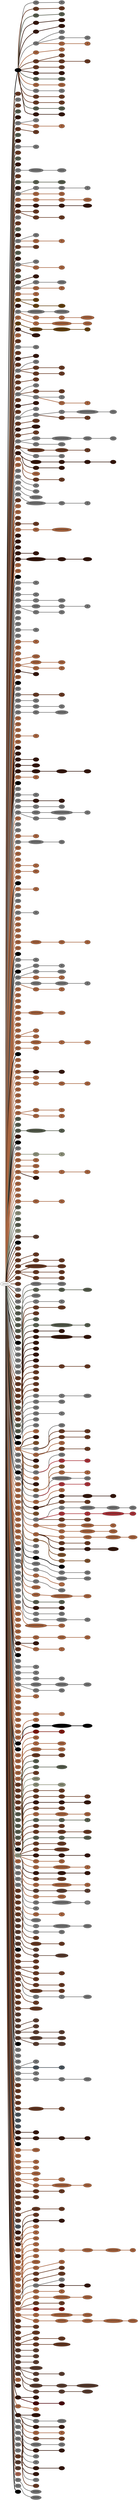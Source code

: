 graph {
 graph [rankdir=LR]
"X1" [qtype="pendant_node", pendant_colors="#000000", pendant_ply="U", pendant_attach="U", pendant_length="60", label="U U", style=filled, fillcolor="#000000"]
"primary" -- "X1" [qtype="pendant_link",penwidth=5,color="#000000"]
"X1s1" [qtype="pendant_node", pendant_colors="#777777", pendant_ply="S", pendant_attach="R", pendant_length="24", label="S R", style=filled, fillcolor="#777777"]
"X1" -- "X1s1" [qtype="pendant_link",penwidth=5,color="#777777"]
"X1s1:0" [qtype="knot_node", knot_value="1", knot_type="E", knot_position="3.0", knot_spin="S", label="/8", style=filled, fillcolor="#777777"]
"X1s1" -- "X1s1:0" [qtype="knot_link",penwidth=5,color="#777777"]
"X1s2" [qtype="pendant_node", pendant_colors="#673923", pendant_ply="S", pendant_attach="V", pendant_length="23", label="S V", style=filled, fillcolor="#673923"]
"X1" -- "X1s2" [qtype="pendant_link",penwidth=5,color="#673923"]
"X1s2:0" [qtype="knot_node", knot_value="2", knot_type="L", knot_position="14.0", knot_spin="Z", label="(\\\\)", style=filled, fillcolor="#673923"]
"X1s2" -- "X1s2:0" [qtype="knot_link",penwidth=5,color="#673923"]
"X1s3" [qtype="pendant_node", pendant_colors="#575E4E", pendant_ply="S", pendant_attach="R", pendant_length="19", label="S R", style=filled, fillcolor="#575E4E"]
"X1" -- "X1s3" [qtype="pendant_link",penwidth=5,color="#575E4E"]
"X1s3:0" [qtype="knot_node", knot_value="1", knot_type="E", knot_position="14.0", knot_spin="S", label="/8", style=filled, fillcolor="#575E4E"]
"X1s3" -- "X1s3:0" [qtype="knot_link",penwidth=5,color="#575E4E"]
"X1s4" [qtype="pendant_node", pendant_colors="#35170C", pendant_ply="S", pendant_attach="V", pendant_length="15", label="S V", style=filled, fillcolor="#35170C"]
"X1" -- "X1s4" [qtype="pendant_link",penwidth=5,color="#35170C"]
"X1s4:0" [qtype="knot_node", knot_value="4", knot_type="L", knot_position="11.5", knot_spin="Z", label="(\\\\\\\\)", style=filled, fillcolor="#35170C"]
"X1s4" -- "X1s4:0" [qtype="knot_link",penwidth=5,color="#35170C"]
"X1s5" [qtype="pendant_node", pendant_colors="#35170C", pendant_ply="S", pendant_attach="V", pendant_length="15", label="S V", style=filled, fillcolor="#35170C"]
"X1" -- "X1s5" [qtype="pendant_link",penwidth=5,color="#35170C"]
"X1s5:0" [qtype="knot_node", knot_value="4", knot_type="L", knot_position="11.0", knot_spin="Z", label="(\\\\\\\\)", style=filled, fillcolor="#35170C"]
"X1s5" -- "X1s5:0" [qtype="knot_link",penwidth=5,color="#35170C"]
"X1s6" [qtype="pendant_node", pendant_colors="#777777", pendant_ply="S", pendant_attach="R", pendant_length="28", label="S R", style=filled, fillcolor="#777777"]
"X1" -- "X1s6" [qtype="pendant_link",penwidth=5,color="#777777"]
"X1s6:0" [qtype="knot_node", knot_value="1", knot_type="E", knot_position="15.5", knot_spin="S", label="/8", style=filled, fillcolor="#777777"]
"X1s6" -- "X1s6:0" [qtype="knot_link",penwidth=5,color="#777777"]
"X1s6s1" [qtype="pendant_node", pendant_colors="#777777", pendant_ply="S", pendant_attach="U", pendant_length="25", label="S U", style=filled, fillcolor="#777777"]
"X1s6" -- "X1s6s1" [qtype="pendant_link",penwidth=5,color="#777777"]
"X1s6s1:0" [qtype="knot_node", knot_value="2", knot_type="L", knot_position="14.0", knot_spin="Z", label="(\\\\)", style=filled, fillcolor="#777777"]
"X1s6s1" -- "X1s6s1:0" [qtype="knot_link",penwidth=5,color="#777777"]
"X1s6s2" [qtype="pendant_node", pendant_colors="#A86540", pendant_ply="S", pendant_attach="U", pendant_length="28", label="S U", style=filled, fillcolor="#A86540"]
"X1s6" -- "X1s6s2" [qtype="pendant_link",penwidth=5,color="#A86540"]
"X1s6s2:0" [qtype="knot_node", knot_value="1", knot_type="E", knot_position="13.5", knot_spin="Z", label="\\8", style=filled, fillcolor="#A86540"]
"X1s6s2" -- "X1s6s2:0" [qtype="knot_link",penwidth=5,color="#A86540"]
"X1s7" [qtype="pendant_node", pendant_colors="#A86540", pendant_ply="S", pendant_attach="R", pendant_length="31", label="S R", style=filled, fillcolor="#A86540"]
"X1" -- "X1s7" [qtype="pendant_link",penwidth=5,color="#A86540"]
"X1s7:0" [qtype="knot_node", knot_value="1", knot_type="E", knot_position="14.0", knot_spin="S", label="/8", style=filled, fillcolor="#A86540"]
"X1s7" -- "X1s7:0" [qtype="knot_link",penwidth=5,color="#A86540"]
"X1s8" [qtype="pendant_node", pendant_colors="#673923", pendant_ply="S", pendant_attach="R", pendant_length="25", label="S R", style=filled, fillcolor="#673923"]
"X1" -- "X1s8" [qtype="pendant_link",penwidth=5,color="#673923"]
"X1s8:0" [qtype="knot_node", knot_value="1", knot_type="E", knot_position="12.0", knot_spin="S", label="/8", style=filled, fillcolor="#673923"]
"X1s8" -- "X1s8:0" [qtype="knot_link",penwidth=5,color="#673923"]
"X1s8s1" [qtype="pendant_node", pendant_colors="#673923", pendant_ply="S", pendant_attach="U", pendant_length="17", label="S U", style=filled, fillcolor="#673923"]
"X1s8" -- "X1s8s1" [qtype="pendant_link",penwidth=5,color="#673923"]
"X1s8s1:0" [qtype="knot_node", knot_value="2", knot_type="L", knot_position="5.5", knot_spin="Z", label="(\\\\)", style=filled, fillcolor="#673923"]
"X1s8s1" -- "X1s8s1:0" [qtype="knot_link",penwidth=5,color="#673923"]
"X1s9" [qtype="pendant_node", pendant_colors="#673923,#777777", pendant_ply="S", pendant_attach="V", pendant_length="21", label="S V", style=filled, fillcolor="#673923"]
"X1" -- "X1s9" [qtype="pendant_link",penwidth=5,color="#673923"]
"X1s9:0" [qtype="knot_node", knot_value="2", knot_type="L", knot_position="13.0", knot_spin="Z", label="(\\\\)", style=filled, fillcolor="#673923"]
"X1s9" -- "X1s9:0" [qtype="knot_link",penwidth=5,color="#673923"]
"X1s10" [qtype="pendant_node", pendant_colors="#35170C,#777777", pendant_ply="S", pendant_attach="R", pendant_length="25", label="S R", style=filled, fillcolor="#35170C"]
"X1" -- "X1s10" [qtype="pendant_link",penwidth=5,color="#35170C"]
"X1s10:0" [qtype="knot_node", knot_value="1", knot_type="E", knot_position="13.0", knot_spin="Z", label="\\8", style=filled, fillcolor="#35170C"]
"X1s10" -- "X1s10:0" [qtype="knot_link",penwidth=5,color="#35170C"]
"X1s11" [qtype="pendant_node", pendant_colors="#575E4E", pendant_ply="S", pendant_attach="R", pendant_length="13", label="S R", style=filled, fillcolor="#575E4E"]
"X1" -- "X1s11" [qtype="pendant_link",penwidth=5,color="#575E4E"]
"X1s11:0" [qtype="knot_node", knot_value="5", knot_type="L", knot_position="11.0", knot_spin="Z", label="(\\\\\\\\\\)", style=filled, fillcolor="#575E4E"]
"X1s11" -- "X1s11:0" [qtype="knot_link",penwidth=5,color="#575E4E"]
"X1s12" [qtype="pendant_node", pendant_colors="#A86540", pendant_ply="S", pendant_attach="R", pendant_length="16", label="S R", style=filled, fillcolor="#A86540"]
"X1" -- "X1s12" [qtype="pendant_link",penwidth=5,color="#A86540"]
"X1s12:0" [qtype="knot_node", knot_value="5", knot_type="L", knot_position="11.5", knot_spin="Z", label="(\\\\\\\\\\)", style=filled, fillcolor="#A86540"]
"X1s12" -- "X1s12:0" [qtype="knot_link",penwidth=5,color="#A86540"]
"X1s13" [qtype="pendant_node", pendant_colors="#777777", pendant_ply="S", pendant_attach="R", pendant_length="30", label="S R", style=filled, fillcolor="#777777"]
"X1" -- "X1s13" [qtype="pendant_link",penwidth=5,color="#777777"]
"X1s13:0" [qtype="knot_node", knot_value="2", knot_type="L", knot_position="11.0", knot_spin="Z", label="(\\\\)", style=filled, fillcolor="#777777"]
"X1s13" -- "X1s13:0" [qtype="knot_link",penwidth=5,color="#777777"]
"X1s14" [qtype="pendant_node", pendant_colors="#673923", pendant_ply="S", pendant_attach="R", pendant_length="22", label="S R", style=filled, fillcolor="#673923"]
"X1" -- "X1s14" [qtype="pendant_link",penwidth=5,color="#673923"]
"X1s14:0" [qtype="knot_node", knot_value="1", knot_type="E", knot_position="10.0", knot_spin="S", label="/8", style=filled, fillcolor="#673923"]
"X1s14" -- "X1s14:0" [qtype="knot_link",penwidth=5,color="#673923"]
"X1s15" [qtype="pendant_node", pendant_colors="#673923,#777777", pendant_ply="S", pendant_attach="R", pendant_length="20", label="S R", style=filled, fillcolor="#673923"]
"X1" -- "X1s15" [qtype="pendant_link",penwidth=5,color="#673923"]
"X1s15:0" [qtype="knot_node", knot_value="1", knot_type="E", knot_position="10.0", knot_spin="Z", label="\\8", style=filled, fillcolor="#673923"]
"X1s15" -- "X1s15:0" [qtype="knot_link",penwidth=5,color="#673923"]
"X1s16" [qtype="pendant_node", pendant_colors="#575E4E", pendant_ply="S", pendant_attach="R", pendant_length="14", label="S R", style=filled, fillcolor="#575E4E"]
"X1" -- "X1s16" [qtype="pendant_link",penwidth=5,color="#575E4E"]
"X1s16:0" [qtype="knot_node", knot_value="4", knot_type="L", knot_position="9.5", knot_spin="Z", label="(\\\\\\\\)", style=filled, fillcolor="#575E4E"]
"X1s16" -- "X1s16:0" [qtype="knot_link",penwidth=5,color="#575E4E"]
"X1s17" [qtype="pendant_node", pendant_colors="#35170C", pendant_ply="S", pendant_attach="R", pendant_length="20", label="S R", style=filled, fillcolor="#35170C"]
"X1" -- "X1s17" [qtype="pendant_link",penwidth=5,color="#35170C"]
"X1s17:0" [qtype="knot_node", knot_value="4", knot_type="L", knot_position="9.5", knot_spin="Z", label="(\\\\\\\\)", style=filled, fillcolor="#35170C"]
"X1s17" -- "X1s17:0" [qtype="knot_link",penwidth=5,color="#35170C"]
"1" [qtype="pendant_node", pendant_colors="#673923", pendant_ply="S", pendant_attach="V", pendant_length="28", label="S V", style=filled, fillcolor="#673923"]
"primary" -- "1" [qtype="pendant_link",penwidth=5,color="#673923"]
"2" [qtype="pendant_node", pendant_colors="#777777", pendant_ply="S", pendant_attach="V", pendant_length="47", label="S V", style=filled, fillcolor="#777777"]
"primary" -- "2" [qtype="pendant_link",penwidth=5,color="#777777"]
"3" [qtype="pendant_node", pendant_colors="#673923", pendant_ply="S", pendant_attach="V", pendant_length="46", label="S V", style=filled, fillcolor="#673923"]
"primary" -- "3" [qtype="pendant_link",penwidth=5,color="#673923"]
"4" [qtype="pendant_node", pendant_colors="#575E4E", pendant_ply="S", pendant_attach="V", pendant_length="43", label="S V", style=filled, fillcolor="#575E4E"]
"primary" -- "4" [qtype="pendant_link",penwidth=5,color="#575E4E"]
"5" [qtype="pendant_node", pendant_colors="#35170C,#777777", pendant_ply="S", pendant_attach="V", pendant_length="52", label="S V", style=filled, fillcolor="#35170C"]
"primary" -- "5" [qtype="pendant_link",penwidth=5,color="#35170C"]
"6" [qtype="pendant_node", pendant_colors="#777777", pendant_ply="S", pendant_attach="V", pendant_length="40", label="S V", style=filled, fillcolor="#777777"]
"primary" -- "6" [qtype="pendant_link",penwidth=5,color="#777777"]
"6:0" [qtype="knot_node", knot_value="2", knot_type="L", knot_position="25.0", knot_spin="Z", label="(\\\\)", style=filled, fillcolor="#777777"]
"6" -- "6:0" [qtype="knot_link",penwidth=5,color="#777777"]
"6s1" [qtype="pendant_node", pendant_colors="#A86540", pendant_ply="S", pendant_attach="U", pendant_length="36", label="S U", style=filled, fillcolor="#A86540"]
"6" -- "6s1" [qtype="pendant_link",penwidth=5,color="#A86540"]
"6s1:0" [qtype="knot_node", knot_value="1", knot_type="E", knot_position="22.5", knot_spin="S", label="/8", style=filled, fillcolor="#A86540"]
"6s1" -- "6s1:0" [qtype="knot_link",penwidth=5,color="#A86540"]
"7" [qtype="pendant_node", pendant_colors="#673923", pendant_ply="S", pendant_attach="V", pendant_length="69", label="S V", style=filled, fillcolor="#673923"]
"primary" -- "7" [qtype="pendant_link",penwidth=5,color="#673923"]
"7:0" [qtype="knot_node", knot_value="1", knot_type="E", knot_position="26.0", knot_spin="Z", label="\\8", style=filled, fillcolor="#673923"]
"7" -- "7:0" [qtype="knot_link",penwidth=5,color="#673923"]
"8" [qtype="pendant_node", pendant_colors="#575E4E", pendant_ply="S", pendant_attach="V", pendant_length="40", label="S V", style=filled, fillcolor="#575E4E"]
"primary" -- "8" [qtype="pendant_link",penwidth=5,color="#575E4E"]
"9" [qtype="pendant_node", pendant_colors="#35170C,#777777", pendant_ply="S", pendant_attach="V", pendant_length="52", label="S V", style=filled, fillcolor="#35170C"]
"primary" -- "9" [qtype="pendant_link",penwidth=5,color="#35170C"]
"10" [qtype="pendant_node", pendant_colors="#777777", pendant_ply="S", pendant_attach="V", pendant_length="40", label="S V", style=filled, fillcolor="#777777"]
"primary" -- "10" [qtype="pendant_link",penwidth=5,color="#777777"]
"10:0" [qtype="knot_node", knot_value="2", knot_type="L", knot_position="26.0", knot_spin="Z", label="(\\\\)", style=filled, fillcolor="#777777"]
"10" -- "10:0" [qtype="knot_link",penwidth=5,color="#777777"]
"11" [qtype="pendant_node", pendant_colors="#673923", pendant_ply="S", pendant_attach="V", pendant_length="30", label="S V", style=filled, fillcolor="#673923"]
"primary" -- "11" [qtype="pendant_link",penwidth=5,color="#673923"]
"12" [qtype="pendant_node", pendant_colors="#575E4E", pendant_ply="S", pendant_attach="V", pendant_length="35", label="S V", style=filled, fillcolor="#575E4E"]
"primary" -- "12" [qtype="pendant_link",penwidth=5,color="#575E4E"]
"13" [qtype="pendant_node", pendant_colors="#35170C,#777777", pendant_ply="S", pendant_attach="V", pendant_length="42", label="S V", style=filled, fillcolor="#35170C"]
"primary" -- "13" [qtype="pendant_link",penwidth=5,color="#35170C"]
"14" [qtype="pendant_node", pendant_colors="#777777", pendant_ply="S", pendant_attach="V", pendant_length="30", label="S V", style=filled, fillcolor="#777777"]
"primary" -- "14" [qtype="pendant_link",penwidth=5,color="#777777"]
"14:0" [qtype="knot_node", knot_value="5", knot_type="S", knot_position="12.0", knot_spin="SZSZZ", label="O?O?O?O?O", style=filled, fillcolor="#777777"]
"14" -- "14:0" [qtype="knot_link",penwidth=5,color="#777777"]
"14:1" [qtype="knot_node", knot_value="8", knot_type="L", knot_position="24.0", knot_spin="Z", label="(\\\\\\\\\\\\\\\\)", style=filled, fillcolor="#777777"]
"14:0" -- "14:1" [qtype="knot_link",penwidth=5,color="#777777"]
"15" [qtype="pendant_node", pendant_colors="#673923", pendant_ply="S", pendant_attach="V", pendant_length="77", label="S V", style=filled, fillcolor="#673923"]
"primary" -- "15" [qtype="pendant_link",penwidth=5,color="#673923"]
"16" [qtype="pendant_node", pendant_colors="#575E4E", pendant_ply="S", pendant_attach="V", pendant_length="34", label="S V", style=filled, fillcolor="#575E4E"]
"primary" -- "16" [qtype="pendant_link",penwidth=5,color="#575E4E"]
"16:0" [qtype="knot_node", knot_value="1", knot_type="S", knot_position="13.5", knot_spin="Z", label="O", style=filled, fillcolor="#575E4E"]
"16" -- "16:0" [qtype="knot_link",penwidth=5,color="#575E4E"]
"16:1" [qtype="knot_node", knot_value="6", knot_type="L", knot_position="25.0", knot_spin="Z", label="(\\\\\\\\\\\\)", style=filled, fillcolor="#575E4E"]
"16:0" -- "16:1" [qtype="knot_link",penwidth=5,color="#575E4E"]
"17" [qtype="pendant_node", pendant_colors="#35170C,#777777", pendant_ply="S", pendant_attach="V", pendant_length="44", label="S V", style=filled, fillcolor="#35170C"]
"primary" -- "17" [qtype="pendant_link",penwidth=5,color="#35170C"]
"18" [qtype="pendant_node", pendant_colors="#777777", pendant_ply="S", pendant_attach="V", pendant_length="38", label="S V", style=filled, fillcolor="#777777"]
"primary" -- "18" [qtype="pendant_link",penwidth=5,color="#777777"]
"18:0" [qtype="knot_node", knot_value="1", knot_type="S", knot_position="5.0", knot_spin="Z", label="O", style=filled, fillcolor="#777777"]
"18" -- "18:0" [qtype="knot_link",penwidth=5,color="#777777"]
"18:1" [qtype="knot_node", knot_value="2", knot_type="S", knot_position="14.0", knot_spin="Z", label="O\\O", style=filled, fillcolor="#777777"]
"18:0" -- "18:1" [qtype="knot_link",penwidth=5,color="#777777"]
"18:2" [qtype="knot_node", knot_value="1", knot_type="E", knot_position="25.0", knot_spin="Z", label="\\8", style=filled, fillcolor="#777777"]
"18:1" -- "18:2" [qtype="knot_link",penwidth=5,color="#777777"]
"18s1" [qtype="pendant_node", pendant_colors="#A86540", pendant_ply="S", pendant_attach="U", pendant_length="28", label="S U", style=filled, fillcolor="#A86540"]
"18" -- "18s1" [qtype="pendant_link",penwidth=5,color="#A86540"]
"18s1:0" [qtype="knot_node", knot_value="3", knot_type="L", knot_position="23.0", knot_spin="Z", label="(\\\\\\)", style=filled, fillcolor="#A86540"]
"18s1" -- "18s1:0" [qtype="knot_link",penwidth=5,color="#A86540"]
"19" [qtype="pendant_node", pendant_colors="#A86540", pendant_ply="S", pendant_attach="V", pendant_length="30", label="S V", style=filled, fillcolor="#A86540"]
"primary" -- "19" [qtype="pendant_link",penwidth=5,color="#A86540"]
"19:0" [qtype="knot_node", knot_value="2", knot_type="S", knot_position="10.0", knot_spin="Z", label="O\\O", style=filled, fillcolor="#A86540"]
"19" -- "19:0" [qtype="knot_link",penwidth=5,color="#A86540"]
"19:1" [qtype="knot_node", knot_value="2", knot_type="S", knot_position="14.5", knot_spin="Z", label="O\\O", style=filled, fillcolor="#A86540"]
"19:0" -- "19:1" [qtype="knot_link",penwidth=5,color="#A86540"]
"19:2" [qtype="knot_node", knot_value="7", knot_type="L", knot_position="24.5", knot_spin="Z", label="(\\\\\\\\\\\\\\)", style=filled, fillcolor="#A86540"]
"19:1" -- "19:2" [qtype="knot_link",penwidth=5,color="#A86540"]
"20" [qtype="pendant_node", pendant_colors="#35170C", pendant_ply="S", pendant_attach="V", pendant_length="41", label="S V", style=filled, fillcolor="#35170C"]
"primary" -- "20" [qtype="pendant_link",penwidth=5,color="#35170C"]
"20:0" [qtype="knot_node", knot_value="1", knot_type="E", knot_position="5.0", knot_spin="Z", label="\\8", style=filled, fillcolor="#35170C"]
"20" -- "20:0" [qtype="knot_link",penwidth=5,color="#35170C"]
"20:1" [qtype="knot_node", knot_value="1", knot_type="S", knot_position="15.0", knot_spin="Z", label="O", style=filled, fillcolor="#35170C"]
"20:0" -- "20:1" [qtype="knot_link",penwidth=5,color="#35170C"]
"20:2" [qtype="knot_node", knot_value="8", knot_type="L", knot_position="26.5", knot_spin="Z", label="(\\\\\\\\\\\\\\\\)", style=filled, fillcolor="#35170C"]
"20:1" -- "20:2" [qtype="knot_link",penwidth=5,color="#35170C"]
"21" [qtype="pendant_node", pendant_colors="#673923,#777777", pendant_ply="S", pendant_attach="V", pendant_length="37", label="S V", style=filled, fillcolor="#673923"]
"primary" -- "21" [qtype="pendant_link",penwidth=5,color="#673923"]
"21:0" [qtype="knot_node", knot_value="1", knot_type="E", knot_position="27.0", knot_spin="Z", label="\\8", style=filled, fillcolor="#673923"]
"21" -- "21:0" [qtype="knot_link",penwidth=5,color="#673923"]
"21s1" [qtype="pendant_node", pendant_colors="#673923,#777777", pendant_ply="S", pendant_attach="U", pendant_length="38", label="S U", style=filled, fillcolor="#673923"]
"21" -- "21s1" [qtype="pendant_link",penwidth=5,color="#673923"]
"21s1:0" [qtype="knot_node", knot_value="1", knot_type="E", knot_position="21.0", knot_spin="Z", label="\\8", style=filled, fillcolor="#673923"]
"21s1" -- "21s1:0" [qtype="knot_link",penwidth=5,color="#673923"]
"22" [qtype="pendant_node", pendant_colors="#777777", pendant_ply="S", pendant_attach="V", pendant_length="39", label="S V", style=filled, fillcolor="#777777"]
"primary" -- "22" [qtype="pendant_link",penwidth=5,color="#777777"]
"23" [qtype="pendant_node", pendant_colors="#673923", pendant_ply="S", pendant_attach="V", pendant_length="51", label="S V", style=filled, fillcolor="#673923"]
"primary" -- "23" [qtype="pendant_link",penwidth=5,color="#673923"]
"24" [qtype="pendant_node", pendant_colors="#575E4E", pendant_ply="S", pendant_attach="V", pendant_length="41", label="S V", style=filled, fillcolor="#575E4E"]
"primary" -- "24" [qtype="pendant_link",penwidth=5,color="#575E4E"]
"25" [qtype="pendant_node", pendant_colors="#35170C,#777777", pendant_ply="S", pendant_attach="V", pendant_length="48", label="S V", style=filled, fillcolor="#35170C"]
"primary" -- "25" [qtype="pendant_link",penwidth=5,color="#35170C"]
"26" [qtype="pendant_node", pendant_colors="#777777", pendant_ply="S", pendant_attach="V", pendant_length="41", label="S V", style=filled, fillcolor="#777777"]
"primary" -- "26" [qtype="pendant_link",penwidth=5,color="#777777"]
"26:0" [qtype="knot_node", knot_value="2", knot_type="L", knot_position="27.5", knot_spin="Z", label="(\\\\)", style=filled, fillcolor="#777777"]
"26" -- "26:0" [qtype="knot_link",penwidth=5,color="#777777"]
"26s1" [qtype="pendant_node", pendant_colors="#A86540", pendant_ply="S", pendant_attach="U", pendant_length="38", label="S U", style=filled, fillcolor="#A86540"]
"26" -- "26s1" [qtype="pendant_link",penwidth=5,color="#A86540"]
"26s1:0" [qtype="knot_node", knot_value="1", knot_type="E", knot_position="25.5", knot_spin="Z", label="\\8", style=filled, fillcolor="#A86540"]
"26s1" -- "26s1:0" [qtype="knot_link",penwidth=5,color="#A86540"]
"27" [qtype="pendant_node", pendant_colors="#673923", pendant_ply="S", pendant_attach="V", pendant_length="64", label="S V", style=filled, fillcolor="#673923"]
"primary" -- "27" [qtype="pendant_link",penwidth=5,color="#673923"]
"27:0" [qtype="knot_node", knot_value="1", knot_type="E", knot_position="27.0", knot_spin="Z", label="\\8", style=filled, fillcolor="#673923"]
"27" -- "27:0" [qtype="knot_link",penwidth=5,color="#673923"]
"28" [qtype="pendant_node", pendant_colors="#575E4E", pendant_ply="S", pendant_attach="V", pendant_length="41", label="S V", style=filled, fillcolor="#575E4E"]
"primary" -- "28" [qtype="pendant_link",penwidth=5,color="#575E4E"]
"29" [qtype="pendant_node", pendant_colors="#35170C,#777777", pendant_ply="S", pendant_attach="V", pendant_length="31", label="S V", style=filled, fillcolor="#35170C"]
"primary" -- "29" [qtype="pendant_link",penwidth=5,color="#35170C"]
"30" [qtype="pendant_node", pendant_colors="#777777", pendant_ply="S", pendant_attach="V", pendant_length="38", label="S V", style=filled, fillcolor="#777777"]
"primary" -- "30" [qtype="pendant_link",penwidth=5,color="#777777"]
"30:0" [qtype="knot_node", knot_value="3", knot_type="L", knot_position="27.0", knot_spin="Z", label="(\\\\\\)", style=filled, fillcolor="#777777"]
"30" -- "30:0" [qtype="knot_link",penwidth=5,color="#777777"]
"30s1" [qtype="pendant_node", pendant_colors="#A86540", pendant_ply="S", pendant_attach="U", pendant_length="38", label="S U", style=filled, fillcolor="#A86540"]
"30" -- "30s1" [qtype="pendant_link",penwidth=5,color="#A86540"]
"30s1:0" [qtype="knot_node", knot_value="2", knot_type="L", knot_position="22.0", knot_spin="Z", label="(\\\\)", style=filled, fillcolor="#A86540"]
"30s1" -- "30s1:0" [qtype="knot_link",penwidth=5,color="#A86540"]
"31" [qtype="pendant_node", pendant_colors="#673923", pendant_ply="S", pendant_attach="V", pendant_length="84", label="S V", style=filled, fillcolor="#673923"]
"primary" -- "31" [qtype="pendant_link",penwidth=5,color="#673923"]
"32" [qtype="pendant_node", pendant_colors="#575E4E", pendant_ply="S", pendant_attach="V", pendant_length="41", label="S V", style=filled, fillcolor="#575E4E"]
"primary" -- "32" [qtype="pendant_link",penwidth=5,color="#575E4E"]
"33" [qtype="pendant_node", pendant_colors="#35170C,#777777", pendant_ply="S", pendant_attach="V", pendant_length="45", label="S V", style=filled, fillcolor="#35170C"]
"primary" -- "33" [qtype="pendant_link",penwidth=5,color="#35170C"]
"33:0" [qtype="knot_node", knot_value="2", knot_type="L", knot_position="25.5", knot_spin="Z", label="(\\\\)", style=filled, fillcolor="#35170C"]
"33" -- "33:0" [qtype="knot_link",penwidth=5,color="#35170C"]
"34" [qtype="pendant_node", pendant_colors="#777777", pendant_ply="S", pendant_attach="V", pendant_length="35", label="S V", style=filled, fillcolor="#777777"]
"primary" -- "34" [qtype="pendant_link",penwidth=5,color="#777777"]
"34:0" [qtype="knot_node", knot_value="2", knot_type="S", knot_position="18.5", knot_spin="Z", label="O\\O", style=filled, fillcolor="#777777"]
"34" -- "34:0" [qtype="knot_link",penwidth=5,color="#777777"]
"34:1" [qtype="knot_node", knot_value="8", knot_type="L", knot_position="27.0", knot_spin="Z", label="(\\\\\\\\\\\\\\\\)", style=filled, fillcolor="#777777"]
"34:0" -- "34:1" [qtype="knot_link",penwidth=5,color="#777777"]
"34s1" [qtype="pendant_node", pendant_colors="#A86540", pendant_ply="S", pendant_attach="U", pendant_length="40", label="S U", style=filled, fillcolor="#A86540"]
"34" -- "34s1" [qtype="pendant_link",penwidth=5,color="#A86540"]
"34s1:0" [qtype="knot_node", knot_value="1", knot_type="E", knot_position="24.0", knot_spin="Z", label="\\8", style=filled, fillcolor="#A86540"]
"34s1" -- "34s1:0" [qtype="knot_link",penwidth=5,color="#A86540"]
"35" [qtype="pendant_node", pendant_colors="#A86540", pendant_ply="S", pendant_attach="V", pendant_length="44", label="S V", style=filled, fillcolor="#A86540"]
"primary" -- "35" [qtype="pendant_link",penwidth=5,color="#A86540"]
"35:0" [qtype="knot_node", knot_value="1", knot_type="E", knot_position="25.0", knot_spin="Z", label="\\8", style=filled, fillcolor="#A86540"]
"35" -- "35:0" [qtype="knot_link",penwidth=5,color="#A86540"]
"36" [qtype="pendant_node", pendant_colors="#64400F", pendant_ply="S", pendant_attach="V", pendant_length="44", label="S V", style=filled, fillcolor="#64400F"]
"primary" -- "36" [qtype="pendant_link",penwidth=5,color="#64400F"]
"36:0" [qtype="knot_node", knot_value="1", knot_type="E", knot_position="26.5", knot_spin="Z", label="\\8", style=filled, fillcolor="#64400F"]
"36" -- "36:0" [qtype="knot_link",penwidth=5,color="#64400F"]
"36s1" [qtype="pendant_node", pendant_colors="#64400F", pendant_ply="S", pendant_attach="U", pendant_length="45", label="S U", style=filled, fillcolor="#64400F"]
"36" -- "36s1" [qtype="pendant_link",penwidth=5,color="#64400F"]
"36s1:0" [qtype="knot_node", knot_value="5", knot_type="L", knot_position="24.0", knot_spin="Z", label="(\\\\\\\\\\)", style=filled, fillcolor="#64400F"]
"36s1" -- "36s1:0" [qtype="knot_link",penwidth=5,color="#64400F"]
"37" [qtype="pendant_node", pendant_colors="#35170C,#777777", pendant_ply="S", pendant_attach="V", pendant_length="47", label="S V", style=filled, fillcolor="#35170C"]
"primary" -- "37" [qtype="pendant_link",penwidth=5,color="#35170C"]
"38" [qtype="pendant_node", pendant_colors="#777777", pendant_ply="S", pendant_attach="V", pendant_length="33", label="S V", style=filled, fillcolor="#777777"]
"primary" -- "38" [qtype="pendant_link",penwidth=5,color="#777777"]
"38:0" [qtype="knot_node", knot_value="7", knot_type="S", knot_position="10.5", knot_spin="Z", label="O\\O\\O\\O\\O\\O\\O", style=filled, fillcolor="#777777"]
"38" -- "38:0" [qtype="knot_link",penwidth=5,color="#777777"]
"38:1" [qtype="knot_node", knot_value="6", knot_type="S", knot_position="20.0", knot_spin="Z", label="O\\O\\O\\O\\O\\O", style=filled, fillcolor="#777777"]
"38:0" -- "38:1" [qtype="knot_link",penwidth=5,color="#777777"]
"38s1" [qtype="pendant_node", pendant_colors="#A86540", pendant_ply="S", pendant_attach="U", pendant_length="30", label="S U", style=filled, fillcolor="#A86540"]
"38" -- "38s1" [qtype="pendant_link",penwidth=5,color="#A86540"]
"38s1:0" [qtype="knot_node", knot_value="1", knot_type="S", knot_position="15.5", knot_spin="Z", label="O", style=filled, fillcolor="#A86540"]
"38s1" -- "38s1:0" [qtype="knot_link",penwidth=5,color="#A86540"]
"38s1:1" [qtype="knot_node", knot_value="9", knot_type="L", knot_position="22.5", knot_spin="U", label="(?????????)", style=filled, fillcolor="#A86540"]
"38s1:0" -- "38s1:1" [qtype="knot_link",penwidth=5,color="#A86540"]
"39" [qtype="pendant_node", pendant_colors="#A86540", pendant_ply="S", pendant_attach="V", pendant_length="29", label="S V", style=filled, fillcolor="#A86540"]
"primary" -- "39" [qtype="pendant_link",penwidth=5,color="#A86540"]
"39:0" [qtype="knot_node", knot_value="1", knot_type="S", knot_position="11.0", knot_spin="Z", label="O", style=filled, fillcolor="#A86540"]
"39" -- "39:0" [qtype="knot_link",penwidth=5,color="#A86540"]
"39:1" [qtype="knot_node", knot_value="8", knot_type="S", knot_position="18.5", knot_spin="Z", label="O\\O\\O\\O\\O\\O\\O\\O", style=filled, fillcolor="#A86540"]
"39:0" -- "39:1" [qtype="knot_link",penwidth=5,color="#A86540"]
"39:2" [qtype="knot_node", knot_value="8", knot_type="L", knot_position="22.5", knot_spin="Z", label="(\\\\\\\\\\\\\\\\)", style=filled, fillcolor="#A86540"]
"39:1" -- "39:2" [qtype="knot_link",penwidth=5,color="#A86540"]
"40" [qtype="pendant_node", pendant_colors="#64400F", pendant_ply="S", pendant_attach="V", pendant_length="33", label="S V", style=filled, fillcolor="#64400F"]
"primary" -- "40" [qtype="pendant_link",penwidth=5,color="#64400F"]
"40:0" [qtype="knot_node", knot_value="5", knot_type="S", knot_position="9.5", knot_spin="Z", label="O\\O\\O\\O\\O", style=filled, fillcolor="#64400F"]
"40" -- "40:0" [qtype="knot_link",penwidth=5,color="#64400F"]
"40:1" [qtype="knot_node", knot_value="7", knot_type="S", knot_position="18.0", knot_spin="Z", label="O\\O\\O\\O\\O\\O\\O", style=filled, fillcolor="#64400F"]
"40:0" -- "40:1" [qtype="knot_link",penwidth=5,color="#64400F"]
"40:2" [qtype="knot_node", knot_value="3", knot_type="L", knot_position="26.5", knot_spin="Z", label="(\\\\\\)", style=filled, fillcolor="#64400F"]
"40:1" -- "40:2" [qtype="knot_link",penwidth=5,color="#64400F"]
"41" [qtype="pendant_node", pendant_colors="#35170C,#777777", pendant_ply="S", pendant_attach="V", pendant_length="33", label="S V", style=filled, fillcolor="#35170C"]
"primary" -- "41" [qtype="pendant_link",penwidth=5,color="#35170C"]
"41:0" [qtype="knot_node", knot_value="7", knot_type="L", knot_position="24.5", knot_spin="Z", label="(\\\\\\\\\\\\\\)", style=filled, fillcolor="#35170C"]
"41" -- "41:0" [qtype="knot_link",penwidth=5,color="#35170C"]
"42" [qtype="pendant_node", pendant_colors="#A86540", pendant_ply="S", pendant_attach="V", pendant_length="32", label="S V", style=filled, fillcolor="#A86540"]
"primary" -- "42" [qtype="pendant_link",penwidth=5,color="#A86540"]
"43" [qtype="pendant_node", pendant_colors="#673923,#777777", pendant_ply="S", pendant_attach="R", pendant_length="41", label="S R", style=filled, fillcolor="#673923"]
"primary" -- "43" [qtype="pendant_link",penwidth=5,color="#673923"]
"44" [qtype="pendant_node", pendant_colors="#777777", pendant_ply="S", pendant_attach="V", pendant_length="37", label="S V", style=filled, fillcolor="#777777"]
"primary" -- "44" [qtype="pendant_link",penwidth=5,color="#777777"]
"44:0" [qtype="knot_node", knot_value="2", knot_type="L", knot_position="26.5", knot_spin="Z", label="(\\\\)", style=filled, fillcolor="#777777"]
"44" -- "44:0" [qtype="knot_link",penwidth=5,color="#777777"]
"45" [qtype="pendant_node", pendant_colors="#673923", pendant_ply="S", pendant_attach="V", pendant_length="23", label="S V", style=filled, fillcolor="#673923"]
"primary" -- "45" [qtype="pendant_link",penwidth=5,color="#673923"]
"46" [qtype="pendant_node", pendant_colors="#35170C", pendant_ply="S", pendant_attach="V", pendant_length="38", label="S V", style=filled, fillcolor="#35170C"]
"primary" -- "46" [qtype="pendant_link",penwidth=5,color="#35170C"]
"46:0" [qtype="knot_node", knot_value="1", knot_type="E", knot_position="26.0", knot_spin="Z", label="\\8", style=filled, fillcolor="#35170C"]
"46" -- "46:0" [qtype="knot_link",penwidth=5,color="#35170C"]
"47" [qtype="pendant_node", pendant_colors="#673923,#777777", pendant_ply="S", pendant_attach="V", pendant_length="42", label="S V", style=filled, fillcolor="#673923"]
"primary" -- "47" [qtype="pendant_link",penwidth=5,color="#673923"]
"48" [qtype="pendant_node", pendant_colors="#777777", pendant_ply="S", pendant_attach="V", pendant_length="36", label="S V", style=filled, fillcolor="#777777"]
"primary" -- "48" [qtype="pendant_link",penwidth=5,color="#777777"]
"48:0" [qtype="knot_node", knot_value="3", knot_type="L", knot_position="26.0", knot_spin="Z", label="(\\\\\\)", style=filled, fillcolor="#777777"]
"48" -- "48:0" [qtype="knot_link",penwidth=5,color="#777777"]
"48s1" [qtype="pendant_node", pendant_colors="#673923,#777777", pendant_ply="S", pendant_attach="U", pendant_length="42", label="S U", style=filled, fillcolor="#673923"]
"48" -- "48s1" [qtype="pendant_link",penwidth=5,color="#673923"]
"48s1:0" [qtype="knot_node", knot_value="1", knot_type="E", knot_position="21.0", knot_spin="Z", label="\\8", style=filled, fillcolor="#673923"]
"48s1" -- "48s1:0" [qtype="knot_link",penwidth=5,color="#673923"]
"48s2" [qtype="pendant_node", pendant_colors="#673923", pendant_ply="S", pendant_attach="U", pendant_length="40", label="S U", style=filled, fillcolor="#673923"]
"48" -- "48s2" [qtype="pendant_link",penwidth=5,color="#673923"]
"48s2:0" [qtype="knot_node", knot_value="1", knot_type="E", knot_position="22.0", knot_spin="Z", label="\\8", style=filled, fillcolor="#673923"]
"48s2" -- "48s2:0" [qtype="knot_link",penwidth=5,color="#673923"]
"49" [qtype="pendant_node", pendant_colors="#673923", pendant_ply="S", pendant_attach="V", pendant_length="41", label="S V", style=filled, fillcolor="#673923"]
"primary" -- "49" [qtype="pendant_link",penwidth=5,color="#673923"]
"50" [qtype="pendant_node", pendant_colors="#673923", pendant_ply="S", pendant_attach="V", pendant_length="38", label="S V", style=filled, fillcolor="#673923"]
"primary" -- "50" [qtype="pendant_link",penwidth=5,color="#673923"]
"50:0" [qtype="knot_node", knot_value="1", knot_type="E", knot_position="25.5", knot_spin="Z", label="\\8", style=filled, fillcolor="#673923"]
"50" -- "50:0" [qtype="knot_link",penwidth=5,color="#673923"]
"51" [qtype="pendant_node", pendant_colors="#673923,#777777", pendant_ply="S", pendant_attach="V", pendant_length="43", label="S V", style=filled, fillcolor="#673923"]
"primary" -- "51" [qtype="pendant_link",penwidth=5,color="#673923"]
"52" [qtype="pendant_node", pendant_colors="#777777", pendant_ply="S", pendant_attach="V", pendant_length="45", label="S V", style=filled, fillcolor="#777777"]
"primary" -- "52" [qtype="pendant_link",penwidth=5,color="#777777"]
"52:0" [qtype="knot_node", knot_value="2", knot_type="L", knot_position="27.0", knot_spin="Z", label="(\\\\)", style=filled, fillcolor="#777777"]
"52" -- "52:0" [qtype="knot_link",penwidth=5,color="#777777"]
"52s1" [qtype="pendant_node", pendant_colors="#673923", pendant_ply="S", pendant_attach="U", pendant_length="40", label="S U", style=filled, fillcolor="#673923"]
"52" -- "52s1" [qtype="pendant_link",penwidth=5,color="#673923"]
"52s1:0" [qtype="knot_node", knot_value="1", knot_type="E", knot_position="22.5", knot_spin="Z", label="\\8", style=filled, fillcolor="#673923"]
"52s1" -- "52s1:0" [qtype="knot_link",penwidth=5,color="#673923"]
"52s2" [qtype="pendant_node", pendant_colors="#777777", pendant_ply="S", pendant_attach="U", pendant_length="32", label="S U", style=filled, fillcolor="#777777"]
"52" -- "52s2" [qtype="pendant_link",penwidth=5,color="#777777"]
"52s2:0" [qtype="knot_node", knot_value="1", knot_type="S", knot_position="13.0", knot_spin="Z", label="O", style=filled, fillcolor="#777777"]
"52s2" -- "52s2:0" [qtype="knot_link",penwidth=5,color="#777777"]
"52s2s1" [qtype="pendant_node", pendant_colors="#A86540", pendant_ply="S", pendant_attach="U", pendant_length="22", label="S U", style=filled, fillcolor="#A86540"]
"52s2" -- "52s2s1" [qtype="pendant_link",penwidth=5,color="#A86540"]
"52s2s1:0" [qtype="knot_node", knot_value="1", knot_type="E", knot_position="14.0", knot_spin="Z", label="\\8", style=filled, fillcolor="#A86540"]
"52s2s1" -- "52s2s1:0" [qtype="knot_link",penwidth=5,color="#A86540"]
"53" [qtype="pendant_node", pendant_colors="#673923", pendant_ply="S", pendant_attach="V", pendant_length="38", label="S V", style=filled, fillcolor="#673923"]
"primary" -- "53" [qtype="pendant_link",penwidth=5,color="#673923"]
"54" [qtype="pendant_node", pendant_colors="#35170C", pendant_ply="S", pendant_attach="V", pendant_length="37", label="S V", style=filled, fillcolor="#35170C"]
"primary" -- "54" [qtype="pendant_link",penwidth=5,color="#35170C"]
"54:0" [qtype="knot_node", knot_value="1", knot_type="E", knot_position="25.5", knot_spin="Z", label="\\8", style=filled, fillcolor="#35170C"]
"54" -- "54:0" [qtype="knot_link",penwidth=5,color="#35170C"]
"55" [qtype="pendant_node", pendant_colors="#673923,#777777", pendant_ply="S", pendant_attach="V", pendant_length="42", label="S V", style=filled, fillcolor="#673923"]
"primary" -- "55" [qtype="pendant_link",penwidth=5,color="#673923"]
"56" [qtype="pendant_node", pendant_colors="#777777", pendant_ply="S", pendant_attach="V", pendant_length="42", label="S V", style=filled, fillcolor="#777777"]
"primary" -- "56" [qtype="pendant_link",penwidth=5,color="#777777"]
"56:0" [qtype="knot_node", knot_value="2", knot_type="L", knot_position="27.5", knot_spin="Z", label="(\\\\)", style=filled, fillcolor="#777777"]
"56" -- "56:0" [qtype="knot_link",penwidth=5,color="#777777"]
"56s1" [qtype="pendant_node", pendant_colors="#777777", pendant_ply="S", pendant_attach="U", pendant_length="44", label="S U", style=filled, fillcolor="#777777"]
"56" -- "56s1" [qtype="pendant_link",penwidth=5,color="#777777"]
"56s1:0" [qtype="knot_node", knot_value="1", knot_type="S", knot_position="11.0", knot_spin="Z", label="O", style=filled, fillcolor="#777777"]
"56s1" -- "56s1:0" [qtype="knot_link",penwidth=5,color="#777777"]
"56s1:1" [qtype="knot_node", knot_value="9", knot_type="S", knot_position="16.0", knot_spin="Z", label="O\\O\\O\\O\\O\\O\\O\\O\\O", style=filled, fillcolor="#777777"]
"56s1:0" -- "56s1:1" [qtype="knot_link",penwidth=5,color="#777777"]
"56s1:2" [qtype="knot_node", knot_value="5", knot_type="L", knot_position="21.0", knot_spin="Z", label="(\\\\\\\\\\)", style=filled, fillcolor="#777777"]
"56s1:1" -- "56s1:2" [qtype="knot_link",penwidth=5,color="#777777"]
"56s1s1" [qtype="pendant_node", pendant_colors="#673923", pendant_ply="S", pendant_attach="U", pendant_length="15", label="S U", style=filled, fillcolor="#673923"]
"56s1" -- "56s1s1" [qtype="pendant_link",penwidth=5,color="#673923"]
"56s1s1:0" [qtype="knot_node", knot_value="1", knot_type="E", knot_position="10.5", knot_spin="Z", label="\\8", style=filled, fillcolor="#673923"]
"56s1s1" -- "56s1s1:0" [qtype="knot_link",penwidth=5,color="#673923"]
"57" [qtype="pendant_node", pendant_colors="#673923", pendant_ply="S", pendant_attach="V", pendant_length="39", label="S V", style=filled, fillcolor="#673923"]
"primary" -- "57" [qtype="pendant_link",penwidth=5,color="#673923"]
"57:0" [qtype="knot_node", knot_value="5", knot_type="L", knot_position="27.0", knot_spin="Z", label="(\\\\\\\\\\)", style=filled, fillcolor="#673923"]
"57" -- "57:0" [qtype="knot_link",penwidth=5,color="#673923"]
"58" [qtype="pendant_node", pendant_colors="#35170C", pendant_ply="S", pendant_attach="V", pendant_length="35", label="S V", style=filled, fillcolor="#35170C"]
"primary" -- "58" [qtype="pendant_link",penwidth=5,color="#35170C"]
"58:0" [qtype="knot_node", knot_value="3", knot_type="S", knot_position="18.0", knot_spin="Z", label="O\\O\\O", style=filled, fillcolor="#35170C"]
"58" -- "58:0" [qtype="knot_link",penwidth=5,color="#35170C"]
"59" [qtype="pendant_node", pendant_colors="#673923,#777777", pendant_ply="S", pendant_attach="V", pendant_length="42", label="S V", style=filled, fillcolor="#673923"]
"primary" -- "59" [qtype="pendant_link",penwidth=5,color="#673923"]
"59:0" [qtype="knot_node", knot_value="1", knot_type="E", knot_position="25.5", knot_spin="Z", label="\\8", style=filled, fillcolor="#673923"]
"59" -- "59:0" [qtype="knot_link",penwidth=5,color="#673923"]
"60" [qtype="pendant_node", pendant_colors="#777777", pendant_ply="S", pendant_attach="V", pendant_length="25", label="S V", style=filled, fillcolor="#777777"]
"primary" -- "60" [qtype="pendant_link",penwidth=5,color="#777777"]
"60:0" [qtype="knot_node", knot_value="3", knot_type="S", knot_position="5.0", knot_spin="Z", label="O\\O\\O", style=filled, fillcolor="#777777"]
"60" -- "60:0" [qtype="knot_link",penwidth=5,color="#777777"]
"60:1" [qtype="knot_node", knot_value="8", knot_type="S", knot_position="8.0", knot_spin="Z", label="O\\O\\O\\O\\O\\O\\O\\O", style=filled, fillcolor="#777777"]
"60:0" -- "60:1" [qtype="knot_link",penwidth=5,color="#777777"]
"60:2" [qtype="knot_node", knot_value="3", knot_type="S", knot_position="17.0", knot_spin="Z", label="O\\O\\O", style=filled, fillcolor="#777777"]
"60:1" -- "60:2" [qtype="knot_link",penwidth=5,color="#777777"]
"60:3" [qtype="knot_node", knot_value="4", knot_type="L", knot_position="22.0", knot_spin="Z", label="(\\\\\\\\)", style=filled, fillcolor="#777777"]
"60:2" -- "60:3" [qtype="knot_link",penwidth=5,color="#777777"]
"60s1" [qtype="pendant_node", pendant_colors="#777777", pendant_ply="S", pendant_attach="U", pendant_length="36", label="S U", style=filled, fillcolor="#777777"]
"60" -- "60s1" [qtype="pendant_link",penwidth=5,color="#777777"]
"60s1:0" [qtype="knot_node", knot_value="5", knot_type="L", knot_position="18.0", knot_spin="Z", label="(\\\\\\\\\\)", style=filled, fillcolor="#777777"]
"60s1" -- "60s1:0" [qtype="knot_link",penwidth=5,color="#777777"]
"61" [qtype="pendant_node", pendant_colors="#673923", pendant_ply="S", pendant_attach="V", pendant_length="24", label="S V", style=filled, fillcolor="#673923"]
"primary" -- "61" [qtype="pendant_link",penwidth=5,color="#673923"]
"61:0" [qtype="knot_node", knot_value="7", knot_type="S", knot_position="12.5", knot_spin="Z", label="O\\O\\O\\O\\O\\O\\O", style=filled, fillcolor="#673923"]
"61" -- "61:0" [qtype="knot_link",penwidth=5,color="#673923"]
"61:1" [qtype="knot_node", knot_value="5", knot_type="S", knot_position="18.0", knot_spin="Z", label="O\\O\\O\\O\\O", style=filled, fillcolor="#673923"]
"61:0" -- "61:1" [qtype="knot_link",penwidth=5,color="#673923"]
"61:2" [qtype="knot_node", knot_value="1", knot_type="E", knot_position="23.0", knot_spin="Z", label="\\8", style=filled, fillcolor="#673923"]
"61:1" -- "61:2" [qtype="knot_link",penwidth=5,color="#673923"]
"61s1" [qtype="pendant_node", pendant_colors="#777777", pendant_ply="S", pendant_attach="U", pendant_length="36", label="S U", style=filled, fillcolor="#777777"]
"61" -- "61s1" [qtype="pendant_link",penwidth=5,color="#777777"]
"61s1:0" [qtype="knot_node", knot_value="3", knot_type="L", knot_position="22.5", knot_spin="Z", label="(\\\\\\)", style=filled, fillcolor="#777777"]
"61s1" -- "61s1:0" [qtype="knot_link",penwidth=5,color="#777777"]
"62" [qtype="pendant_node", pendant_colors="#35170C", pendant_ply="S", pendant_attach="V", pendant_length="38", label="S V", style=filled, fillcolor="#35170C"]
"primary" -- "62" [qtype="pendant_link",penwidth=5,color="#35170C"]
"62:0" [qtype="knot_node", knot_value="4", knot_type="S", knot_position="5.0", knot_spin="Z", label="O\\O\\O\\O", style=filled, fillcolor="#35170C"]
"62" -- "62:0" [qtype="knot_link",penwidth=5,color="#35170C"]
"62:1" [qtype="knot_node", knot_value="1", knot_type="S", knot_position="13.0", knot_spin="Z", label="O", style=filled, fillcolor="#35170C"]
"62:0" -- "62:1" [qtype="knot_link",penwidth=5,color="#35170C"]
"62:2" [qtype="knot_node", knot_value="2", knot_type="S", knot_position="18.5", knot_spin="Z", label="O\\O", style=filled, fillcolor="#35170C"]
"62:1" -- "62:2" [qtype="knot_link",penwidth=5,color="#35170C"]
"62:3" [qtype="knot_node", knot_value="2", knot_type="L", knot_position="22.0", knot_spin="Z", label="(\\\\)", style=filled, fillcolor="#35170C"]
"62:2" -- "62:3" [qtype="knot_link",penwidth=5,color="#35170C"]
"62s1" [qtype="pendant_node", pendant_colors="#35170C", pendant_ply="S", pendant_attach="U", pendant_length="37", label="S U", style=filled, fillcolor="#35170C"]
"62" -- "62s1" [qtype="pendant_link",penwidth=5,color="#35170C"]
"62s1:0" [qtype="knot_node", knot_value="1", knot_type="E", knot_position="22.5", knot_spin="Z", label="\\8", style=filled, fillcolor="#35170C"]
"62s1" -- "62s1:0" [qtype="knot_link",penwidth=5,color="#35170C"]
"63" [qtype="pendant_node", pendant_colors="#A86540,#777777", pendant_ply="S", pendant_attach="V", pendant_length="32", label="S V", style=filled, fillcolor="#A86540"]
"primary" -- "63" [qtype="pendant_link",penwidth=5,color="#A86540"]
"63:0" [qtype="knot_node", knot_value="6", knot_type="L", knot_position="25.0", knot_spin="Z", label="(\\\\\\\\\\\\)", style=filled, fillcolor="#A86540"]
"63" -- "63:0" [qtype="knot_link",penwidth=5,color="#A86540"]
"63s1" [qtype="pendant_node", pendant_colors="#673923,#777777", pendant_ply="S", pendant_attach="U", pendant_length="35", label="S U", style=filled, fillcolor="#673923"]
"63" -- "63s1" [qtype="pendant_link",penwidth=5,color="#673923"]
"63s1:0" [qtype="knot_node", knot_value="1", knot_type="E", knot_position="18.5", knot_spin="Z", label="\\8", style=filled, fillcolor="#673923"]
"63s1" -- "63s1:0" [qtype="knot_link",penwidth=5,color="#673923"]
"64" [qtype="pendant_node", pendant_colors="#A86540", pendant_ply="S", pendant_attach="R", pendant_length="39", label="S R", style=filled, fillcolor="#A86540"]
"primary" -- "64" [qtype="pendant_link",penwidth=5,color="#A86540"]
"65" [qtype="pendant_node", pendant_colors="#777777", pendant_ply="S", pendant_attach="R", pendant_length="32", label="S R", style=filled, fillcolor="#777777"]
"primary" -- "65" [qtype="pendant_link",penwidth=5,color="#777777"]
"66" [qtype="pendant_node", pendant_colors="#777777", pendant_ply="S", pendant_attach="V", pendant_length="50", label="S V", style=filled, fillcolor="#777777"]
"primary" -- "66" [qtype="pendant_link",penwidth=5,color="#777777"]
"66:0" [qtype="knot_node", knot_value="1", knot_type="E", knot_position="24.0", knot_spin="Z", label="\\8", style=filled, fillcolor="#777777"]
"66" -- "66:0" [qtype="knot_link",penwidth=5,color="#777777"]
"67" [qtype="pendant_node", pendant_colors="#777777", pendant_ply="S", pendant_attach="V", pendant_length="38", label="S V", style=filled, fillcolor="#777777"]
"primary" -- "67" [qtype="pendant_link",penwidth=5,color="#777777"]
"67:0" [qtype="knot_node", knot_value="4", knot_type="L", knot_position="21.5", knot_spin="Z", label="(\\\\\\\\)", style=filled, fillcolor="#777777"]
"67" -- "67:0" [qtype="knot_link",penwidth=5,color="#777777"]
"68" [qtype="pendant_node", pendant_colors="#777777", pendant_ply="S", pendant_attach="V", pendant_length="47", label="S V", style=filled, fillcolor="#777777"]
"primary" -- "68" [qtype="pendant_link",penwidth=5,color="#777777"]
"68:0" [qtype="knot_node", knot_value="5", knot_type="S", knot_position="14.0", knot_spin="Z", label="O\\O\\O\\O\\O", style=filled, fillcolor="#777777"]
"68" -- "68:0" [qtype="knot_link",penwidth=5,color="#777777"]
"69" [qtype="pendant_node", pendant_colors="#777777", pendant_ply="S", pendant_attach="V", pendant_length="25", label="S V", style=filled, fillcolor="#777777"]
"primary" -- "69" [qtype="pendant_link",penwidth=5,color="#777777"]
"69:0" [qtype="knot_node", knot_value="8", knot_type="S", knot_position="4.0", knot_spin="Z", label="O\\O\\O\\O\\O\\O\\O\\O", style=filled, fillcolor="#777777"]
"69" -- "69:0" [qtype="knot_link",penwidth=5,color="#777777"]
"69:1" [qtype="knot_node", knot_value="2", knot_type="S", knot_position="12.5", knot_spin="Z", label="O\\O", style=filled, fillcolor="#777777"]
"69:0" -- "69:1" [qtype="knot_link",penwidth=5,color="#777777"]
"69:2" [qtype="knot_node", knot_value="1", knot_type="E", knot_position="21.0", knot_spin="Z", label="\\8", style=filled, fillcolor="#777777"]
"69:1" -- "69:2" [qtype="knot_link",penwidth=5,color="#777777"]
"70" [qtype="pendant_node", pendant_colors="#673923", pendant_ply="S", pendant_attach="V", pendant_length="50", label="S V", style=filled, fillcolor="#673923"]
"primary" -- "70" [qtype="pendant_link",penwidth=5,color="#673923"]
"71" [qtype="pendant_node", pendant_colors="#A86540", pendant_ply="S", pendant_attach="V", pendant_length="44", label="S V", style=filled, fillcolor="#A86540"]
"primary" -- "71" [qtype="pendant_link",penwidth=5,color="#A86540"]
"72" [qtype="pendant_node", pendant_colors="#A86540", pendant_ply="S", pendant_attach="V", pendant_length="47", label="S V", style=filled, fillcolor="#A86540"]
"primary" -- "72" [qtype="pendant_link",penwidth=5,color="#A86540"]
"73" [qtype="pendant_node", pendant_colors="#673923", pendant_ply="S", pendant_attach="R", pendant_length="47", label="S R", style=filled, fillcolor="#673923"]
"primary" -- "73" [qtype="pendant_link",penwidth=5,color="#673923"]
"74" [qtype="pendant_node", pendant_colors="#673923", pendant_ply="S", pendant_attach="R", pendant_length="48", label="S R", style=filled, fillcolor="#673923"]
"primary" -- "74" [qtype="pendant_link",penwidth=5,color="#673923"]
"74:0" [qtype="knot_node", knot_value="1", knot_type="E", knot_position="22.5", knot_spin="Z", label="\\8", style=filled, fillcolor="#673923"]
"74" -- "74:0" [qtype="knot_link",penwidth=5,color="#673923"]
"75" [qtype="pendant_node", pendant_colors="#A86540", pendant_ply="S", pendant_attach="R", pendant_length="22", label="S R", style=filled, fillcolor="#A86540"]
"primary" -- "75" [qtype="pendant_link",penwidth=5,color="#A86540"]
"75:0" [qtype="knot_node", knot_value="2", knot_type="S", knot_position="6.0", knot_spin="Z", label="O\\O", style=filled, fillcolor="#A86540"]
"75" -- "75:0" [qtype="knot_link",penwidth=5,color="#A86540"]
"75:1" [qtype="knot_node", knot_value="8", knot_type="S", knot_position="10.0", knot_spin="Z", label="O\\O\\O\\O\\O\\O\\O\\O", style=filled, fillcolor="#A86540"]
"75:0" -- "75:1" [qtype="knot_link",penwidth=5,color="#A86540"]
"76" [qtype="pendant_node", pendant_colors="#35170C", pendant_ply="S", pendant_attach="R", pendant_length="48", label="S R", style=filled, fillcolor="#35170C"]
"primary" -- "76" [qtype="pendant_link",penwidth=5,color="#35170C"]
"77" [qtype="pendant_node", pendant_colors="#35170C", pendant_ply="S", pendant_attach="R", pendant_length="45", label="S R", style=filled, fillcolor="#35170C"]
"primary" -- "77" [qtype="pendant_link",penwidth=5,color="#35170C"]
"78" [qtype="pendant_node", pendant_colors="#35170C", pendant_ply="S", pendant_attach="R", pendant_length="45", label="S R", style=filled, fillcolor="#35170C"]
"primary" -- "78" [qtype="pendant_link",penwidth=5,color="#35170C"]
"79" [qtype="pendant_node", pendant_colors="#35170C", pendant_ply="S", pendant_attach="R", pendant_length="40", label="S R", style=filled, fillcolor="#35170C"]
"primary" -- "79" [qtype="pendant_link",penwidth=5,color="#35170C"]
"79:0" [qtype="knot_node", knot_value="1", knot_type="E", knot_position="23.5", knot_spin="Z", label="\\8", style=filled, fillcolor="#35170C"]
"79" -- "79:0" [qtype="knot_link",penwidth=5,color="#35170C"]
"80" [qtype="pendant_node", pendant_colors="#35170C", pendant_ply="S", pendant_attach="V", pendant_length="22", label="S V", style=filled, fillcolor="#35170C"]
"primary" -- "80" [qtype="pendant_link",penwidth=5,color="#35170C"]
"80:0" [qtype="knot_node", knot_value="8", knot_type="S", knot_position="5.0", knot_spin="Z", label="O\\O\\O\\O\\O\\O\\O\\O", style=filled, fillcolor="#35170C"]
"80" -- "80:0" [qtype="knot_link",penwidth=5,color="#35170C"]
"80:1" [qtype="knot_node", knot_value="3", knot_type="S", knot_position="11.0", knot_spin="Z", label="O\\O\\O", style=filled, fillcolor="#35170C"]
"80:0" -- "80:1" [qtype="knot_link",penwidth=5,color="#35170C"]
"80:2" [qtype="knot_node", knot_value="8", knot_type="L", knot_position="18.0", knot_spin="Z", label="(\\\\\\\\\\\\\\\\)", style=filled, fillcolor="#35170C"]
"80:1" -- "80:2" [qtype="knot_link",penwidth=5,color="#35170C"]
"81" [qtype="pendant_node", pendant_colors="#A86540", pendant_ply="S", pendant_attach="R", pendant_length="36", label="S R", style=filled, fillcolor="#A86540"]
"primary" -- "81" [qtype="pendant_link",penwidth=5,color="#A86540"]
"82" [qtype="pendant_node", pendant_colors="#A86540", pendant_ply="S", pendant_attach="R", pendant_length="39", label="S R", style=filled, fillcolor="#A86540"]
"primary" -- "82" [qtype="pendant_link",penwidth=5,color="#A86540"]
"K1" [qtype="pendant_node", pendant_colors="#000000", pendant_ply="", pendant_attach="", pendant_length="", label=" ", style=filled, fillcolor="#000000"]
"primary" -- "K1" [qtype="pendant_link",penwidth=5,color="#000000"]
"83" [qtype="pendant_node", pendant_colors="#777777", pendant_ply="S", pendant_attach="V", pendant_length="40", label="S V", style=filled, fillcolor="#777777"]
"primary" -- "83" [qtype="pendant_link",penwidth=5,color="#777777"]
"83:0" [qtype="knot_node", knot_value="1", knot_type="E", knot_position="27.0", knot_spin="Z", label="\\8", style=filled, fillcolor="#777777"]
"83" -- "83:0" [qtype="knot_link",penwidth=5,color="#777777"]
"84" [qtype="pendant_node", pendant_colors="#777777", pendant_ply="S", pendant_attach="V", pendant_length="44", label="S V", style=filled, fillcolor="#777777"]
"primary" -- "84" [qtype="pendant_link",penwidth=5,color="#777777"]
"85" [qtype="pendant_node", pendant_colors="#777777", pendant_ply="S", pendant_attach="V", pendant_length="36", label="S V", style=filled, fillcolor="#777777"]
"primary" -- "85" [qtype="pendant_link",penwidth=5,color="#777777"]
"85:0" [qtype="knot_node", knot_value="1", knot_type="E", knot_position="27.0", knot_spin="Z", label="\\8", style=filled, fillcolor="#777777"]
"85" -- "85:0" [qtype="knot_link",penwidth=5,color="#777777"]
"86" [qtype="pendant_node", pendant_colors="#777777", pendant_ply="S", pendant_attach="V", pendant_length="37", label="S V", style=filled, fillcolor="#777777"]
"primary" -- "86" [qtype="pendant_link",penwidth=5,color="#777777"]
"86:0" [qtype="knot_node", knot_value="1", knot_type="S", knot_position="12.0", knot_spin="Z", label="O", style=filled, fillcolor="#777777"]
"86" -- "86:0" [qtype="knot_link",penwidth=5,color="#777777"]
"86:1" [qtype="knot_node", knot_value="5", knot_type="L", knot_position="24.0", knot_spin="Z", label="(\\\\\\\\\\)", style=filled, fillcolor="#777777"]
"86:0" -- "86:1" [qtype="knot_link",penwidth=5,color="#777777"]
"87" [qtype="pendant_node", pendant_colors="#777777", pendant_ply="S", pendant_attach="V", pendant_length="36", label="S V", style=filled, fillcolor="#777777"]
"primary" -- "87" [qtype="pendant_link",penwidth=5,color="#777777"]
"87:0" [qtype="knot_node", knot_value="3", knot_type="S", knot_position="6.0", knot_spin="Z", label="O\\O\\O", style=filled, fillcolor="#777777"]
"87" -- "87:0" [qtype="knot_link",penwidth=5,color="#777777"]
"87:1" [qtype="knot_node", knot_value="1", knot_type="S", knot_position="15.0", knot_spin="Z", label="O", style=filled, fillcolor="#777777"]
"87:0" -- "87:1" [qtype="knot_link",penwidth=5,color="#777777"]
"87:2" [qtype="knot_node", knot_value="1", knot_type="E", knot_position="26.0", knot_spin="Z", label="\\8", style=filled, fillcolor="#777777"]
"87:1" -- "87:2" [qtype="knot_link",penwidth=5,color="#777777"]
"87s1" [qtype="pendant_node", pendant_colors="#777777", pendant_ply="S", pendant_attach="U", pendant_length="23", label="S U", style=filled, fillcolor="#777777"]
"87" -- "87s1" [qtype="pendant_link",penwidth=5,color="#777777"]
"87s1:0" [qtype="knot_node", knot_value="2", knot_type="L", knot_position="8.0", knot_spin="Z", label="(\\\\)", style=filled, fillcolor="#777777"]
"87s1" -- "87s1:0" [qtype="knot_link",penwidth=5,color="#777777"]
"88" [qtype="pendant_node", pendant_colors="#777777", pendant_ply="S", pendant_attach="V", pendant_length="36", label="S V", style=filled, fillcolor="#777777"]
"primary" -- "88" [qtype="pendant_link",penwidth=5,color="#777777"]
"89" [qtype="pendant_node", pendant_colors="#777777", pendant_ply="S", pendant_attach="V", pendant_length="37", label="S V", style=filled, fillcolor="#777777"]
"primary" -- "89" [qtype="pendant_link",penwidth=5,color="#777777"]
"90" [qtype="pendant_node", pendant_colors="#777777", pendant_ply="S", pendant_attach="V", pendant_length="38", label="S V", style=filled, fillcolor="#777777"]
"primary" -- "90" [qtype="pendant_link",penwidth=5,color="#777777"]
"91" [qtype="pendant_node", pendant_colors="#777777", pendant_ply="S", pendant_attach="V", pendant_length="40", label="S V", style=filled, fillcolor="#777777"]
"primary" -- "91" [qtype="pendant_link",penwidth=5,color="#777777"]
"91:0" [qtype="knot_node", knot_value="1", knot_type="E", knot_position="25.0", knot_spin="Z", label="\\8", style=filled, fillcolor="#777777"]
"91" -- "91:0" [qtype="knot_link",penwidth=5,color="#777777"]
"92" [qtype="pendant_node", pendant_colors="#777777", pendant_ply="S", pendant_attach="V", pendant_length="7", label="S V", style=filled, fillcolor="#777777"]
"primary" -- "92" [qtype="pendant_link",penwidth=5,color="#777777"]
"93" [qtype="pendant_node", pendant_colors="#A86540", pendant_ply="S", pendant_attach="V", pendant_length="32", label="S V", style=filled, fillcolor="#A86540"]
"primary" -- "93" [qtype="pendant_link",penwidth=5,color="#A86540"]
"93:0" [qtype="knot_node", knot_value="1", knot_type="E", knot_position="26.0", knot_spin="Z", label="\\8", style=filled, fillcolor="#A86540"]
"93" -- "93:0" [qtype="knot_link",penwidth=5,color="#A86540"]
"94" [qtype="pendant_node", pendant_colors="#A86540", pendant_ply="S", pendant_attach="V", pendant_length="36", label="S V", style=filled, fillcolor="#A86540"]
"primary" -- "94" [qtype="pendant_link",penwidth=5,color="#A86540"]
"95" [qtype="pendant_node", pendant_colors="#A86540", pendant_ply="S", pendant_attach="V", pendant_length="40", label="S V", style=filled, fillcolor="#A86540"]
"primary" -- "95" [qtype="pendant_link",penwidth=5,color="#A86540"]
"96" [qtype="pendant_node", pendant_colors="#A86540", pendant_ply="S", pendant_attach="V", pendant_length="40", label="S V", style=filled, fillcolor="#A86540"]
"primary" -- "96" [qtype="pendant_link",penwidth=5,color="#A86540"]
"96:0" [qtype="knot_node", knot_value="6", knot_type="L", knot_position="24.0", knot_spin="Z", label="(\\\\\\\\\\\\)", style=filled, fillcolor="#A86540"]
"96" -- "96:0" [qtype="knot_link",penwidth=5,color="#A86540"]
"97" [qtype="pendant_node", pendant_colors="#A86540", pendant_ply="S", pendant_attach="V", pendant_length="39", label="S V", style=filled, fillcolor="#A86540"]
"primary" -- "97" [qtype="pendant_link",penwidth=5,color="#A86540"]
"97:0" [qtype="knot_node", knot_value="4", knot_type="S", knot_position="6.0", knot_spin="Z", label="O\\O\\O\\O", style=filled, fillcolor="#A86540"]
"97" -- "97:0" [qtype="knot_link",penwidth=5,color="#A86540"]
"97:1" [qtype="knot_node", knot_value="5", knot_type="L", knot_position="28.0", knot_spin="Z", label="(\\\\\\\\\\)", style=filled, fillcolor="#A86540"]
"97:0" -- "97:1" [qtype="knot_link",penwidth=5,color="#A86540"]
"97s1" [qtype="pendant_node", pendant_colors="#A86540", pendant_ply="S", pendant_attach="U", pendant_length="7", label="S U", style=filled, fillcolor="#A86540"]
"97" -- "97s1" [qtype="pendant_link",penwidth=5,color="#A86540"]
"97s1:0" [qtype="knot_node", knot_value="1", knot_type="E", knot_position="3.0", knot_spin="Z", label="\\8", style=filled, fillcolor="#A86540"]
"97s1" -- "97s1:0" [qtype="knot_link",penwidth=5,color="#A86540"]
"98" [qtype="pendant_node", pendant_colors="#35170C,#777777", pendant_ply="S", pendant_attach="V", pendant_length="31", label="S V", style=filled, fillcolor="#35170C"]
"primary" -- "98" [qtype="pendant_link",penwidth=5,color="#35170C"]
"98:0" [qtype="knot_node", knot_value="1", knot_type="E", knot_position="27.0", knot_spin="Z", label="\\8", style=filled, fillcolor="#35170C"]
"98" -- "98:0" [qtype="knot_link",penwidth=5,color="#35170C"]
"99" [qtype="pendant_node", pendant_colors="#A86540", pendant_ply="S", pendant_attach="R", pendant_length="30", label="S R", style=filled, fillcolor="#A86540"]
"primary" -- "99" [qtype="pendant_link",penwidth=5,color="#A86540"]
"K2" [qtype="pendant_node", pendant_colors="#000000", pendant_ply="", pendant_attach="", pendant_length="", label=" ", style=filled, fillcolor="#000000"]
"primary" -- "K2" [qtype="pendant_link",penwidth=5,color="#000000"]
"100" [qtype="pendant_node", pendant_colors="#777777", pendant_ply="S", pendant_attach="R", pendant_length="42", label="S R", style=filled, fillcolor="#777777"]
"primary" -- "100" [qtype="pendant_link",penwidth=5,color="#777777"]
"101" [qtype="pendant_node", pendant_colors="#777777", pendant_ply="S", pendant_attach="R", pendant_length="34", label="S R", style=filled, fillcolor="#777777"]
"primary" -- "101" [qtype="pendant_link",penwidth=5,color="#777777"]
"101s1" [qtype="pendant_node", pendant_colors="#673923", pendant_ply="S", pendant_attach="U", pendant_length="14", label="S U", style=filled, fillcolor="#673923"]
"101" -- "101s1" [qtype="pendant_link",penwidth=5,color="#673923"]
"101s1:0" [qtype="knot_node", knot_value="1", knot_type="E", knot_position="6.0", knot_spin="Z", label="\\8", style=filled, fillcolor="#673923"]
"101s1" -- "101s1:0" [qtype="knot_link",penwidth=5,color="#673923"]
"102" [qtype="pendant_node", pendant_colors="#777777", pendant_ply="S", pendant_attach="R", pendant_length="37", label="S R", style=filled, fillcolor="#777777"]
"primary" -- "102" [qtype="pendant_link",penwidth=5,color="#777777"]
"102:0" [qtype="knot_node", knot_value="2", knot_type="L", knot_position="27.0", knot_spin="Z", label="(\\\\)", style=filled, fillcolor="#777777"]
"102" -- "102:0" [qtype="knot_link",penwidth=5,color="#777777"]
"103" [qtype="pendant_node", pendant_colors="#777777", pendant_ply="S", pendant_attach="R", pendant_length="28", label="S R", style=filled, fillcolor="#777777"]
"primary" -- "103" [qtype="pendant_link",penwidth=5,color="#777777"]
"103:0" [qtype="knot_node", knot_value="2", knot_type="S", knot_position="22.5", knot_spin="Z", label="O\\O", style=filled, fillcolor="#777777"]
"103" -- "103:0" [qtype="knot_link",penwidth=5,color="#777777"]
"103:1" [qtype="knot_node", knot_value="2", knot_type="L", knot_position="29.0", knot_spin="Z", label="(\\\\)", style=filled, fillcolor="#777777"]
"103:0" -- "103:1" [qtype="knot_link",penwidth=5,color="#777777"]
"104" [qtype="pendant_node", pendant_colors="#777777", pendant_ply="S", pendant_attach="R", pendant_length="40", label="S R", style=filled, fillcolor="#777777"]
"primary" -- "104" [qtype="pendant_link",penwidth=5,color="#777777"]
"104:0" [qtype="knot_node", knot_value="2", knot_type="S", knot_position="12.0", knot_spin="Z", label="O\\O", style=filled, fillcolor="#777777"]
"104" -- "104:0" [qtype="knot_link",penwidth=5,color="#777777"]
"104:1" [qtype="knot_node", knot_value="5", knot_type="S", knot_position="21.5", knot_spin="Z", label="O\\O\\O\\O\\O", style=filled, fillcolor="#777777"]
"104:0" -- "104:1" [qtype="knot_link",penwidth=5,color="#777777"]
"105" [qtype="pendant_node", pendant_colors="#A86540", pendant_ply="S", pendant_attach="R", pendant_length="41", label="S R", style=filled, fillcolor="#A86540"]
"primary" -- "105" [qtype="pendant_link",penwidth=5,color="#A86540"]
"106" [qtype="pendant_node", pendant_colors="#A86540", pendant_ply="S", pendant_attach="R", pendant_length="48", label="S R", style=filled, fillcolor="#A86540"]
"primary" -- "106" [qtype="pendant_link",penwidth=5,color="#A86540"]
"107" [qtype="pendant_node", pendant_colors="#A86540", pendant_ply="S", pendant_attach="R", pendant_length="41", label="S R", style=filled, fillcolor="#A86540"]
"primary" -- "107" [qtype="pendant_link",penwidth=5,color="#A86540"]
"108" [qtype="pendant_node", pendant_colors="#A86540", pendant_ply="S", pendant_attach="R", pendant_length="39", label="S R", style=filled, fillcolor="#A86540"]
"primary" -- "108" [qtype="pendant_link",penwidth=5,color="#A86540"]
"108:0" [qtype="knot_node", knot_value="1", knot_type="E", knot_position="30.5", knot_spin="Z", label="\\8", style=filled, fillcolor="#A86540"]
"108" -- "108:0" [qtype="knot_link",penwidth=5,color="#A86540"]
"109" [qtype="pendant_node", pendant_colors="#A86540", pendant_ply="S", pendant_attach="R", pendant_length="14", label="S R", style=filled, fillcolor="#A86540"]
"primary" -- "109" [qtype="pendant_link",penwidth=5,color="#A86540"]
"110" [qtype="pendant_node", pendant_colors="#35170C", pendant_ply="S", pendant_attach="R", pendant_length="37", label="S R", style=filled, fillcolor="#35170C"]
"primary" -- "110" [qtype="pendant_link",penwidth=5,color="#35170C"]
"111" [qtype="pendant_node", pendant_colors="#35170C", pendant_ply="S", pendant_attach="R", pendant_length="39", label="S R", style=filled, fillcolor="#35170C"]
"primary" -- "111" [qtype="pendant_link",penwidth=5,color="#35170C"]
"112" [qtype="pendant_node", pendant_colors="#35170C", pendant_ply="S", pendant_attach="R", pendant_length="34", label="S R", style=filled, fillcolor="#35170C"]
"primary" -- "112" [qtype="pendant_link",penwidth=5,color="#35170C"]
"112:0" [qtype="knot_node", knot_value="1", knot_type="E", knot_position="23.5", knot_spin="Z", label="\\8", style=filled, fillcolor="#35170C"]
"112" -- "112:0" [qtype="knot_link",penwidth=5,color="#35170C"]
"113" [qtype="pendant_node", pendant_colors="#35170C", pendant_ply="S", pendant_attach="R", pendant_length="42", label="S R", style=filled, fillcolor="#35170C"]
"primary" -- "113" [qtype="pendant_link",penwidth=5,color="#35170C"]
"113:0" [qtype="knot_node", knot_value="6", knot_type="L", knot_position="24.0", knot_spin="Z", label="(\\\\\\\\\\\\)", style=filled, fillcolor="#35170C"]
"113" -- "113:0" [qtype="knot_link",penwidth=5,color="#35170C"]
"114" [qtype="pendant_node", pendant_colors="#35170C", pendant_ply="S", pendant_attach="R", pendant_length="", label="S R", style=filled, fillcolor="#35170C"]
"primary" -- "114" [qtype="pendant_link",penwidth=5,color="#35170C"]
"114:0" [qtype="knot_node", knot_value="3", knot_type="S", knot_position="7.0", knot_spin="Z", label="O\\O\\O", style=filled, fillcolor="#35170C"]
"114" -- "114:0" [qtype="knot_link",penwidth=5,color="#35170C"]
"114:1" [qtype="knot_node", knot_value="4", knot_type="S", knot_position="15.0", knot_spin="Z", label="O\\O\\O\\O", style=filled, fillcolor="#35170C"]
"114:0" -- "114:1" [qtype="knot_link",penwidth=5,color="#35170C"]
"114:2" [qtype="knot_node", knot_value="5", knot_type="L", knot_position="24.0", knot_spin="Z", label="(\\\\\\\\\\)", style=filled, fillcolor="#35170C"]
"114:1" -- "114:2" [qtype="knot_link",penwidth=5,color="#35170C"]
"115" [qtype="pendant_node", pendant_colors="#A86540", pendant_ply="S", pendant_attach="R", pendant_length="30", label="S R", style=filled, fillcolor="#A86540"]
"primary" -- "115" [qtype="pendant_link",penwidth=5,color="#A86540"]
"115:0" [qtype="knot_node", knot_value="1", knot_type="E", knot_position="18.0", knot_spin="Z", label="\\8", style=filled, fillcolor="#A86540"]
"115" -- "115:0" [qtype="knot_link",penwidth=5,color="#A86540"]
"K3" [qtype="pendant_node", pendant_colors="#000000", pendant_ply="", pendant_attach="", pendant_length="", label=" ", style=filled, fillcolor="#000000"]
"primary" -- "K3" [qtype="pendant_link",penwidth=5,color="#000000"]
"116" [qtype="pendant_node", pendant_colors="#777777", pendant_ply="S", pendant_attach="R", pendant_length="52", label="S R", style=filled, fillcolor="#777777"]
"primary" -- "116" [qtype="pendant_link",penwidth=5,color="#777777"]
"117" [qtype="pendant_node", pendant_colors="#777777", pendant_ply="S", pendant_attach="R", pendant_length="46", label="S R", style=filled, fillcolor="#777777"]
"primary" -- "117" [qtype="pendant_link",penwidth=5,color="#777777"]
"117:0" [qtype="knot_node", knot_value="1", knot_type="E", knot_position="29.0", knot_spin="Z", label="\\8", style=filled, fillcolor="#777777"]
"117" -- "117:0" [qtype="knot_link",penwidth=5,color="#777777"]
"118" [qtype="pendant_node", pendant_colors="#777777", pendant_ply="S", pendant_attach="R", pendant_length="39", label="S R", style=filled, fillcolor="#777777"]
"primary" -- "118" [qtype="pendant_link",penwidth=5,color="#777777"]
"118s1" [qtype="pendant_node", pendant_colors="#35170C,#777777", pendant_ply="S", pendant_attach="U", pendant_length="18", label="S U", style=filled, fillcolor="#35170C"]
"118" -- "118s1" [qtype="pendant_link",penwidth=5,color="#35170C"]
"118s1:0" [qtype="knot_node", knot_value="1", knot_type="E", knot_position="6.0", knot_spin="Z", label="\\8", style=filled, fillcolor="#35170C"]
"118s1" -- "118s1:0" [qtype="knot_link",penwidth=5,color="#35170C"]
"119" [qtype="pendant_node", pendant_colors="#777777", pendant_ply="S", pendant_attach="R", pendant_length="47", label="S R", style=filled, fillcolor="#777777"]
"primary" -- "119" [qtype="pendant_link",penwidth=5,color="#777777"]
"119:0" [qtype="knot_node", knot_value="1", knot_type="S", knot_position="17.0", knot_spin="Z", label="O", style=filled, fillcolor="#777777"]
"119" -- "119:0" [qtype="knot_link",penwidth=5,color="#777777"]
"119:1" [qtype="knot_node", knot_value="3", knot_type="L", knot_position="30.0", knot_spin="Z", label="(\\\\\\)", style=filled, fillcolor="#777777"]
"119:0" -- "119:1" [qtype="knot_link",penwidth=5,color="#777777"]
"120" [qtype="pendant_node", pendant_colors="#777777", pendant_ply="S", pendant_attach="R", pendant_length="34", label="S R", style=filled, fillcolor="#777777"]
"primary" -- "120" [qtype="pendant_link",penwidth=5,color="#777777"]
"120:0" [qtype="knot_node", knot_value="3", knot_type="S", knot_position="11.0", knot_spin="Z", label="O\\O\\O", style=filled, fillcolor="#777777"]
"120" -- "120:0" [qtype="knot_link",penwidth=5,color="#777777"]
"120:1" [qtype="knot_node", knot_value="9", knot_type="S", knot_position="18.0", knot_spin="Z", label="O\\O\\O\\O\\O\\O\\O\\O\\O", style=filled, fillcolor="#777777"]
"120:0" -- "120:1" [qtype="knot_link",penwidth=5,color="#777777"]
"120:2" [qtype="knot_node", knot_value="2", knot_type="L", knot_position="27.5", knot_spin="Z", label="(\\\\)", style=filled, fillcolor="#777777"]
"120:1" -- "120:2" [qtype="knot_link",penwidth=5,color="#777777"]
"120s1" [qtype="pendant_node", pendant_colors="#777777", pendant_ply="S", pendant_attach="U", pendant_length="15", label="S U", style=filled, fillcolor="#777777"]
"120" -- "120s1" [qtype="pendant_link",penwidth=5,color="#777777"]
"120s1:0" [qtype="knot_node", knot_value="7", knot_type="L", knot_position="5.0", knot_spin="Z", label="(\\\\\\\\\\\\\\)", style=filled, fillcolor="#777777"]
"120s1" -- "120s1:0" [qtype="knot_link",penwidth=5,color="#777777"]
"121" [qtype="pendant_node", pendant_colors="#A86540", pendant_ply="S", pendant_attach="V", pendant_length="54", label="S V", style=filled, fillcolor="#A86540"]
"primary" -- "121" [qtype="pendant_link",penwidth=5,color="#A86540"]
"122" [qtype="pendant_node", pendant_colors="#777777", pendant_ply="S", pendant_attach="V", pendant_length="36", label="S V", style=filled, fillcolor="#777777"]
"primary" -- "122" [qtype="pendant_link",penwidth=5,color="#777777"]
"123" [qtype="pendant_node", pendant_colors="#777777", pendant_ply="S", pendant_attach="V", pendant_length="45", label="S V", style=filled, fillcolor="#777777"]
"primary" -- "123" [qtype="pendant_link",penwidth=5,color="#777777"]
"124" [qtype="pendant_node", pendant_colors="#A86540", pendant_ply="S", pendant_attach="V", pendant_length="48", label="S V", style=filled, fillcolor="#A86540"]
"primary" -- "124" [qtype="pendant_link",penwidth=5,color="#A86540"]
"124:0" [qtype="knot_node", knot_value="1", knot_type="E", knot_position="30.5", knot_spin="Z", label="\\8", style=filled, fillcolor="#A86540"]
"124" -- "124:0" [qtype="knot_link",penwidth=5,color="#A86540"]
"125" [qtype="pendant_node", pendant_colors="#777777", pendant_ply="S", pendant_attach="V", pendant_length="37", label="S V", style=filled, fillcolor="#777777"]
"primary" -- "125" [qtype="pendant_link",penwidth=5,color="#777777"]
"125:0" [qtype="knot_node", knot_value="6", knot_type="S", knot_position="20.0", knot_spin="Z", label="O\\O\\O\\O\\O\\O", style=filled, fillcolor="#777777"]
"125" -- "125:0" [qtype="knot_link",penwidth=5,color="#777777"]
"125:1" [qtype="knot_node", knot_value="3", knot_type="L", knot_position="29.0", knot_spin="Z", label="(\\\\\\)", style=filled, fillcolor="#777777"]
"125:0" -- "125:1" [qtype="knot_link",penwidth=5,color="#777777"]
"126" [qtype="pendant_node", pendant_colors="#A86540", pendant_ply="S", pendant_attach="R", pendant_length="60", label="S R", style=filled, fillcolor="#A86540"]
"primary" -- "126" [qtype="pendant_link",penwidth=5,color="#A86540"]
"127" [qtype="pendant_node", pendant_colors="#A86540", pendant_ply="S", pendant_attach="V", pendant_length="63", label="S V", style=filled, fillcolor="#A86540"]
"primary" -- "127" [qtype="pendant_link",penwidth=5,color="#A86540"]
"128" [qtype="pendant_node", pendant_colors="#A86540", pendant_ply="S", pendant_attach="R", pendant_length="61", label="S R", style=filled, fillcolor="#A86540"]
"primary" -- "128" [qtype="pendant_link",penwidth=5,color="#A86540"]
"129" [qtype="pendant_node", pendant_colors="#A86540", pendant_ply="S", pendant_attach="R", pendant_length="53", label="S R", style=filled, fillcolor="#A86540"]
"primary" -- "129" [qtype="pendant_link",penwidth=5,color="#A86540"]
"129:0" [qtype="knot_node", knot_value="1", knot_type="S", knot_position="33.0", knot_spin="Z", label="O", style=filled, fillcolor="#A86540"]
"129" -- "129:0" [qtype="knot_link",penwidth=5,color="#A86540"]
"130" [qtype="pendant_node", pendant_colors="#A86540", pendant_ply="S", pendant_attach="R", pendant_length="16", label="S R", style=filled, fillcolor="#A86540"]
"primary" -- "130" [qtype="pendant_link",penwidth=5,color="#A86540"]
"130:0" [qtype="knot_node", knot_value="2", knot_type="S", knot_position="11.0", knot_spin="Z", label="O\\O", style=filled, fillcolor="#A86540"]
"130" -- "130:0" [qtype="knot_link",penwidth=5,color="#A86540"]
"131" [qtype="pendant_node", pendant_colors="#A86540", pendant_ply="S", pendant_attach="R", pendant_length="31", label="S R", style=filled, fillcolor="#A86540"]
"primary" -- "131" [qtype="pendant_link",penwidth=5,color="#A86540"]
"K4" [qtype="pendant_node", pendant_colors="#000000", pendant_ply="", pendant_attach="", pendant_length="", label=" ", style=filled, fillcolor="#000000"]
"primary" -- "K4" [qtype="pendant_link",penwidth=5,color="#000000"]
"132" [qtype="pendant_node", pendant_colors="#A86540", pendant_ply="S", pendant_attach="R", pendant_length="57", label="S R", style=filled, fillcolor="#A86540"]
"primary" -- "132" [qtype="pendant_link",penwidth=5,color="#A86540"]
"132:0" [qtype="knot_node", knot_value="1", knot_type="E", knot_position="28.0", knot_spin="Z", label="\\8", style=filled, fillcolor="#A86540"]
"132" -- "132:0" [qtype="knot_link",penwidth=5,color="#A86540"]
"133" [qtype="pendant_node", pendant_colors="#777777", pendant_ply="S", pendant_attach="R", pendant_length="3", label="S R", style=filled, fillcolor="#777777"]
"primary" -- "133" [qtype="pendant_link",penwidth=5,color="#777777"]
"134" [qtype="pendant_node", pendant_colors="#777777", pendant_ply="S", pendant_attach="R", pendant_length="10", label="S R", style=filled, fillcolor="#777777"]
"primary" -- "134" [qtype="pendant_link",penwidth=5,color="#777777"]
"135" [qtype="pendant_node", pendant_colors="#A86540", pendant_ply="S", pendant_attach="V", pendant_length="28", label="S V", style=filled, fillcolor="#A86540"]
"primary" -- "135" [qtype="pendant_link",penwidth=5,color="#A86540"]
"136" [qtype="pendant_node", pendant_colors="#777777", pendant_ply="S", pendant_attach="V", pendant_length="48", label="S V", style=filled, fillcolor="#777777"]
"primary" -- "136" [qtype="pendant_link",penwidth=5,color="#777777"]
"136:0" [qtype="knot_node", knot_value="1", knot_type="E", knot_position="30.5", knot_spin="Z", label="\\8", style=filled, fillcolor="#777777"]
"136" -- "136:0" [qtype="knot_link",penwidth=5,color="#777777"]
"137" [qtype="pendant_node", pendant_colors="#A86540", pendant_ply="S", pendant_attach="R", pendant_length="43", label="S R", style=filled, fillcolor="#A86540"]
"primary" -- "137" [qtype="pendant_link",penwidth=5,color="#A86540"]
"138" [qtype="pendant_node", pendant_colors="#A86540", pendant_ply="S", pendant_attach="R", pendant_length="41", label="S R", style=filled, fillcolor="#A86540"]
"primary" -- "138" [qtype="pendant_link",penwidth=5,color="#A86540"]
"139" [qtype="pendant_node", pendant_colors="#A86540", pendant_ply="S", pendant_attach="R", pendant_length="41", label="S R", style=filled, fillcolor="#A86540"]
"primary" -- "139" [qtype="pendant_link",penwidth=5,color="#A86540"]
"140" [qtype="pendant_node", pendant_colors="#A86540", pendant_ply="S", pendant_attach="R", pendant_length="43", label="S R", style=filled, fillcolor="#A86540"]
"primary" -- "140" [qtype="pendant_link",penwidth=5,color="#A86540"]
"141" [qtype="pendant_node", pendant_colors="#A86540", pendant_ply="S", pendant_attach="R", pendant_length="46", label="S R", style=filled, fillcolor="#A86540"]
"primary" -- "141" [qtype="pendant_link",penwidth=5,color="#A86540"]
"141:0" [qtype="knot_node", knot_value="4", knot_type="S", knot_position="11.0", knot_spin="Z", label="O\\O\\O\\O", style=filled, fillcolor="#A86540"]
"141" -- "141:0" [qtype="knot_link",penwidth=5,color="#A86540"]
"141:1" [qtype="knot_node", knot_value="2", knot_type="S", knot_position="21.0", knot_spin="Z", label="O\\O", style=filled, fillcolor="#A86540"]
"141:0" -- "141:1" [qtype="knot_link",penwidth=5,color="#A86540"]
"141:2" [qtype="knot_node", knot_value="2", knot_type="L", knot_position="33.0", knot_spin="Z", label="(\\\\)", style=filled, fillcolor="#A86540"]
"141:1" -- "141:2" [qtype="knot_link",penwidth=5,color="#A86540"]
"142" [qtype="pendant_node", pendant_colors="#A86540", pendant_ply="S", pendant_attach="R", pendant_length="34", label="S R", style=filled, fillcolor="#A86540"]
"primary" -- "142" [qtype="pendant_link",penwidth=5,color="#A86540"]
"K5" [qtype="pendant_node", pendant_colors="#000000", pendant_ply="", pendant_attach="", pendant_length="", label=" ", style=filled, fillcolor="#000000"]
"primary" -- "K5" [qtype="pendant_link",penwidth=5,color="#000000"]
"143" [qtype="pendant_node", pendant_colors="#777777", pendant_ply="S", pendant_attach="R", pendant_length="27", label="S R", style=filled, fillcolor="#777777"]
"primary" -- "143" [qtype="pendant_link",penwidth=5,color="#777777"]
"143:0" [qtype="knot_node", knot_value="1", knot_type="E", knot_position="19.0", knot_spin="Z", label="\\8", style=filled, fillcolor="#777777"]
"143" -- "143:0" [qtype="knot_link",penwidth=5,color="#777777"]
"144" [qtype="pendant_node", pendant_colors="#777777", pendant_ply="S", pendant_attach="R", pendant_length="30", label="S R", style=filled, fillcolor="#777777"]
"primary" -- "144" [qtype="pendant_link",penwidth=5,color="#777777"]
"145" [qtype="pendant_node", pendant_colors="#000000", pendant_ply="S", pendant_attach="R", pendant_length="38", label="S R", style=filled, fillcolor="#000000"]
"primary" -- "145" [qtype="pendant_link",penwidth=5,color="#000000"]
"145s1" [qtype="pendant_node", pendant_colors="#777777", pendant_ply="S", pendant_attach="U", pendant_length="19", label="S U", style=filled, fillcolor="#777777"]
"145" -- "145s1" [qtype="pendant_link",penwidth=5,color="#777777"]
"145s1:0" [qtype="knot_node", knot_value="1", knot_type="E", knot_position="5.0", knot_spin="Z", label="\\8", style=filled, fillcolor="#777777"]
"145s1" -- "145s1:0" [qtype="knot_link",penwidth=5,color="#777777"]
"146" [qtype="pendant_node", pendant_colors="#777777", pendant_ply="S", pendant_attach="R", pendant_length="20", label="S R", style=filled, fillcolor="#777777"]
"primary" -- "146" [qtype="pendant_link",penwidth=5,color="#777777"]
"146:0" [qtype="knot_node", knot_value="2", knot_type="S", knot_position="8.0", knot_spin="Z", label="O\\O", style=filled, fillcolor="#777777"]
"146" -- "146:0" [qtype="knot_link",penwidth=5,color="#777777"]
"146:1" [qtype="knot_node", knot_value="7", knot_type="L", knot_position="18.0", knot_spin="Z", label="(\\\\\\\\\\\\\\)", style=filled, fillcolor="#777777"]
"146:0" -- "146:1" [qtype="knot_link",penwidth=5,color="#777777"]
"146s1" [qtype="pendant_node", pendant_colors="#A86540", pendant_ply="S", pendant_attach="U", pendant_length="19", label="S U", style=filled, fillcolor="#A86540"]
"146" -- "146s1" [qtype="pendant_link",penwidth=5,color="#A86540"]
"146s1:0" [qtype="knot_node", knot_value="1", knot_type="E", knot_position="11.0", knot_spin="Z", label="\\8", style=filled, fillcolor="#A86540"]
"146s1" -- "146s1:0" [qtype="knot_link",penwidth=5,color="#A86540"]
"147" [qtype="pendant_node", pendant_colors="#777777", pendant_ply="S", pendant_attach="R", pendant_length="30", label="S R", style=filled, fillcolor="#777777"]
"primary" -- "147" [qtype="pendant_link",penwidth=5,color="#777777"]
"147:0" [qtype="knot_node", knot_value="4", knot_type="S", knot_position="5.0", knot_spin="Z", label="O\\O\\O\\O", style=filled, fillcolor="#777777"]
"147" -- "147:0" [qtype="knot_link",penwidth=5,color="#777777"]
"147:1" [qtype="knot_node", knot_value="5", knot_type="S", knot_position="8.0", knot_spin="Z", label="O\\O\\O\\O\\O", style=filled, fillcolor="#777777"]
"147:0" -- "147:1" [qtype="knot_link",penwidth=5,color="#777777"]
"147:2" [qtype="knot_node", knot_value="1", knot_type="E", knot_position="19.0", knot_spin="Z", label="\\8", style=filled, fillcolor="#777777"]
"147:1" -- "147:2" [qtype="knot_link",penwidth=5,color="#777777"]
"147s1" [qtype="pendant_node", pendant_colors="#A86540", pendant_ply="S", pendant_attach="U", pendant_length="18", label="S U", style=filled, fillcolor="#A86540"]
"147" -- "147s1" [qtype="pendant_link",penwidth=5,color="#A86540"]
"147s1:0" [qtype="knot_node", knot_value="1", knot_type="E", knot_position="11.0", knot_spin="Z", label="\\8", style=filled, fillcolor="#A86540"]
"147s1" -- "147s1:0" [qtype="knot_link",penwidth=5,color="#A86540"]
"148" [qtype="pendant_node", pendant_colors="#A86540", pendant_ply="S", pendant_attach="R", pendant_length="31", label="S R", style=filled, fillcolor="#A86540"]
"primary" -- "148" [qtype="pendant_link",penwidth=5,color="#A86540"]
"149" [qtype="pendant_node", pendant_colors="#A86540", pendant_ply="S", pendant_attach="R", pendant_length="33", label="S R", style=filled, fillcolor="#A86540"]
"primary" -- "149" [qtype="pendant_link",penwidth=5,color="#A86540"]
"150" [qtype="pendant_node", pendant_colors="#A86540", pendant_ply="S", pendant_attach="R", pendant_length="31", label="S R", style=filled, fillcolor="#A86540"]
"primary" -- "150" [qtype="pendant_link",penwidth=5,color="#A86540"]
"151" [qtype="pendant_node", pendant_colors="#A86540", pendant_ply="S", pendant_attach="R", pendant_length="34", label="S R", style=filled, fillcolor="#A86540"]
"primary" -- "151" [qtype="pendant_link",penwidth=5,color="#A86540"]
"152" [qtype="pendant_node", pendant_colors="#A86540", pendant_ply="S", pendant_attach="R", pendant_length="17", label="S R", style=filled, fillcolor="#A86540"]
"primary" -- "152" [qtype="pendant_link",penwidth=5,color="#A86540"]
"152:0" [qtype="knot_node", knot_value="6", knot_type="S", knot_position="9.5", knot_spin="Z", label="O\\O\\O\\O\\O\\O", style=filled, fillcolor="#A86540"]
"152" -- "152:0" [qtype="knot_link",penwidth=5,color="#A86540"]
"152:1" [qtype="knot_node", knot_value="5", knot_type="L", knot_position="15.0", knot_spin="Z", label="(\\\\\\\\\\)", style=filled, fillcolor="#A86540"]
"152:0" -- "152:1" [qtype="knot_link",penwidth=5,color="#A86540"]
"153" [qtype="pendant_node", pendant_colors="#A86540", pendant_ply="S", pendant_attach="R", pendant_length="30", label="S R", style=filled, fillcolor="#A86540"]
"primary" -- "153" [qtype="pendant_link",penwidth=5,color="#A86540"]
"154" [qtype="pendant_node", pendant_colors="#A86540", pendant_ply="S", pendant_attach="R", pendant_length="36", label="S R", style=filled, fillcolor="#A86540"]
"primary" -- "154" [qtype="pendant_link",penwidth=5,color="#A86540"]
"155" [qtype="pendant_node", pendant_colors="#A86540", pendant_ply="S", pendant_attach="R", pendant_length="34", label="S R", style=filled, fillcolor="#A86540"]
"primary" -- "155" [qtype="pendant_link",penwidth=5,color="#A86540"]
"156" [qtype="pendant_node", pendant_colors="#A86540", pendant_ply="S", pendant_attach="R", pendant_length="30", label="S R", style=filled, fillcolor="#A86540"]
"primary" -- "156" [qtype="pendant_link",penwidth=5,color="#A86540"]
"156:0" [qtype="knot_node", knot_value="1", knot_type="E", knot_position="17.0", knot_spin="Z", label="\\8", style=filled, fillcolor="#A86540"]
"156" -- "156:0" [qtype="knot_link",penwidth=5,color="#A86540"]
"156s1" [qtype="pendant_node", pendant_colors="#A86540", pendant_ply="S", pendant_attach="U", pendant_length="10", label="S U", style=filled, fillcolor="#A86540"]
"156" -- "156s1" [qtype="pendant_link",penwidth=5,color="#A86540"]
"157" [qtype="pendant_node", pendant_colors="#A86540", pendant_ply="S", pendant_attach="R", pendant_length="27", label="S R", style=filled, fillcolor="#A86540"]
"primary" -- "157" [qtype="pendant_link",penwidth=5,color="#A86540"]
"157:0" [qtype="knot_node", knot_value="4", knot_type="S", knot_position="5.0", knot_spin="Z", label="O\\O\\O\\O", style=filled, fillcolor="#A86540"]
"157" -- "157:0" [qtype="knot_link",penwidth=5,color="#A86540"]
"157:1" [qtype="knot_node", knot_value="1", knot_type="S", knot_position="9.0", knot_spin="Z", label="O", style=filled, fillcolor="#A86540"]
"157:0" -- "157:1" [qtype="knot_link",penwidth=5,color="#A86540"]
"157:2" [qtype="knot_node", knot_value="4", knot_type="L", knot_position="16.0", knot_spin="Z", label="(\\\\\\\\)", style=filled, fillcolor="#A86540"]
"157:1" -- "157:2" [qtype="knot_link",penwidth=5,color="#A86540"]
"158" [qtype="pendant_node", pendant_colors="#A86540", pendant_ply="S", pendant_attach="R", pendant_length="38", label="S R", style=filled, fillcolor="#A86540"]
"primary" -- "158" [qtype="pendant_link",penwidth=5,color="#A86540"]
"158:0" [qtype="knot_node", knot_value="1", knot_type="E", knot_position="16.0", knot_spin="Z", label="\\8", style=filled, fillcolor="#A86540"]
"158" -- "158:0" [qtype="knot_link",penwidth=5,color="#A86540"]
"K6" [qtype="pendant_node", pendant_colors="#000000", pendant_ply="", pendant_attach="", pendant_length="", label=" ", style=filled, fillcolor="#000000"]
"primary" -- "K6" [qtype="pendant_link",penwidth=5,color="#000000"]
"159" [qtype="pendant_node", pendant_colors="#A86540", pendant_ply="S", pendant_attach="R", pendant_length="37", label="S R", style=filled, fillcolor="#A86540"]
"primary" -- "159" [qtype="pendant_link",penwidth=5,color="#A86540"]
"160" [qtype="pendant_node", pendant_colors="#A86540", pendant_ply="S", pendant_attach="R", pendant_length="35", label="S R", style=filled, fillcolor="#A86540"]
"primary" -- "160" [qtype="pendant_link",penwidth=5,color="#A86540"]
"161" [qtype="pendant_node", pendant_colors="#A86540", pendant_ply="S", pendant_attach="R", pendant_length="35", label="S R", style=filled, fillcolor="#A86540"]
"primary" -- "161" [qtype="pendant_link",penwidth=5,color="#A86540"]
"161s1" [qtype="pendant_node", pendant_colors="#35170C,#777777", pendant_ply="S", pendant_attach="U", pendant_length="23", label="S U", style=filled, fillcolor="#35170C"]
"161" -- "161s1" [qtype="pendant_link",penwidth=5,color="#35170C"]
"161s1:0" [qtype="knot_node", knot_value="1", knot_type="E", knot_position="9.5", knot_spin="Z", label="\\8", style=filled, fillcolor="#35170C"]
"161s1" -- "161s1:0" [qtype="knot_link",penwidth=5,color="#35170C"]
"162" [qtype="pendant_node", pendant_colors="#A86540", pendant_ply="S", pendant_attach="R", pendant_length="46", label="S R", style=filled, fillcolor="#A86540"]
"primary" -- "162" [qtype="pendant_link",penwidth=5,color="#A86540"]
"162:0" [qtype="knot_node", knot_value="1", knot_type="S", knot_position="19.0", knot_spin="Z", label="O", style=filled, fillcolor="#A86540"]
"162" -- "162:0" [qtype="knot_link",penwidth=5,color="#A86540"]
"163" [qtype="pendant_node", pendant_colors="#A86540", pendant_ply="S", pendant_attach="R", pendant_length="47", label="S R", style=filled, fillcolor="#A86540"]
"primary" -- "163" [qtype="pendant_link",penwidth=5,color="#A86540"]
"163:0" [qtype="knot_node", knot_value="1", knot_type="S", knot_position="11.0", knot_spin="Z", label="O", style=filled, fillcolor="#A86540"]
"163" -- "163:0" [qtype="knot_link",penwidth=5,color="#A86540"]
"163:1" [qtype="knot_node", knot_value="2", knot_type="S", knot_position="19.0", knot_spin="Z", label="O\\O", style=filled, fillcolor="#A86540"]
"163:0" -- "163:1" [qtype="knot_link",penwidth=5,color="#A86540"]
"163:2" [qtype="knot_node", knot_value="2", knot_type="L", knot_position="30.0", knot_spin="Z", label="(\\\\)", style=filled, fillcolor="#A86540"]
"163:1" -- "163:2" [qtype="knot_link",penwidth=5,color="#A86540"]
"164" [qtype="pendant_node", pendant_colors="#A86540", pendant_ply="S", pendant_attach="R", pendant_length="33", label="S R", style=filled, fillcolor="#A86540"]
"primary" -- "164" [qtype="pendant_link",penwidth=5,color="#A86540"]
"165" [qtype="pendant_node", pendant_colors="#A86540", pendant_ply="S", pendant_attach="R", pendant_length="53", label="S R", style=filled, fillcolor="#A86540"]
"primary" -- "165" [qtype="pendant_link",penwidth=5,color="#A86540"]
"166" [qtype="pendant_node", pendant_colors="#A86540", pendant_ply="S", pendant_attach="R", pendant_length="34", label="S R", style=filled, fillcolor="#A86540"]
"primary" -- "166" [qtype="pendant_link",penwidth=5,color="#A86540"]
"167" [qtype="pendant_node", pendant_colors="#A86540", pendant_ply="S", pendant_attach="R", pendant_length="46", label="S R", style=filled, fillcolor="#A86540"]
"primary" -- "167" [qtype="pendant_link",penwidth=5,color="#A86540"]
"168" [qtype="pendant_node", pendant_colors="#A86540", pendant_ply="S", pendant_attach="R", pendant_length="34", label="S R", style=filled, fillcolor="#A86540"]
"primary" -- "168" [qtype="pendant_link",penwidth=5,color="#A86540"]
"168:0" [qtype="knot_node", knot_value="2", knot_type="S", knot_position="20.0", knot_spin="Z", label="O\\O", style=filled, fillcolor="#A86540"]
"168" -- "168:0" [qtype="knot_link",penwidth=5,color="#A86540"]
"168:1" [qtype="knot_node", knot_value="1", knot_type="E", knot_position="31.0", knot_spin="Z", label="\\8", style=filled, fillcolor="#A86540"]
"168:0" -- "168:1" [qtype="knot_link",penwidth=5,color="#A86540"]
"168s1" [qtype="pendant_node", pendant_colors="#A86540", pendant_ply="S", pendant_attach="U", pendant_length="11", label="S U", style=filled, fillcolor="#A86540"]
"168" -- "168s1" [qtype="pendant_link",penwidth=5,color="#A86540"]
"168s1:0" [qtype="knot_node", knot_value="1", knot_type="E", knot_position="4.0", knot_spin="Z", label="\\8", style=filled, fillcolor="#A86540"]
"168s1" -- "168s1:0" [qtype="knot_link",penwidth=5,color="#A86540"]
"169" [qtype="pendant_node", pendant_colors="#575E4E", pendant_ply="S", pendant_attach="R", pendant_length="51", label="S R", style=filled, fillcolor="#575E4E"]
"primary" -- "169" [qtype="pendant_link",penwidth=5,color="#575E4E"]
"170" [qtype="pendant_node", pendant_colors="#575E4E", pendant_ply="S", pendant_attach="R", pendant_length="43", label="S R", style=filled, fillcolor="#575E4E"]
"primary" -- "170" [qtype="pendant_link",penwidth=5,color="#575E4E"]
"171" [qtype="pendant_node", pendant_colors="#575E4E", pendant_ply="S", pendant_attach="R", pendant_length="39", label="S R", style=filled, fillcolor="#575E4E"]
"primary" -- "171" [qtype="pendant_link",penwidth=5,color="#575E4E"]
"171:0" [qtype="knot_node", knot_value="8", knot_type="S", knot_position="18.5", knot_spin="Z", label="O\\O\\O\\O\\O\\O\\O\\O", style=filled, fillcolor="#575E4E"]
"171" -- "171:0" [qtype="knot_link",penwidth=5,color="#575E4E"]
"171:1" [qtype="knot_node", knot_value="1", knot_type="E", knot_position="30.0", knot_spin="Z", label="\\8", style=filled, fillcolor="#575E4E"]
"171:0" -- "171:1" [qtype="knot_link",penwidth=5,color="#575E4E"]
"172" [qtype="pendant_node", pendant_colors="#35170C,#777777", pendant_ply="S", pendant_attach="R", pendant_length="28", label="S R", style=filled, fillcolor="#35170C"]
"primary" -- "172" [qtype="pendant_link",penwidth=5,color="#35170C"]
"K7" [qtype="pendant_node", pendant_colors="#000000", pendant_ply="", pendant_attach="", pendant_length="", label=" ", style=filled, fillcolor="#000000"]
"primary" -- "K7" [qtype="pendant_link",penwidth=5,color="#000000"]
"173" [qtype="pendant_node", pendant_colors="#777777", pendant_ply="S", pendant_attach="R", pendant_length="36", label="S R", style=filled, fillcolor="#777777"]
"primary" -- "173" [qtype="pendant_link",penwidth=5,color="#777777"]
"174" [qtype="pendant_node", pendant_colors="#A86540", pendant_ply="S", pendant_attach="R", pendant_length="35", label="S R", style=filled, fillcolor="#A86540"]
"primary" -- "174" [qtype="pendant_link",penwidth=5,color="#A86540"]
"174s1" [qtype="pendant_node", pendant_colors="#8D917A", pendant_ply="S", pendant_attach="U", pendant_length="14", label="S U", style=filled, fillcolor="#8D917A"]
"174" -- "174s1" [qtype="pendant_link",penwidth=5,color="#8D917A"]
"174s1:0" [qtype="knot_node", knot_value="1", knot_type="E", knot_position="4.0", knot_spin="Z", label="\\8", style=filled, fillcolor="#8D917A"]
"174s1" -- "174s1:0" [qtype="knot_link",penwidth=5,color="#8D917A"]
"175" [qtype="pendant_node", pendant_colors="#A86540", pendant_ply="S", pendant_attach="R", pendant_length="47", label="S R", style=filled, fillcolor="#A86540"]
"primary" -- "175" [qtype="pendant_link",penwidth=5,color="#A86540"]
"175:0" [qtype="knot_node", knot_value="1", knot_type="E", knot_position="27.5", knot_spin="Z", label="\\8", style=filled, fillcolor="#A86540"]
"175" -- "175:0" [qtype="knot_link",penwidth=5,color="#A86540"]
"176" [qtype="pendant_node", pendant_colors="#A86540", pendant_ply="S", pendant_attach="R", pendant_length="39", label="S R", style=filled, fillcolor="#A86540"]
"primary" -- "176" [qtype="pendant_link",penwidth=5,color="#A86540"]
"176:0" [qtype="knot_node", knot_value="4", knot_type="L", knot_position="30.0", knot_spin="Z", label="(\\\\\\\\)", style=filled, fillcolor="#A86540"]
"176" -- "176:0" [qtype="knot_link",penwidth=5,color="#A86540"]
"177" [qtype="pendant_node", pendant_colors="#A86540", pendant_ply="S", pendant_attach="R", pendant_length="68", label="S R", style=filled, fillcolor="#A86540"]
"primary" -- "177" [qtype="pendant_link",penwidth=5,color="#A86540"]
"177:0" [qtype="knot_node", knot_value="1", knot_type="S", knot_position="10.0", knot_spin="Z", label="O", style=filled, fillcolor="#A86540"]
"177" -- "177:0" [qtype="knot_link",penwidth=5,color="#A86540"]
"177:1" [qtype="knot_node", knot_value="1", knot_type="S", knot_position="18.0", knot_spin="Z", label="O", style=filled, fillcolor="#A86540"]
"177:0" -- "177:1" [qtype="knot_link",penwidth=5,color="#A86540"]
"177:2" [qtype="knot_node", knot_value="2", knot_type="L", knot_position="29.0", knot_spin="Z", label="(\\\\)", style=filled, fillcolor="#A86540"]
"177:1" -- "177:2" [qtype="knot_link",penwidth=5,color="#A86540"]
"177s1" [qtype="pendant_node", pendant_colors="#35170C,#777777", pendant_ply="S", pendant_attach="U", pendant_length="11", label="S U", style=filled, fillcolor="#35170C"]
"177" -- "177s1" [qtype="pendant_link",penwidth=5,color="#35170C"]
"178" [qtype="pendant_node", pendant_colors="#A86540", pendant_ply="S", pendant_attach="R", pendant_length="13", label="S R", style=filled, fillcolor="#A86540"]
"primary" -- "178" [qtype="pendant_link",penwidth=5,color="#A86540"]
"179" [qtype="pendant_node", pendant_colors="#A86540", pendant_ply="S", pendant_attach="V", pendant_length="35", label="S V", style=filled, fillcolor="#A86540"]
"primary" -- "179" [qtype="pendant_link",penwidth=5,color="#A86540"]
"180" [qtype="pendant_node", pendant_colors="#A86540", pendant_ply="S", pendant_attach="R", pendant_length="57", label="S R", style=filled, fillcolor="#A86540"]
"primary" -- "180" [qtype="pendant_link",penwidth=5,color="#A86540"]
"181" [qtype="pendant_node", pendant_colors="#A86540", pendant_ply="S", pendant_attach="R", pendant_length="42", label="S R", style=filled, fillcolor="#A86540"]
"primary" -- "181" [qtype="pendant_link",penwidth=5,color="#A86540"]
"182" [qtype="pendant_node", pendant_colors="#A86540", pendant_ply="S", pendant_attach="R", pendant_length="46", label="S R", style=filled, fillcolor="#A86540"]
"primary" -- "182" [qtype="pendant_link",penwidth=5,color="#A86540"]
"182:0" [qtype="knot_node", knot_value="2", knot_type="S", knot_position="20.0", knot_spin="Z", label="O\\O", style=filled, fillcolor="#A86540"]
"182" -- "182:0" [qtype="knot_link",penwidth=5,color="#A86540"]
"182:1" [qtype="knot_node", knot_value="2", knot_type="L", knot_position="43.5", knot_spin="Z", label="(\\\\)", style=filled, fillcolor="#A86540"]
"182:0" -- "182:1" [qtype="knot_link",penwidth=5,color="#A86540"]
"183" [qtype="pendant_node", pendant_colors="#575E4E", pendant_ply="S", pendant_attach="R", pendant_length="36", label="S R", style=filled, fillcolor="#575E4E"]
"primary" -- "183" [qtype="pendant_link",penwidth=5,color="#575E4E"]
"184" [qtype="pendant_node", pendant_colors="#8D917A", pendant_ply="S", pendant_attach="R", pendant_length="43", label="S R", style=filled, fillcolor="#8D917A"]
"primary" -- "184" [qtype="pendant_link",penwidth=5,color="#8D917A"]
"185" [qtype="pendant_node", pendant_colors="#575E4E", pendant_ply="S", pendant_attach="R", pendant_length="35", label="S R", style=filled, fillcolor="#575E4E"]
"primary" -- "185" [qtype="pendant_link",penwidth=5,color="#575E4E"]
"186" [qtype="pendant_node", pendant_colors="#575E4E", pendant_ply="S", pendant_attach="R", pendant_length="42", label="S R", style=filled, fillcolor="#575E4E"]
"primary" -- "186" [qtype="pendant_link",penwidth=5,color="#575E4E"]
"187" [qtype="pendant_node", pendant_colors="#8D917A", pendant_ply="S", pendant_attach="R", pendant_length="15", label="S R", style=filled, fillcolor="#8D917A"]
"primary" -- "187" [qtype="pendant_link",penwidth=5,color="#8D917A"]
"188" [qtype="pendant_node", pendant_colors="#5A3D30", pendant_ply="S", pendant_attach="R", pendant_length="29", label="S R", style=filled, fillcolor="#5A3D30"]
"primary" -- "188" [qtype="pendant_link",penwidth=5,color="#5A3D30"]
"188:0" [qtype="knot_node", knot_value="1", knot_type="E", knot_position="19.0", knot_spin="Z", label="\\8", style=filled, fillcolor="#5A3D30"]
"188" -- "188:0" [qtype="knot_link",penwidth=5,color="#5A3D30"]
"K8" [qtype="pendant_node", pendant_colors="#000000", pendant_ply="", pendant_attach="", pendant_length="", label=" ", style=filled, fillcolor="#000000"]
"primary" -- "K8" [qtype="pendant_link",penwidth=5,color="#000000"]
"189" [qtype="pendant_node", pendant_colors="#673923", pendant_ply="S", pendant_attach="R", pendant_length="43", label="S R", style=filled, fillcolor="#673923"]
"primary" -- "189" [qtype="pendant_link",penwidth=5,color="#673923"]
"190" [qtype="pendant_node", pendant_colors="#673923", pendant_ply="S", pendant_attach="R", pendant_length="33", label="S R", style=filled, fillcolor="#673923"]
"primary" -- "190" [qtype="pendant_link",penwidth=5,color="#673923"]
"191" [qtype="pendant_node", pendant_colors="#673923", pendant_ply="S", pendant_attach="R", pendant_length="52", label="S R", style=filled, fillcolor="#673923"]
"primary" -- "191" [qtype="pendant_link",penwidth=5,color="#673923"]
"191:0" [qtype="knot_node", knot_value="1", knot_type="E", knot_position="27.0", knot_spin="Z", label="\\8", style=filled, fillcolor="#673923"]
"191" -- "191:0" [qtype="knot_link",penwidth=5,color="#673923"]
"192" [qtype="pendant_node", pendant_colors="#673923", pendant_ply="S", pendant_attach="R", pendant_length="44", label="S R", style=filled, fillcolor="#673923"]
"primary" -- "192" [qtype="pendant_link",penwidth=5,color="#673923"]
"192:0" [qtype="knot_node", knot_value="2", knot_type="S", knot_position="18.0", knot_spin="Z", label="O\\O", style=filled, fillcolor="#673923"]
"192" -- "192:0" [qtype="knot_link",penwidth=5,color="#673923"]
"192:1" [qtype="knot_node", knot_value="2", knot_type="L", knot_position="29.0", knot_spin="Z", label="(\\\\)", style=filled, fillcolor="#673923"]
"192:0" -- "192:1" [qtype="knot_link",penwidth=5,color="#673923"]
"193" [qtype="pendant_node", pendant_colors="#673923", pendant_ply="S", pendant_attach="R", pendant_length="45", label="S R", style=filled, fillcolor="#673923"]
"primary" -- "193" [qtype="pendant_link",penwidth=5,color="#673923"]
"193:0" [qtype="knot_node", knot_value="9", knot_type="S", knot_position="10.5", knot_spin="Z", label="O\\O\\O\\O\\O\\O\\O\\O\\O", style=filled, fillcolor="#673923"]
"193" -- "193:0" [qtype="knot_link",penwidth=5,color="#673923"]
"193:1" [qtype="knot_node", knot_value="7", knot_type="L", knot_position="29.5", knot_spin="Z", label="(\\\\\\\\\\\\\\)", style=filled, fillcolor="#673923"]
"193:0" -- "193:1" [qtype="knot_link",penwidth=5,color="#673923"]
"193s1" [qtype="pendant_node", pendant_colors="#673923", pendant_ply="S", pendant_attach="U", pendant_length="3", label="S U", style=filled, fillcolor="#673923"]
"193" -- "193s1" [qtype="pendant_link",penwidth=5,color="#673923"]
"193s1:0" [qtype="knot_node", knot_value="2", knot_type="L", knot_position="1.0", knot_spin="S", label="(//)", style=filled, fillcolor="#673923"]
"193s1" -- "193s1:0" [qtype="knot_link",penwidth=5,color="#673923"]
"193s2" [qtype="pendant_node", pendant_colors="#673923", pendant_ply="S", pendant_attach="U", pendant_length="1", label="S U", style=filled, fillcolor="#673923"]
"193" -- "193s2" [qtype="pendant_link",penwidth=5,color="#673923"]
"193s2:0" [qtype="knot_node", knot_value="2", knot_type="L", knot_position="0.5", knot_spin="Z", label="(\\\\)", style=filled, fillcolor="#673923"]
"193s2" -- "193s2:0" [qtype="knot_link",penwidth=5,color="#673923"]
"194" [qtype="pendant_node", pendant_colors="#673923", pendant_ply="S", pendant_attach="R", pendant_length="41", label="S R", style=filled, fillcolor="#673923"]
"primary" -- "194" [qtype="pendant_link",penwidth=5,color="#673923"]
"195" [qtype="pendant_node", pendant_colors="#673923", pendant_ply="S", pendant_attach="R", pendant_length="43", label="S R", style=filled, fillcolor="#673923"]
"primary" -- "195" [qtype="pendant_link",penwidth=5,color="#673923"]
"196" [qtype="pendant_node", pendant_colors="#777777", pendant_ply="S", pendant_attach="R", pendant_length="42", label="S R", style=filled, fillcolor="#777777"]
"primary" -- "196" [qtype="pendant_link",penwidth=5,color="#777777"]
"197" [qtype="pendant_node", pendant_colors="#673923", pendant_ply="S", pendant_attach="R", pendant_length="46", label="S R", style=filled, fillcolor="#673923"]
"primary" -- "197" [qtype="pendant_link",penwidth=5,color="#673923"]
"198" [qtype="pendant_node", pendant_colors="#777777", pendant_ply="S", pendant_attach="R", pendant_length="45", label="S R", style=filled, fillcolor="#777777"]
"primary" -- "198" [qtype="pendant_link",penwidth=5,color="#777777"]
"198:0" [qtype="knot_node", knot_value="4", knot_type="S", knot_position="18.0", knot_spin="Z", label="O\\O\\O\\O", style=filled, fillcolor="#777777"]
"198" -- "198:0" [qtype="knot_link",penwidth=5,color="#777777"]
"198:1" [qtype="knot_node", knot_value="7", knot_type="L", knot_position="28.0", knot_spin="Z", label="(\\\\\\\\\\\\\\)", style=filled, fillcolor="#777777"]
"198:0" -- "198:1" [qtype="knot_link",penwidth=5,color="#777777"]
"199" [qtype="pendant_node", pendant_colors="#575E4E", pendant_ply="S", pendant_attach="R", pendant_length="34", label="S R", style=filled, fillcolor="#575E4E"]
"primary" -- "199" [qtype="pendant_link",penwidth=5,color="#575E4E"]
"200" [qtype="pendant_node", pendant_colors="#575E4E", pendant_ply="S", pendant_attach="R", pendant_length="31", label="S R", style=filled, fillcolor="#575E4E"]
"primary" -- "200" [qtype="pendant_link",penwidth=5,color="#575E4E"]
"201" [qtype="pendant_node", pendant_colors="#575E4E", pendant_ply="S", pendant_attach="R", pendant_length="27", label="S R", style=filled, fillcolor="#575E4E"]
"primary" -- "201" [qtype="pendant_link",penwidth=5,color="#575E4E"]
"202" [qtype="pendant_node", pendant_colors="#575E4E", pendant_ply="S", pendant_attach="R", pendant_length="35", label="S R", style=filled, fillcolor="#575E4E"]
"primary" -- "202" [qtype="pendant_link",penwidth=5,color="#575E4E"]
"203" [qtype="pendant_node", pendant_colors="#575E4E", pendant_ply="S", pendant_attach="R", pendant_length="40", label="S R", style=filled, fillcolor="#575E4E"]
"primary" -- "203" [qtype="pendant_link",penwidth=5,color="#575E4E"]
"203:0" [qtype="knot_node", knot_value="1", knot_type="S", knot_position="6.0", knot_spin="Z", label="O", style=filled, fillcolor="#575E4E"]
"203" -- "203:0" [qtype="knot_link",penwidth=5,color="#575E4E"]
"203:1" [qtype="knot_node", knot_value="2", knot_type="S", knot_position="20.0", knot_spin="Z", label="O\\O", style=filled, fillcolor="#575E4E"]
"203:0" -- "203:1" [qtype="knot_link",penwidth=5,color="#575E4E"]
"203:2" [qtype="knot_node", knot_value="8", knot_type="L", knot_position="30.0", knot_spin="Z", label="(\\\\\\\\\\\\\\\\)", style=filled, fillcolor="#575E4E"]
"203:1" -- "203:2" [qtype="knot_link",penwidth=5,color="#575E4E"]
"204" [qtype="pendant_node", pendant_colors="#5A3D30", pendant_ply="S", pendant_attach="R", pendant_length="36", label="S R", style=filled, fillcolor="#5A3D30"]
"primary" -- "204" [qtype="pendant_link",penwidth=5,color="#5A3D30"]
"K9" [qtype="pendant_node", pendant_colors="#000000", pendant_ply="", pendant_attach="", pendant_length="", label=" ", style=filled, fillcolor="#000000"]
"primary" -- "K9" [qtype="pendant_link",penwidth=5,color="#000000"]
"205" [qtype="pendant_node", pendant_colors="#777777", pendant_ply="S", pendant_attach="V", pendant_length="6", label="S V", style=filled, fillcolor="#777777"]
"primary" -- "205" [qtype="pendant_link",penwidth=5,color="#777777"]
"206" [qtype="pendant_node", pendant_colors="#777777", pendant_ply="S", pendant_attach="R", pendant_length="42", label="S R", style=filled, fillcolor="#777777"]
"primary" -- "206" [qtype="pendant_link",penwidth=5,color="#777777"]
"207" [qtype="pendant_node", pendant_colors="#777777", pendant_ply="S", pendant_attach="V", pendant_length="32", label="S V", style=filled, fillcolor="#777777"]
"primary" -- "207" [qtype="pendant_link",penwidth=5,color="#777777"]
"208" [qtype="pendant_node", pendant_colors="#777777", pendant_ply="S", pendant_attach="V", pendant_length="32", label="S V", style=filled, fillcolor="#777777"]
"primary" -- "208" [qtype="pendant_link",penwidth=5,color="#777777"]
"208:0" [qtype="knot_node", knot_value="8", knot_type="L", knot_position="25.5", knot_spin="Z", label="(\\\\\\\\\\\\\\\\)", style=filled, fillcolor="#777777"]
"208" -- "208:0" [qtype="knot_link",penwidth=5,color="#777777"]
"209" [qtype="pendant_node", pendant_colors="#777777", pendant_ply="S", pendant_attach="V", pendant_length="38", label="S V", style=filled, fillcolor="#777777"]
"primary" -- "209" [qtype="pendant_link",penwidth=5,color="#777777"]
"209:0" [qtype="knot_node", knot_value="1", knot_type="S", knot_position="13.5", knot_spin="Z", label="O", style=filled, fillcolor="#777777"]
"209" -- "209:0" [qtype="knot_link",penwidth=5,color="#777777"]
"209:1" [qtype="knot_node", knot_value="1", knot_type="E", knot_position="28.5", knot_spin="Z", label="\\8", style=filled, fillcolor="#777777"]
"209:0" -- "209:1" [qtype="knot_link",penwidth=5,color="#777777"]
"210" [qtype="pendant_node", pendant_colors="#673923", pendant_ply="S", pendant_attach="V", pendant_length="23", label="S V", style=filled, fillcolor="#673923"]
"primary" -- "210" [qtype="pendant_link",penwidth=5,color="#673923"]
"211" [qtype="pendant_node", pendant_colors="#673923", pendant_ply="S", pendant_attach="V", pendant_length="28", label="S V", style=filled, fillcolor="#673923"]
"primary" -- "211" [qtype="pendant_link",penwidth=5,color="#673923"]
"212" [qtype="pendant_node", pendant_colors="#673923", pendant_ply="S", pendant_attach="V", pendant_length="44", label="S V", style=filled, fillcolor="#673923"]
"primary" -- "212" [qtype="pendant_link",penwidth=5,color="#673923"]
"213" [qtype="pendant_node", pendant_colors="#673923", pendant_ply="S", pendant_attach="V", pendant_length="37", label="S V", style=filled, fillcolor="#673923"]
"primary" -- "213" [qtype="pendant_link",penwidth=5,color="#673923"]
"214" [qtype="pendant_node", pendant_colors="#673923", pendant_ply="S", pendant_attach="V", pendant_length="29", label="S V", style=filled, fillcolor="#673923"]
"primary" -- "214" [qtype="pendant_link",penwidth=5,color="#673923"]
"214:0" [qtype="knot_node", knot_value="1", knot_type="S", knot_position="19.0", knot_spin="Z", label="O", style=filled, fillcolor="#673923"]
"214" -- "214:0" [qtype="knot_link",penwidth=5,color="#673923"]
"214:1" [qtype="knot_node", knot_value="6", knot_type="L", knot_position="26.0", knot_spin="Z", label="(\\\\\\\\\\\\)", style=filled, fillcolor="#673923"]
"214:0" -- "214:1" [qtype="knot_link",penwidth=5,color="#673923"]
"215" [qtype="pendant_node", pendant_colors="#575E4E", pendant_ply="S", pendant_attach="V", pendant_length="40", label="S V", style=filled, fillcolor="#575E4E"]
"primary" -- "215" [qtype="pendant_link",penwidth=5,color="#575E4E"]
"216" [qtype="pendant_node", pendant_colors="#673923", pendant_ply="S", pendant_attach="V", pendant_length="36", label="S V", style=filled, fillcolor="#673923"]
"primary" -- "216" [qtype="pendant_link",penwidth=5,color="#673923"]
"216s1" [qtype="pendant_node", pendant_colors="#673923", pendant_ply="S", pendant_attach="U", pendant_length="0", label="S U", style=filled, fillcolor="#673923"]
"216" -- "216s1" [qtype="pendant_link",penwidth=5,color="#673923"]
"217" [qtype="pendant_node", pendant_colors="#673923", pendant_ply="S", pendant_attach="V", pendant_length="35", label="S V", style=filled, fillcolor="#673923"]
"primary" -- "217" [qtype="pendant_link",penwidth=5,color="#673923"]
"218" [qtype="pendant_node", pendant_colors="#575E4E", pendant_ply="S", pendant_attach="V", pendant_length="39", label="S V", style=filled, fillcolor="#575E4E"]
"primary" -- "218" [qtype="pendant_link",penwidth=5,color="#575E4E"]
"218:0" [qtype="knot_node", knot_value="1", knot_type="E", knot_position="28.5", knot_spin="Z", label="\\8", style=filled, fillcolor="#575E4E"]
"218" -- "218:0" [qtype="knot_link",penwidth=5,color="#575E4E"]
"219" [qtype="pendant_node", pendant_colors="#575E4E", pendant_ply="S", pendant_attach="V", pendant_length="29", label="S V", style=filled, fillcolor="#575E4E"]
"primary" -- "219" [qtype="pendant_link",penwidth=5,color="#575E4E"]
"219:0" [qtype="knot_node", knot_value="1", knot_type="", knot_position="10.5", knot_spin="S", label="", style=filled, fillcolor="#575E4E"]
"219" -- "219:0" [qtype="knot_link",penwidth=5,color="#575E4E"]
"219:1" [qtype="knot_node", knot_value="9", knot_type="S", knot_position="17.5", knot_spin="Z", label="O\\O\\O\\O\\O\\O\\O\\O\\O", style=filled, fillcolor="#575E4E"]
"219:0" -- "219:1" [qtype="knot_link",penwidth=5,color="#575E4E"]
"219:2" [qtype="knot_node", knot_value="2", knot_type="L", knot_position="28.5", knot_spin="Z", label="(\\\\)", style=filled, fillcolor="#575E4E"]
"219:1" -- "219:2" [qtype="knot_link",penwidth=5,color="#575E4E"]
"PA1" [qtype="pendant_node", pendant_colors="#000000", pendant_ply="S", pendant_attach="U", pendant_length="", label="S U", style=filled, fillcolor="#000000"]
"primary" -- "PA1" [qtype="pendant_link",penwidth=5,color="#000000"]
"PA1s1" [qtype="pendant_node", pendant_colors="#35170C,#777777", pendant_ply="S", pendant_attach="R", pendant_length="28", label="S R", style=filled, fillcolor="#35170C"]
"PA1" -- "PA1s1" [qtype="pendant_link",penwidth=5,color="#35170C"]
"PA1s1:0" [qtype="knot_node", knot_value="3", knot_type="L", knot_position="23.0", knot_spin="Z", label="(\\\\\\)", style=filled, fillcolor="#35170C"]
"PA1s1" -- "PA1s1:0" [qtype="knot_link",penwidth=5,color="#35170C"]
"PA1s2" [qtype="pendant_node", pendant_colors="#35170C", pendant_ply="S", pendant_attach="R", pendant_length="34", label="S R", style=filled, fillcolor="#35170C"]
"PA1" -- "PA1s2" [qtype="pendant_link",penwidth=5,color="#35170C"]
"PA1s2:0" [qtype="knot_node", knot_value="9", knot_type="S", knot_position="13.0", knot_spin="Z", label="O\\O\\O\\O\\O\\O\\O\\O\\O", style=filled, fillcolor="#35170C"]
"PA1s2" -- "PA1s2:0" [qtype="knot_link",penwidth=5,color="#35170C"]
"PA1s2:1" [qtype="knot_node", knot_value="6", knot_type="L", knot_position="23.0", knot_spin="Z", label="(\\\\\\\\\\\\)", style=filled, fillcolor="#35170C"]
"PA1s2:0" -- "PA1s2:1" [qtype="knot_link",penwidth=5,color="#35170C"]
"PA1s3" [qtype="pendant_node", pendant_colors="#35170C", pendant_ply="S", pendant_attach="R", pendant_length="26", label="S R", style=filled, fillcolor="#35170C"]
"PA1" -- "PA1s3" [qtype="pendant_link",penwidth=5,color="#35170C"]
"PA1s4" [qtype="pendant_node", pendant_colors="#35170C", pendant_ply="S", pendant_attach="R", pendant_length="25", label="S R", style=filled, fillcolor="#35170C"]
"PA1" -- "PA1s4" [qtype="pendant_link",penwidth=5,color="#35170C"]
"PA1s5" [qtype="pendant_node", pendant_colors="#35170C", pendant_ply="S", pendant_attach="R", pendant_length="28", label="S R", style=filled, fillcolor="#35170C"]
"PA1" -- "PA1s5" [qtype="pendant_link",penwidth=5,color="#35170C"]
"PA1s6" [qtype="pendant_node", pendant_colors="#35170C", pendant_ply="S", pendant_attach="R", pendant_length="29", label="S R", style=filled, fillcolor="#35170C"]
"PA1" -- "PA1s6" [qtype="pendant_link",penwidth=5,color="#35170C"]
"PA1s7" [qtype="pendant_node", pendant_colors="#673923", pendant_ply="S", pendant_attach="R", pendant_length="27", label="S R", style=filled, fillcolor="#673923"]
"PA1" -- "PA1s7" [qtype="pendant_link",penwidth=5,color="#673923"]
"PA1s7:0" [qtype="knot_node", knot_value="1", knot_type="S", knot_position="13.5", knot_spin="Z", label="O", style=filled, fillcolor="#673923"]
"PA1s7" -- "PA1s7:0" [qtype="knot_link",penwidth=5,color="#673923"]
"PA1s7:1" [qtype="knot_node", knot_value="3", knot_type="L", knot_position="21.5", knot_spin="Z", label="(\\\\\\)", style=filled, fillcolor="#673923"]
"PA1s7:0" -- "PA1s7:1" [qtype="knot_link",penwidth=5,color="#673923"]
"PA1s8" [qtype="pendant_node", pendant_colors="#673923", pendant_ply="S", pendant_attach="R", pendant_length="25", label="S R", style=filled, fillcolor="#673923"]
"PA1" -- "PA1s8" [qtype="pendant_link",penwidth=5,color="#673923"]
"PA1s9" [qtype="pendant_node", pendant_colors="#673923", pendant_ply="S", pendant_attach="R", pendant_length="30", label="S R", style=filled, fillcolor="#673923"]
"PA1" -- "PA1s9" [qtype="pendant_link",penwidth=5,color="#673923"]
"PA1s10" [qtype="pendant_node", pendant_colors="#673923", pendant_ply="S", pendant_attach="R", pendant_length="31", label="S R", style=filled, fillcolor="#673923"]
"PA1" -- "PA1s10" [qtype="pendant_link",penwidth=5,color="#673923"]
"PA1s11" [qtype="pendant_node", pendant_colors="#673923", pendant_ply="S", pendant_attach="R", pendant_length="29", label="S R", style=filled, fillcolor="#673923"]
"PA1" -- "PA1s11" [qtype="pendant_link",penwidth=5,color="#673923"]
"PA1s12" [qtype="pendant_node", pendant_colors="#777777", pendant_ply="S", pendant_attach="R", pendant_length="33", label="S R", style=filled, fillcolor="#777777"]
"PA1" -- "PA1s12" [qtype="pendant_link",penwidth=5,color="#777777"]
"PA1s12:0" [qtype="knot_node", knot_value="1", knot_type="S", knot_position="6.5", knot_spin="Z", label="O", style=filled, fillcolor="#777777"]
"PA1s12" -- "PA1s12:0" [qtype="knot_link",penwidth=5,color="#777777"]
"PA1s12:1" [qtype="knot_node", knot_value="6", knot_type="L", knot_position="22.0", knot_spin="Z", label="(\\\\\\\\\\\\)", style=filled, fillcolor="#777777"]
"PA1s12:0" -- "PA1s12:1" [qtype="knot_link",penwidth=5,color="#777777"]
"PA1s13" [qtype="pendant_node", pendant_colors="#777777", pendant_ply="S", pendant_attach="R", pendant_length="39", label="S R", style=filled, fillcolor="#777777"]
"PA1" -- "PA1s13" [qtype="pendant_link",penwidth=5,color="#777777"]
"PA1s13:0" [qtype="knot_node", knot_value="4", knot_type="L", knot_position="22.0", knot_spin="Z", label="(\\\\\\\\)", style=filled, fillcolor="#777777"]
"PA1s13" -- "PA1s13:0" [qtype="knot_link",penwidth=5,color="#777777"]
"PA1s14" [qtype="pendant_node", pendant_colors="#777777", pendant_ply="S", pendant_attach="R", pendant_length="30", label="S R", style=filled, fillcolor="#777777"]
"PA1" -- "PA1s14" [qtype="pendant_link",penwidth=5,color="#777777"]
"PA1s15" [qtype="pendant_node", pendant_colors="#777777", pendant_ply="S", pendant_attach="R", pendant_length="31", label="S R", style=filled, fillcolor="#777777"]
"PA1" -- "PA1s15" [qtype="pendant_link",penwidth=5,color="#777777"]
"PA1s15:0" [qtype="knot_node", knot_value="1", knot_type="E", knot_position="22.0", knot_spin="Z", label="\\8", style=filled, fillcolor="#777777"]
"PA1s15" -- "PA1s15:0" [qtype="knot_link",penwidth=5,color="#777777"]
"PA1s16" [qtype="pendant_node", pendant_colors="#777777", pendant_ply="S", pendant_attach="R", pendant_length="26", label="S R", style=filled, fillcolor="#777777"]
"PA1" -- "PA1s16" [qtype="pendant_link",penwidth=5,color="#777777"]
"K10" [qtype="pendant_node", pendant_colors="#000000", pendant_ply="U", pendant_attach="U", pendant_length="", label="U U", style=filled, fillcolor="#000000"]
"primary" -- "K10" [qtype="pendant_link",penwidth=5,color="#000000"]
"220" [qtype="pendant_node", pendant_colors="#A86540", pendant_ply="S", pendant_attach="R", pendant_length="6", label="S R", style=filled, fillcolor="#A86540"]
"primary" -- "220" [qtype="pendant_link",penwidth=5,color="#A86540"]
"220s1" [qtype="pendant_node", pendant_colors="#777777", pendant_ply="S", pendant_attach="R", pendant_length="57", label="S R", style=filled, fillcolor="#777777"]
"220" -- "220s1" [qtype="pendant_link",penwidth=5,color="#777777"]
"220s2" [qtype="pendant_node", pendant_colors="#A86540", pendant_ply="S", pendant_attach="R", pendant_length="50", label="S R", style=filled, fillcolor="#A86540"]
"220" -- "220s2" [qtype="pendant_link",penwidth=5,color="#A86540"]
"220s3" [qtype="pendant_node", pendant_colors="#35170C", pendant_ply="S", pendant_attach="R", pendant_length="47", label="S R", style=filled, fillcolor="#35170C"]
"220" -- "220s3" [qtype="pendant_link",penwidth=5,color="#35170C"]
"220s4" [qtype="pendant_node", pendant_colors="#7D512D,#575E4E", pendant_ply="S", pendant_attach="R", pendant_length="57", label="S R", style=filled, fillcolor="#7D512D"]
"220" -- "220s4" [qtype="pendant_link",penwidth=5,color="#7D512D"]
"220s5" [qtype="pendant_node", pendant_colors="#777777", pendant_ply="S", pendant_attach="R", pendant_length="54", label="S R", style=filled, fillcolor="#777777"]
"220" -- "220s5" [qtype="pendant_link",penwidth=5,color="#777777"]
"220s5:0" [qtype="knot_node", knot_value="4", knot_type="L", knot_position="33.0", knot_spin="Z", label="(\\\\\\\\)", style=filled, fillcolor="#777777"]
"220s5" -- "220s5:0" [qtype="knot_link",penwidth=5,color="#777777"]
"220s5s1" [qtype="pendant_node", pendant_colors="#673923", pendant_ply="S", pendant_attach="U", pendant_length="32", label="S U", style=filled, fillcolor="#673923"]
"220s5" -- "220s5s1" [qtype="pendant_link",penwidth=5,color="#673923"]
"220s5s1:0" [qtype="knot_node", knot_value="1", knot_type="E", knot_position="19.0", knot_spin="Z", label="\\8", style=filled, fillcolor="#673923"]
"220s5s1" -- "220s5s1:0" [qtype="knot_link",penwidth=5,color="#673923"]
"220s5s2" [qtype="pendant_node", pendant_colors="#673923", pendant_ply="S", pendant_attach="U", pendant_length="25", label="S U", style=filled, fillcolor="#673923"]
"220s5" -- "220s5s2" [qtype="pendant_link",penwidth=5,color="#673923"]
"220s5s2:0" [qtype="knot_node", knot_value="1", knot_type="E", knot_position="14.0", knot_spin="Z", label="\\8", style=filled, fillcolor="#673923"]
"220s5s2" -- "220s5s2:0" [qtype="knot_link",penwidth=5,color="#673923"]
"220s6" [qtype="pendant_node", pendant_colors="#A86540", pendant_ply="S", pendant_attach="R", pendant_length="51", label="S R", style=filled, fillcolor="#A86540"]
"220" -- "220s6" [qtype="pendant_link",penwidth=5,color="#A86540"]
"220s6:0" [qtype="knot_node", knot_value="2", knot_type="L", knot_position="34.0", knot_spin="Z", label="(\\\\)", style=filled, fillcolor="#A86540"]
"220s6" -- "220s6:0" [qtype="knot_link",penwidth=5,color="#A86540"]
"220s6s1" [qtype="pendant_node", pendant_colors="#673923,#777777", pendant_ply="S", pendant_attach="U", pendant_length="39", label="S U", style=filled, fillcolor="#673923"]
"220s6" -- "220s6s1" [qtype="pendant_link",penwidth=5,color="#673923"]
"220s6s1:0" [qtype="knot_node", knot_value="1", knot_type="E", knot_position="26.0", knot_spin="Z", label="\\8", style=filled, fillcolor="#673923"]
"220s6s1" -- "220s6s1:0" [qtype="knot_link",penwidth=5,color="#673923"]
"220s7" [qtype="pendant_node", pendant_colors="#35170C", pendant_ply="S", pendant_attach="R", pendant_length="45", label="S R", style=filled, fillcolor="#35170C"]
"220" -- "220s7" [qtype="pendant_link",penwidth=5,color="#35170C"]
"220s8" [qtype="pendant_node", pendant_colors="#7D512D,#575E4E", pendant_ply="S", pendant_attach="R", pendant_length="52", label="S R", style=filled, fillcolor="#7D512D"]
"220" -- "220s8" [qtype="pendant_link",penwidth=5,color="#7D512D"]
"220s9" [qtype="pendant_node", pendant_colors="#777777", pendant_ply="S", pendant_attach="R", pendant_length="50", label="S R", style=filled, fillcolor="#777777"]
"220" -- "220s9" [qtype="pendant_link",penwidth=5,color="#777777"]
"220s9:0" [qtype="knot_node", knot_value="4", knot_type="L", knot_position="33.5", knot_spin="Z", label="(\\\\\\\\)", style=filled, fillcolor="#777777"]
"220s9" -- "220s9:0" [qtype="knot_link",penwidth=5,color="#777777"]
"220s9s1" [qtype="pendant_node", pendant_colors="#AB343A", pendant_ply="S", pendant_attach="U", pendant_length="44", label="S U", style=filled, fillcolor="#AB343A"]
"220s9" -- "220s9s1" [qtype="pendant_link",penwidth=5,color="#AB343A"]
"220s9s1:0" [qtype="knot_node", knot_value="3", knot_type="L", knot_position="22.0", knot_spin="Z", label="(\\\\\\)", style=filled, fillcolor="#AB343A"]
"220s9s1" -- "220s9s1:0" [qtype="knot_link",penwidth=5,color="#AB343A"]
"220s10" [qtype="pendant_node", pendant_colors="#A86540", pendant_ply="S", pendant_attach="R", pendant_length="53", label="S R", style=filled, fillcolor="#A86540"]
"220" -- "220s10" [qtype="pendant_link",penwidth=5,color="#A86540"]
"220s11" [qtype="pendant_node", pendant_colors="#35170C", pendant_ply="S", pendant_attach="R", pendant_length="48", label="S R", style=filled, fillcolor="#35170C"]
"220" -- "220s11" [qtype="pendant_link",penwidth=5,color="#35170C"]
"220s12" [qtype="pendant_node", pendant_colors="#7D512D,#575E4E", pendant_ply="S", pendant_attach="R", pendant_length="52", label="S R", style=filled, fillcolor="#7D512D"]
"220" -- "220s12" [qtype="pendant_link",penwidth=5,color="#7D512D"]
"220s12:0" [qtype="knot_node", knot_value="1", knot_type="E", knot_position="34.0", knot_spin="Z", label="\\8", style=filled, fillcolor="#7D512D"]
"220s12" -- "220s12:0" [qtype="knot_link",penwidth=5,color="#7D512D"]
"220s12s1" [qtype="pendant_node", pendant_colors="#A86540,#777777", pendant_ply="S", pendant_attach="U", pendant_length="35", label="S U", style=filled, fillcolor="#A86540"]
"220s12" -- "220s12s1" [qtype="pendant_link",penwidth=5,color="#A86540"]
"220s12s1:0" [qtype="knot_node", knot_value="1", knot_type="E", knot_position="17.0", knot_spin="Z", label="\\8", style=filled, fillcolor="#A86540"]
"220s12s1" -- "220s12s1:0" [qtype="knot_link",penwidth=5,color="#A86540"]
"220s13" [qtype="pendant_node", pendant_colors="#777777", pendant_ply="S", pendant_attach="R", pendant_length="42", label="S R", style=filled, fillcolor="#777777"]
"220" -- "220s13" [qtype="pendant_link",penwidth=5,color="#777777"]
"220s13:0" [qtype="knot_node", knot_value="8", knot_type="S", knot_position="19.5", knot_spin="Z", label="O\\O\\O\\O\\O\\O\\O\\O", style=filled, fillcolor="#777777"]
"220s13" -- "220s13:0" [qtype="knot_link",penwidth=5,color="#777777"]
"220s13:1" [qtype="knot_node", knot_value="4", knot_type="L", knot_position="34.0", knot_spin="Z", label="(\\\\\\\\)", style=filled, fillcolor="#777777"]
"220s13:0" -- "220s13:1" [qtype="knot_link",penwidth=5,color="#777777"]
"220s13s1" [qtype="pendant_node", pendant_colors="#AB343A", pendant_ply="S", pendant_attach="U", pendant_length="45", label="S U", style=filled, fillcolor="#AB343A"]
"220s13" -- "220s13s1" [qtype="pendant_link",penwidth=5,color="#AB343A"]
"220s13s1:0" [qtype="knot_node", knot_value="2", knot_type="L", knot_position="35.0", knot_spin="Z", label="(\\\\)", style=filled, fillcolor="#AB343A"]
"220s13s1" -- "220s13s1:0" [qtype="knot_link",penwidth=5,color="#AB343A"]
"220s14" [qtype="pendant_node", pendant_colors="#A86540", pendant_ply="S", pendant_attach="R", pendant_length="49", label="S R", style=filled, fillcolor="#A86540"]
"220" -- "220s14" [qtype="pendant_link",penwidth=5,color="#A86540"]
"220s14:0" [qtype="knot_node", knot_value="1", knot_type="E", knot_position="34.0", knot_spin="Z", label="\\8", style=filled, fillcolor="#A86540"]
"220s14" -- "220s14:0" [qtype="knot_link",penwidth=5,color="#A86540"]
"220s15" [qtype="pendant_node", pendant_colors="#35170C", pendant_ply="S", pendant_attach="R", pendant_length="37", label="S R", style=filled, fillcolor="#35170C"]
"220" -- "220s15" [qtype="pendant_link",penwidth=5,color="#35170C"]
"220s15:0" [qtype="knot_node", knot_value="1", knot_type="S", knot_position="20.0", knot_spin="Z", label="O", style=filled, fillcolor="#35170C"]
"220s15" -- "220s15:0" [qtype="knot_link",penwidth=5,color="#35170C"]
"220s15:1" [qtype="knot_node", knot_value="9", knot_type="L", knot_position="31.5", knot_spin="Z", label="(\\\\\\\\\\\\\\\\\\)", style=filled, fillcolor="#35170C"]
"220s15:0" -- "220s15:1" [qtype="knot_link",penwidth=5,color="#35170C"]
"220s15:2" [qtype="knot_node", knot_value="1", knot_type="E", knot_position="33.0", knot_spin="S", label="/8", style=filled, fillcolor="#35170C"]
"220s15:1" -- "220s15:2" [qtype="knot_link",penwidth=5,color="#35170C"]
"220s15s1" [qtype="pendant_node", pendant_colors="#673923", pendant_ply="S", pendant_attach="U", pendant_length="44", label="S U", style=filled, fillcolor="#673923"]
"220s15" -- "220s15s1" [qtype="pendant_link",penwidth=5,color="#673923"]
"220s15s1:0" [qtype="knot_node", knot_value="2", knot_type="L", knot_position="31.0", knot_spin="Z", label="(\\\\)", style=filled, fillcolor="#673923"]
"220s15s1" -- "220s15s1:0" [qtype="knot_link",penwidth=5,color="#673923"]
"220s16" [qtype="pendant_node", pendant_colors="#7D512D,#575E4E", pendant_ply="S", pendant_attach="R", pendant_length="50", label="S R", style=filled, fillcolor="#7D512D"]
"220" -- "220s16" [qtype="pendant_link",penwidth=5,color="#7D512D"]
"220s17" [qtype="pendant_node", pendant_colors="#777777", pendant_ply="S", pendant_attach="R", pendant_length="39", label="S R", style=filled, fillcolor="#777777"]
"220" -- "220s17" [qtype="pendant_link",penwidth=5,color="#777777"]
"220s17:0" [qtype="knot_node", knot_value="2", knot_type="L", knot_position="6.0", knot_spin="Z", label="(\\\\)", style=filled, fillcolor="#777777"]
"220s17" -- "220s17:0" [qtype="knot_link",penwidth=5,color="#777777"]
"220s17:1" [qtype="knot_node", knot_value="6", knot_type="S", knot_position="11.0", knot_spin="Z", label="O\\O\\O\\O\\O\\O", style=filled, fillcolor="#777777"]
"220s17:0" -- "220s17:1" [qtype="knot_link",penwidth=5,color="#777777"]
"220s17:2" [qtype="knot_node", knot_value="5", knot_type="S", knot_position="20.5", knot_spin="Z", label="O\\O\\O\\O\\O", style=filled, fillcolor="#777777"]
"220s17:1" -- "220s17:2" [qtype="knot_link",penwidth=5,color="#777777"]
"220s17:3" [qtype="knot_node", knot_value="5", knot_type="L", knot_position="33.0", knot_spin="Z", label="(\\\\\\\\\\)", style=filled, fillcolor="#777777"]
"220s17:2" -- "220s17:3" [qtype="knot_link",penwidth=5,color="#777777"]
"220s17s1" [qtype="pendant_node", pendant_colors="#AB343A", pendant_ply="S", pendant_attach="U", pendant_length="30", label="S U", style=filled, fillcolor="#AB343A"]
"220s17" -- "220s17s1" [qtype="pendant_link",penwidth=5,color="#AB343A"]
"220s17s1:0" [qtype="knot_node", knot_value="1", knot_type="S", knot_position="8.5", knot_spin="Z", label="O", style=filled, fillcolor="#AB343A"]
"220s17s1" -- "220s17s1:0" [qtype="knot_link",penwidth=5,color="#AB343A"]
"220s17s1:1" [qtype="knot_node", knot_value="9", knot_type="S", knot_position="16.5", knot_spin="Z", label="O\\O\\O\\O\\O\\O\\O\\O\\O", style=filled, fillcolor="#AB343A"]
"220s17s1:0" -- "220s17s1:1" [qtype="knot_link",penwidth=5,color="#AB343A"]
"220s17s1:2" [qtype="knot_node", knot_value="4", knot_type="L", knot_position="27.5", knot_spin="Z", label="(\\\\\\\\)", style=filled, fillcolor="#AB343A"]
"220s17s1:1" -- "220s17s1:2" [qtype="knot_link",penwidth=5,color="#AB343A"]
"220s17s2" [qtype="pendant_node", pendant_colors="#673923,#777777", pendant_ply="S", pendant_attach="U", pendant_length="41", label="S U", style=filled, fillcolor="#673923"]
"220s17" -- "220s17s2" [qtype="pendant_link",penwidth=5,color="#673923"]
"220s17s2:0" [qtype="knot_node", knot_value="4", knot_type="L", knot_position="28.0", knot_spin="Z", label="(\\\\\\\\)", style=filled, fillcolor="#673923"]
"220s17s2" -- "220s17s2:0" [qtype="knot_link",penwidth=5,color="#673923"]
"220s18" [qtype="pendant_node", pendant_colors="#A86540", pendant_ply="S", pendant_attach="R", pendant_length="37", label="S R", style=filled, fillcolor="#A86540"]
"220" -- "220s18" [qtype="pendant_link",penwidth=5,color="#A86540"]
"220s18:0" [qtype="knot_node", knot_value="3", knot_type="S", knot_position="12.0", knot_spin="Z", label="O\\O\\O", style=filled, fillcolor="#A86540"]
"220s18" -- "220s18:0" [qtype="knot_link",penwidth=5,color="#A86540"]
"220s18:1" [qtype="knot_node", knot_value="5", knot_type="S", knot_position="20.0", knot_spin="Z", label="O\\O\\O\\O\\O", style=filled, fillcolor="#A86540"]
"220s18:0" -- "220s18:1" [qtype="knot_link",penwidth=5,color="#A86540"]
"220s18:2" [qtype="knot_node", knot_value="3", knot_type="L", knot_position="32.5", knot_spin="Z", label="(\\\\\\)", style=filled, fillcolor="#A86540"]
"220s18:1" -- "220s18:2" [qtype="knot_link",penwidth=5,color="#A86540"]
"220s18s1" [qtype="pendant_node", pendant_colors="#A86540", pendant_ply="S", pendant_attach="U", pendant_length="20", label="S U", style=filled, fillcolor="#A86540"]
"220s18" -- "220s18s1" [qtype="pendant_link",penwidth=5,color="#A86540"]
"220s18s1:0" [qtype="knot_node", knot_value="6", knot_type="S", knot_position="7.0", knot_spin="Z", label="O\\O\\O\\O\\O\\O", style=filled, fillcolor="#A86540"]
"220s18s1" -- "220s18s1:0" [qtype="knot_link",penwidth=5,color="#A86540"]
"220s18s1:1" [qtype="knot_node", knot_value="7", knot_type="L", knot_position="15.5", knot_spin="Z", label="(\\\\\\\\\\\\\\)", style=filled, fillcolor="#A86540"]
"220s18s1:0" -- "220s18s1:1" [qtype="knot_link",penwidth=5,color="#A86540"]
"220s19" [qtype="pendant_node", pendant_colors="#A86540", pendant_ply="S", pendant_attach="V", pendant_length="40", label="S V", style=filled, fillcolor="#A86540"]
"220" -- "220s19" [qtype="pendant_link",penwidth=5,color="#A86540"]
"220s19:0" [qtype="knot_node", knot_value="1", knot_type="S", knot_position="6.0", knot_spin="Z", label="O", style=filled, fillcolor="#A86540"]
"220s19" -- "220s19:0" [qtype="knot_link",penwidth=5,color="#A86540"]
"220s19:1" [qtype="knot_node", knot_value="3", knot_type="S", knot_position="12.0", knot_spin="Z", label="O\\O\\O", style=filled, fillcolor="#A86540"]
"220s19:0" -- "220s19:1" [qtype="knot_link",penwidth=5,color="#A86540"]
"220s19:2" [qtype="knot_node", knot_value="6", knot_type="S", knot_position="20.0", knot_spin="Z", label="O\\O\\O\\O\\O\\O", style=filled, fillcolor="#A86540"]
"220s19:1" -- "220s19:2" [qtype="knot_link",penwidth=5,color="#A86540"]
"220s19:3" [qtype="knot_node", knot_value="8", knot_type="L", knot_position="33.0", knot_spin="Z", label="(\\\\\\\\\\\\\\\\)", style=filled, fillcolor="#A86540"]
"220s19:2" -- "220s19:3" [qtype="knot_link",penwidth=5,color="#A86540"]
"220s19s1" [qtype="pendant_node", pendant_colors="#673923,#777777", pendant_ply="S", pendant_attach="U", pendant_length="40", label="S U", style=filled, fillcolor="#673923"]
"220s19" -- "220s19s1" [qtype="pendant_link",penwidth=5,color="#673923"]
"220s19s1:0" [qtype="knot_node", knot_value="2", knot_type="L", knot_position="31.0", knot_spin="Z", label="(\\\\)", style=filled, fillcolor="#673923"]
"220s19s1" -- "220s19s1:0" [qtype="knot_link",penwidth=5,color="#673923"]
"220s19s2" [qtype="pendant_node", pendant_colors="#35170C", pendant_ply="S", pendant_attach="U", pendant_length="42", label="S U", style=filled, fillcolor="#35170C"]
"220s19" -- "220s19s2" [qtype="pendant_link",penwidth=5,color="#35170C"]
"220s19s2:0" [qtype="knot_node", knot_value="2", knot_type="S", knot_position="9.0", knot_spin="Z", label="O\\O", style=filled, fillcolor="#35170C"]
"220s19s2" -- "220s19s2:0" [qtype="knot_link",penwidth=5,color="#35170C"]
"220s19s2:1" [qtype="knot_node", knot_value="4", knot_type="S", knot_position="17.5", knot_spin="Z", label="O\\O\\O\\O", style=filled, fillcolor="#35170C"]
"220s19s2:0" -- "220s19s2:1" [qtype="knot_link",penwidth=5,color="#35170C"]
"220s20" [qtype="pendant_node", pendant_colors="#7D512D,#575E4E", pendant_ply="S", pendant_attach="R", pendant_length="53", label="S R", style=filled, fillcolor="#7D512D"]
"220" -- "220s20" [qtype="pendant_link",penwidth=5,color="#7D512D"]
"220s20:0" [qtype="knot_node", knot_value="7", knot_type="L", knot_position="36.0", knot_spin="Z", label="(\\\\\\\\\\\\\\)", style=filled, fillcolor="#7D512D"]
"220s20" -- "220s20:0" [qtype="knot_link",penwidth=5,color="#7D512D"]
"220s20s1" [qtype="pendant_node", pendant_colors="#7D512D,#575E4E", pendant_ply="S", pendant_attach="U", pendant_length="45", label="S U", style=filled, fillcolor="#7D512D"]
"220s20" -- "220s20s1" [qtype="pendant_link",penwidth=5,color="#7D512D"]
"220s20s1:0" [qtype="knot_node", knot_value="2", knot_type="L", knot_position="28.5", knot_spin="Z", label="(\\\\)", style=filled, fillcolor="#7D512D"]
"220s20s1" -- "220s20s1:0" [qtype="knot_link",penwidth=5,color="#7D512D"]
"221" [qtype="pendant_node", pendant_colors="#777777", pendant_ply="S", pendant_attach="R", pendant_length="36", label="S R", style=filled, fillcolor="#777777"]
"primary" -- "221" [qtype="pendant_link",penwidth=5,color="#777777"]
"222" [qtype="pendant_node", pendant_colors="#777777", pendant_ply="S", pendant_attach="R", pendant_length="38", label="S R", style=filled, fillcolor="#777777"]
"primary" -- "222" [qtype="pendant_link",penwidth=5,color="#777777"]
"222:0" [qtype="knot_node", knot_value="1", knot_type="E", knot_position="27.5", knot_spin="Z", label="\\8", style=filled, fillcolor="#777777"]
"222" -- "222:0" [qtype="knot_link",penwidth=5,color="#777777"]
"223" [qtype="pendant_node", pendant_colors="#777777", pendant_ply="S", pendant_attach="V", pendant_length="44", label="S V", style=filled, fillcolor="#777777"]
"primary" -- "223" [qtype="pendant_link",penwidth=5,color="#777777"]
"223:0" [qtype="knot_node", knot_value="1", knot_type="E", knot_position="27.0", knot_spin="Z", label="\\8", style=filled, fillcolor="#777777"]
"223" -- "223:0" [qtype="knot_link",penwidth=5,color="#777777"]
"224" [qtype="pendant_node", pendant_colors="#000000", pendant_ply="S", pendant_attach="R", pendant_length="36", label="S R", style=filled, fillcolor="#000000"]
"primary" -- "224" [qtype="pendant_link",penwidth=5,color="#000000"]
"224:0" [qtype="knot_node", knot_value="2", knot_type="S", knot_position="16.0", knot_spin="Z", label="O\\O", style=filled, fillcolor="#000000"]
"224" -- "224:0" [qtype="knot_link",penwidth=5,color="#000000"]
"224:1" [qtype="knot_node", knot_value="1", knot_type="E", knot_position="27.0", knot_spin="Z", label="\\8", style=filled, fillcolor="#000000"]
"224:0" -- "224:1" [qtype="knot_link",penwidth=5,color="#000000"]
"225" [qtype="pendant_node", pendant_colors="#777777", pendant_ply="S", pendant_attach="V", pendant_length="33", label="S V", style=filled, fillcolor="#777777"]
"primary" -- "225" [qtype="pendant_link",penwidth=5,color="#777777"]
"225:0" [qtype="knot_node", knot_value="3", knot_type="S", knot_position="10.0", knot_spin="Z", label="O\\O\\O", style=filled, fillcolor="#777777"]
"225" -- "225:0" [qtype="knot_link",penwidth=5,color="#777777"]
"225:1" [qtype="knot_node", knot_value="2", knot_type="S", knot_position="18.5", knot_spin="Z", label="O\\O", style=filled, fillcolor="#777777"]
"225:0" -- "225:1" [qtype="knot_link",penwidth=5,color="#777777"]
"225:2" [qtype="knot_node", knot_value="3", knot_type="L", knot_position="28.0", knot_spin="Z", label="(\\\\\\)", style=filled, fillcolor="#777777"]
"225:1" -- "225:2" [qtype="knot_link",penwidth=5,color="#777777"]
"225s1" [qtype="pendant_node", pendant_colors="#777777", pendant_ply="S", pendant_attach="U", pendant_length="20", label="S U", style=filled, fillcolor="#777777"]
"225" -- "225s1" [qtype="pendant_link",penwidth=5,color="#777777"]
"225s1:0" [qtype="knot_node", knot_value="4", knot_type="S", knot_position="12.0", knot_spin="Z", label="O\\O\\O\\O", style=filled, fillcolor="#777777"]
"225s1" -- "225s1:0" [qtype="knot_link",penwidth=5,color="#777777"]
"225s1:1" [qtype="knot_node", knot_value="5", knot_type="L", knot_position="17.0", knot_spin="Z", label="(\\\\\\\\\\)", style=filled, fillcolor="#777777"]
"225s1:0" -- "225s1:1" [qtype="knot_link",penwidth=5,color="#777777"]
"226" [qtype="pendant_node", pendant_colors="#A86540", pendant_ply="S", pendant_attach="R", pendant_length="34", label="S R", style=filled, fillcolor="#A86540"]
"primary" -- "226" [qtype="pendant_link",penwidth=5,color="#A86540"]
"227" [qtype="pendant_node", pendant_colors="#A86540", pendant_ply="S", pendant_attach="R", pendant_length="46", label="S R", style=filled, fillcolor="#A86540"]
"primary" -- "227" [qtype="pendant_link",penwidth=5,color="#A86540"]
"228" [qtype="pendant_node", pendant_colors="#A86540", pendant_ply="S", pendant_attach="V", pendant_length="40", label="S V", style=filled, fillcolor="#A86540"]
"primary" -- "228" [qtype="pendant_link",penwidth=5,color="#A86540"]
"229" [qtype="pendant_node", pendant_colors="#A86540", pendant_ply="S", pendant_attach="V", pendant_length="27", label="S V", style=filled, fillcolor="#A86540"]
"primary" -- "229" [qtype="pendant_link",penwidth=5,color="#A86540"]
"230" [qtype="pendant_node", pendant_colors="#A86540", pendant_ply="S", pendant_attach="V", pendant_length="34", label="S V", style=filled, fillcolor="#A86540"]
"primary" -- "230" [qtype="pendant_link",penwidth=5,color="#A86540"]
"230:0" [qtype="knot_node", knot_value="1", knot_type="S", knot_position="12.5", knot_spin="Z", label="O", style=filled, fillcolor="#A86540"]
"230" -- "230:0" [qtype="knot_link",penwidth=5,color="#A86540"]
"230:1" [qtype="knot_node", knot_value="1", knot_type="", knot_position="20.5", knot_spin="Z", label="", style=filled, fillcolor="#A86540"]
"230:0" -- "230:1" [qtype="knot_link",penwidth=5,color="#A86540"]
"230s1" [qtype="pendant_node", pendant_colors="#777777", pendant_ply="S", pendant_attach="U", pendant_length="14", label="S U", style=filled, fillcolor="#777777"]
"230" -- "230s1" [qtype="pendant_link",penwidth=5,color="#777777"]
"230s1:0" [qtype="knot_node", knot_value="5", knot_type="L", knot_position="12.0", knot_spin="Z", label="(\\\\\\\\\\)", style=filled, fillcolor="#777777"]
"230s1" -- "230s1:0" [qtype="knot_link",penwidth=5,color="#777777"]
"231" [qtype="pendant_node", pendant_colors="#A86540", pendant_ply="S", pendant_attach="R", pendant_length="39", label="S R", style=filled, fillcolor="#A86540"]
"primary" -- "231" [qtype="pendant_link",penwidth=5,color="#A86540"]
"232" [qtype="pendant_node", pendant_colors="#A86540", pendant_ply="S", pendant_attach="R", pendant_length="42", label="S R", style=filled, fillcolor="#A86540"]
"primary" -- "232" [qtype="pendant_link",penwidth=5,color="#A86540"]
"233" [qtype="pendant_node", pendant_colors="#A86540", pendant_ply="S", pendant_attach="R", pendant_length="38", label="S R", style=filled, fillcolor="#A86540"]
"primary" -- "233" [qtype="pendant_link",penwidth=5,color="#A86540"]
"234" [qtype="pendant_node", pendant_colors="#A86540", pendant_ply="S", pendant_attach="R", pendant_length="38", label="S R", style=filled, fillcolor="#A86540"]
"primary" -- "234" [qtype="pendant_link",penwidth=5,color="#A86540"]
"234:0" [qtype="knot_node", knot_value="8", knot_type="L", knot_position="25.5", knot_spin="Z", label="(\\\\\\\\\\\\\\\\)", style=filled, fillcolor="#A86540"]
"234" -- "234:0" [qtype="knot_link",penwidth=5,color="#A86540"]
"235" [qtype="pendant_node", pendant_colors="#A86540", pendant_ply="S", pendant_attach="V", pendant_length="31", label="S V", style=filled, fillcolor="#A86540"]
"primary" -- "235" [qtype="pendant_link",penwidth=5,color="#A86540"]
"235:0" [qtype="knot_node", knot_value="3", knot_type="S", knot_position="9.5", knot_spin="Z", label="O\\O\\O", style=filled, fillcolor="#A86540"]
"235" -- "235:0" [qtype="knot_link",penwidth=5,color="#A86540"]
"235:1" [qtype="knot_node", knot_value="9", knot_type="S", knot_position="17.0", knot_spin="Z", label="O\\O\\O\\O\\O\\O\\O\\O\\O", style=filled, fillcolor="#A86540"]
"235:0" -- "235:1" [qtype="knot_link",penwidth=5,color="#A86540"]
"235:2" [qtype="knot_node", knot_value="6", knot_type="L", knot_position="27.5", knot_spin="Z", label="(\\\\\\\\\\\\)", style=filled, fillcolor="#A86540"]
"235:1" -- "235:2" [qtype="knot_link",penwidth=5,color="#A86540"]
"235s1" [qtype="pendant_node", pendant_colors="#575E4E,#777777", pendant_ply="S", pendant_attach="U", pendant_length="25", label="S U", style=filled, fillcolor="#575E4E"]
"235" -- "235s1" [qtype="pendant_link",penwidth=5,color="#575E4E"]
"235s1:0" [qtype="knot_node", knot_value="1", knot_type="S", knot_position="4.5", knot_spin="Z", label="O", style=filled, fillcolor="#575E4E"]
"235s1" -- "235s1:0" [qtype="knot_link",penwidth=5,color="#575E4E"]
"236" [qtype="pendant_node", pendant_colors="#A86540", pendant_ply="S", pendant_attach="V", pendant_length="32", label="S V", style=filled, fillcolor="#A86540"]
"primary" -- "236" [qtype="pendant_link",penwidth=5,color="#A86540"]
"237" [qtype="pendant_node", pendant_colors="#35170C,#777777", pendant_ply="S", pendant_attach="V", pendant_length="37", label="S V", style=filled, fillcolor="#35170C"]
"primary" -- "237" [qtype="pendant_link",penwidth=5,color="#35170C"]
"238" [qtype="pendant_node", pendant_colors="#777777", pendant_ply="S", pendant_attach="V", pendant_length="51", label="S V", style=filled, fillcolor="#777777"]
"primary" -- "238" [qtype="pendant_link",penwidth=5,color="#777777"]
"239" [qtype="pendant_node", pendant_colors="#777777", pendant_ply="S", pendant_attach="V", pendant_length="42", label="S V", style=filled, fillcolor="#777777"]
"primary" -- "239" [qtype="pendant_link",penwidth=5,color="#777777"]
"239s1" [qtype="pendant_node", pendant_colors="#35170C,#777777", pendant_ply="S", pendant_attach="U", pendant_length="23", label="S U", style=filled, fillcolor="#35170C"]
"239" -- "239s1" [qtype="pendant_link",penwidth=5,color="#35170C"]
"239s1:0" [qtype="knot_node", knot_value="1", knot_type="E", knot_position="8.0", knot_spin="Z", label="\\8", style=filled, fillcolor="#35170C"]
"239s1" -- "239s1:0" [qtype="knot_link",penwidth=5,color="#35170C"]
"240" [qtype="pendant_node", pendant_colors="#777777", pendant_ply="S", pendant_attach="V", pendant_length="38", label="S V", style=filled, fillcolor="#777777"]
"primary" -- "240" [qtype="pendant_link",penwidth=5,color="#777777"]
"241" [qtype="pendant_node", pendant_colors="#777777", pendant_ply="S", pendant_attach="R", pendant_length="34", label="S R", style=filled, fillcolor="#777777"]
"primary" -- "241" [qtype="pendant_link",penwidth=5,color="#777777"]
"241:0" [qtype="knot_node", knot_value="1", knot_type="S", knot_position="18.5", knot_spin="Z", label="O", style=filled, fillcolor="#777777"]
"241" -- "241:0" [qtype="knot_link",penwidth=5,color="#777777"]
"241:1" [qtype="knot_node", knot_value="3", knot_type="L", knot_position="29.0", knot_spin="Z", label="(\\\\\\)", style=filled, fillcolor="#777777"]
"241:0" -- "241:1" [qtype="knot_link",penwidth=5,color="#777777"]
"242" [qtype="pendant_node", pendant_colors="#777777", pendant_ply="S", pendant_attach="V", pendant_length="36", label="S V", style=filled, fillcolor="#777777"]
"primary" -- "242" [qtype="pendant_link",penwidth=5,color="#777777"]
"242:0" [qtype="knot_node", knot_value="2", knot_type="S", knot_position="10.5", knot_spin="Z", label="O\\O", style=filled, fillcolor="#777777"]
"242" -- "242:0" [qtype="knot_link",penwidth=5,color="#777777"]
"242:1" [qtype="knot_node", knot_value="4", knot_type="S", knot_position="18.5", knot_spin="Z", label="O\\O\\O\\O", style=filled, fillcolor="#777777"]
"242:0" -- "242:1" [qtype="knot_link",penwidth=5,color="#777777"]
"242:2" [qtype="knot_node", knot_value="2", knot_type="L", knot_position="30.0", knot_spin="Z", label="(\\\\)", style=filled, fillcolor="#777777"]
"242:1" -- "242:2" [qtype="knot_link",penwidth=5,color="#777777"]
"243" [qtype="pendant_node", pendant_colors="#777777", pendant_ply="S", pendant_attach="V", pendant_length="44", label="S V", style=filled, fillcolor="#777777"]
"primary" -- "243" [qtype="pendant_link",penwidth=5,color="#777777"]
"244" [qtype="pendant_node", pendant_colors="#777777", pendant_ply="S", pendant_attach="V", pendant_length="44", label="S V", style=filled, fillcolor="#777777"]
"primary" -- "244" [qtype="pendant_link",penwidth=5,color="#777777"]
"245" [qtype="pendant_node", pendant_colors="#777777", pendant_ply="S", pendant_attach="V", pendant_length="46", label="S V", style=filled, fillcolor="#777777"]
"primary" -- "245" [qtype="pendant_link",penwidth=5,color="#777777"]
"246" [qtype="pendant_node", pendant_colors="#777777", pendant_ply="S", pendant_attach="V", pendant_length="41", label="S V", style=filled, fillcolor="#777777"]
"primary" -- "246" [qtype="pendant_link",penwidth=5,color="#777777"]
"247" [qtype="pendant_node", pendant_colors="#A86540", pendant_ply="S", pendant_attach="R", pendant_length="36", label="S R", style=filled, fillcolor="#A86540"]
"primary" -- "247" [qtype="pendant_link",penwidth=5,color="#A86540"]
"247:0" [qtype="knot_node", knot_value="9", knot_type="S", knot_position="20.0", knot_spin="Z", label="O\\O\\O\\O\\O\\O\\O\\O\\O", style=filled, fillcolor="#A86540"]
"247" -- "247:0" [qtype="knot_link",penwidth=5,color="#A86540"]
"247:1" [qtype="knot_node", knot_value="4", knot_type="L", knot_position="30.0", knot_spin="Z", label="(\\\\\\\\)", style=filled, fillcolor="#A86540"]
"247:0" -- "247:1" [qtype="knot_link",penwidth=5,color="#A86540"]
"248" [qtype="pendant_node", pendant_colors="#A86540", pendant_ply="S", pendant_attach="V", pendant_length="48", label="S V", style=filled, fillcolor="#A86540"]
"primary" -- "248" [qtype="pendant_link",penwidth=5,color="#A86540"]
"249" [qtype="pendant_node", pendant_colors="#A86540", pendant_ply="S", pendant_attach="V", pendant_length="47", label="S V", style=filled, fillcolor="#A86540"]
"primary" -- "249" [qtype="pendant_link",penwidth=5,color="#A86540"]
"250" [qtype="pendant_node", pendant_colors="#A86540", pendant_ply="S", pendant_attach="V", pendant_length="38", label="S V", style=filled, fillcolor="#A86540"]
"primary" -- "250" [qtype="pendant_link",penwidth=5,color="#A86540"]
"251" [qtype="pendant_node", pendant_colors="#A86540", pendant_ply="S", pendant_attach="R", pendant_length="42", label="S R", style=filled, fillcolor="#A86540"]
"primary" -- "251" [qtype="pendant_link",penwidth=5,color="#A86540"]
"252" [qtype="pendant_node", pendant_colors="#A86540", pendant_ply="S", pendant_attach="V", pendant_length="51", label="S V", style=filled, fillcolor="#A86540"]
"primary" -- "252" [qtype="pendant_link",penwidth=5,color="#A86540"]
"252:0" [qtype="knot_node", knot_value="2", knot_type="S", knot_position="11.0", knot_spin="Z", label="O\\O", style=filled, fillcolor="#A86540"]
"252" -- "252:0" [qtype="knot_link",penwidth=5,color="#A86540"]
"252:1" [qtype="knot_node", knot_value="3", knot_type="S", knot_position="20.0", knot_spin="Z", label="O\\O\\O", style=filled, fillcolor="#A86540"]
"252:0" -- "252:1" [qtype="knot_link",penwidth=5,color="#A86540"]
"252:2" [qtype="knot_node", knot_value="3", knot_type="L", knot_position="31.5", knot_spin="Z", label="(\\\\\\)", style=filled, fillcolor="#A86540"]
"252:1" -- "252:2" [qtype="knot_link",penwidth=5,color="#A86540"]
"253" [qtype="pendant_node", pendant_colors="#35170C,#777777", pendant_ply="S", pendant_attach="R", pendant_length="32", label="S R", style=filled, fillcolor="#35170C"]
"primary" -- "253" [qtype="pendant_link",penwidth=5,color="#35170C"]
"253:0" [qtype="knot_node", knot_value="1", knot_type="E", knot_position="18.0", knot_spin="Z", label="\\8", style=filled, fillcolor="#35170C"]
"253" -- "253:0" [qtype="knot_link",penwidth=5,color="#35170C"]
"253s1" [qtype="pendant_node", pendant_colors="#A86540", pendant_ply="S", pendant_attach="U", pendant_length="7", label="S U", style=filled, fillcolor="#A86540"]
"253" -- "253s1" [qtype="pendant_link",penwidth=5,color="#A86540"]
"253s1:0" [qtype="knot_node", knot_value="1", knot_type="S", knot_position="1.5", knot_spin="Z", label="O", style=filled, fillcolor="#A86540"]
"253s1" -- "253s1:0" [qtype="knot_link",penwidth=5,color="#A86540"]
"254" [qtype="pendant_node", pendant_colors="#673923,#777777", pendant_ply="S", pendant_attach="R", pendant_length="37", label="S R", style=filled, fillcolor="#673923"]
"primary" -- "254" [qtype="pendant_link",penwidth=5,color="#673923"]
"K11" [qtype="pendant_node", pendant_colors="#000000", pendant_ply="", pendant_attach="", pendant_length="", label=" ", style=filled, fillcolor="#000000"]
"primary" -- "K11" [qtype="pendant_link",penwidth=5,color="#000000"]
"255" [qtype="pendant_node", pendant_colors="#777777", pendant_ply="S", pendant_attach="R", pendant_length="46", label="S R", style=filled, fillcolor="#777777"]
"primary" -- "255" [qtype="pendant_link",penwidth=5,color="#777777"]
"256" [qtype="pendant_node", pendant_colors="#777777", pendant_ply="S", pendant_attach="R", pendant_length="40", label="S R", style=filled, fillcolor="#777777"]
"primary" -- "256" [qtype="pendant_link",penwidth=5,color="#777777"]
"256:0" [qtype="knot_node", knot_value="1", knot_type="E", knot_position="27.0", knot_spin="Z", label="\\8", style=filled, fillcolor="#777777"]
"256" -- "256:0" [qtype="knot_link",penwidth=5,color="#777777"]
"257" [qtype="pendant_node", pendant_colors="#777777", pendant_ply="S", pendant_attach="R", pendant_length="43", label="S R", style=filled, fillcolor="#777777"]
"primary" -- "257" [qtype="pendant_link",penwidth=5,color="#777777"]
"257:0" [qtype="knot_node", knot_value="1", knot_type="E", knot_position="28.5", knot_spin="Z", label="\\8", style=filled, fillcolor="#777777"]
"257" -- "257:0" [qtype="knot_link",penwidth=5,color="#777777"]
"258" [qtype="pendant_node", pendant_colors="#777777", pendant_ply="S", pendant_attach="R", pendant_length="42", label="S R", style=filled, fillcolor="#777777"]
"primary" -- "258" [qtype="pendant_link",penwidth=5,color="#777777"]
"258:0" [qtype="knot_node", knot_value="2", knot_type="S", knot_position="11.5", knot_spin="Z", label="O\\O", style=filled, fillcolor="#777777"]
"258" -- "258:0" [qtype="knot_link",penwidth=5,color="#777777"]
"258:1" [qtype="knot_node", knot_value="3", knot_type="L", knot_position="28.5", knot_spin="Z", label="(\\\\\\)", style=filled, fillcolor="#777777"]
"258:0" -- "258:1" [qtype="knot_link",penwidth=5,color="#777777"]
"259" [qtype="pendant_node", pendant_colors="#777777", pendant_ply="S", pendant_attach="R", pendant_length="28", label="S R", style=filled, fillcolor="#777777"]
"primary" -- "259" [qtype="pendant_link",penwidth=5,color="#777777"]
"259:0" [qtype="knot_node", knot_value="4", knot_type="S", knot_position="7.5", knot_spin="Z", label="O\\O\\O\\O", style=filled, fillcolor="#777777"]
"259" -- "259:0" [qtype="knot_link",penwidth=5,color="#777777"]
"259:1" [qtype="knot_node", knot_value="5", knot_type="S", knot_position="12.0", knot_spin="Z", label="O\\O\\O\\O\\O", style=filled, fillcolor="#777777"]
"259:0" -- "259:1" [qtype="knot_link",penwidth=5,color="#777777"]
"259:2" [qtype="knot_node", knot_value="6", knot_type="L", knot_position="24.0", knot_spin="Z", label="(\\\\\\\\\\\\)", style=filled, fillcolor="#777777"]
"259:1" -- "259:2" [qtype="knot_link",penwidth=5,color="#777777"]
"259s1" [qtype="pendant_node", pendant_colors="#777777", pendant_ply="S", pendant_attach="U", pendant_length="12", label="S U", style=filled, fillcolor="#777777"]
"259" -- "259s1" [qtype="pendant_link",penwidth=5,color="#777777"]
"259s1:0" [qtype="knot_node", knot_value="3", knot_type="L", knot_position="6.5", knot_spin="Z", label="(\\\\\\)", style=filled, fillcolor="#777777"]
"259s1" -- "259s1:0" [qtype="knot_link",penwidth=5,color="#777777"]
"260" [qtype="pendant_node", pendant_colors="#A86540", pendant_ply="S", pendant_attach="R", pendant_length="44", label="S R", style=filled, fillcolor="#A86540"]
"primary" -- "260" [qtype="pendant_link",penwidth=5,color="#A86540"]
"261" [qtype="pendant_node", pendant_colors="#A86540", pendant_ply="S", pendant_attach="R", pendant_length="40", label="S R", style=filled, fillcolor="#A86540"]
"primary" -- "261" [qtype="pendant_link",penwidth=5,color="#A86540"]
"261:0" [qtype="knot_node", knot_value="1", knot_type="E", knot_position="27.0", knot_spin="Z", label="\\8", style=filled, fillcolor="#A86540"]
"261" -- "261:0" [qtype="knot_link",penwidth=5,color="#A86540"]
"262" [qtype="pendant_node", pendant_colors="#A86540", pendant_ply="S", pendant_attach="R", pendant_length="42", label="S R", style=filled, fillcolor="#A86540"]
"primary" -- "262" [qtype="pendant_link",penwidth=5,color="#A86540"]
"263" [qtype="pendant_node", pendant_colors="#A86540", pendant_ply="S", pendant_attach="R", pendant_length="44", label="S R", style=filled, fillcolor="#A86540"]
"primary" -- "263" [qtype="pendant_link",penwidth=5,color="#A86540"]
"264" [qtype="pendant_node", pendant_colors="#A86540", pendant_ply="S", pendant_attach="R", pendant_length="39", label="S R", style=filled, fillcolor="#A86540"]
"primary" -- "264" [qtype="pendant_link",penwidth=5,color="#A86540"]
"264:0" [qtype="knot_node", knot_value="2", knot_type="S", knot_position="13.0", knot_spin="Z", label="O\\O", style=filled, fillcolor="#A86540"]
"264" -- "264:0" [qtype="knot_link",penwidth=5,color="#A86540"]
"264:1" [qtype="knot_node", knot_value="2", knot_type="L", knot_position="24.5", knot_spin="Z", label="(\\\\)", style=filled, fillcolor="#A86540"]
"264:0" -- "264:1" [qtype="knot_link",penwidth=5,color="#A86540"]
"265" [qtype="pendant_node", pendant_colors="#A86540", pendant_ply="S", pendant_attach="R", pendant_length="32", label="S R", style=filled, fillcolor="#A86540"]
"primary" -- "265" [qtype="pendant_link",penwidth=5,color="#A86540"]
"266" [qtype="pendant_node", pendant_colors="#A86540", pendant_ply="S", pendant_attach="R", pendant_length="40", label="S R", style=filled, fillcolor="#A86540"]
"primary" -- "266" [qtype="pendant_link",penwidth=5,color="#A86540"]
"267" [qtype="pendant_node", pendant_colors="#A86540", pendant_ply="S", pendant_attach="V", pendant_length="38", label="S V", style=filled, fillcolor="#A86540"]
"primary" -- "267" [qtype="pendant_link",penwidth=5,color="#A86540"]
"268" [qtype="pendant_node", pendant_colors="#A86540", pendant_ply="S", pendant_attach="R", pendant_length="39", label="S R", style=filled, fillcolor="#A86540"]
"primary" -- "268" [qtype="pendant_link",penwidth=5,color="#A86540"]
"268:0" [qtype="knot_node", knot_value="1", knot_type="E", knot_position="25.0", knot_spin="Z", label="\\8", style=filled, fillcolor="#A86540"]
"268" -- "268:0" [qtype="knot_link",penwidth=5,color="#A86540"]
"269" [qtype="pendant_node", pendant_colors="#000000", pendant_ply="S", pendant_attach="R", pendant_length="29", label="S R", style=filled, fillcolor="#000000"]
"primary" -- "269" [qtype="pendant_link",penwidth=5,color="#000000"]
"269:0" [qtype="knot_node", knot_value="3", knot_type="S", knot_position="8.5", knot_spin="Z", label="O\\O\\O", style=filled, fillcolor="#000000"]
"269" -- "269:0" [qtype="knot_link",penwidth=5,color="#000000"]
"269:1" [qtype="knot_node", knot_value="8", knot_type="S", knot_position="13.0", knot_spin="Z", label="O\\O\\O\\O\\O\\O\\O\\O", style=filled, fillcolor="#000000"]
"269:0" -- "269:1" [qtype="knot_link",penwidth=5,color="#000000"]
"269:2" [qtype="knot_node", knot_value="9", knot_type="L", knot_position="24.0", knot_spin="Z", label="(\\\\\\\\\\\\\\\\\\)", style=filled, fillcolor="#000000"]
"269:1" -- "269:2" [qtype="knot_link",penwidth=5,color="#000000"]
"269s1" [qtype="pendant_node", pendant_colors="#7F180D", pendant_ply="S", pendant_attach="U", pendant_length="43", label="S U", style=filled, fillcolor="#7F180D"]
"269" -- "269s1" [qtype="pendant_link",penwidth=5,color="#7F180D"]
"269s1:0" [qtype="knot_node", knot_value="1", knot_type="E", knot_position="22.0", knot_spin="Z", label="\\8", style=filled, fillcolor="#7F180D"]
"269s1" -- "269s1:0" [qtype="knot_link",penwidth=5,color="#7F180D"]
"K12" [qtype="pendant_node", pendant_colors="#000000", pendant_ply="", pendant_attach="", pendant_length="", label=" ", style=filled, fillcolor="#000000"]
"primary" -- "K12" [qtype="pendant_link",penwidth=5,color="#000000"]
"270" [qtype="pendant_node", pendant_colors="#A86540", pendant_ply="S", pendant_attach="R", pendant_length="52", label="S R", style=filled, fillcolor="#A86540"]
"primary" -- "270" [qtype="pendant_link",penwidth=5,color="#A86540"]
"271" [qtype="pendant_node", pendant_colors="#A86540", pendant_ply="S", pendant_attach="R", pendant_length="40", label="S R", style=filled, fillcolor="#A86540"]
"primary" -- "271" [qtype="pendant_link",penwidth=5,color="#A86540"]
"271:0" [qtype="knot_node", knot_value="3", knot_type="L", knot_position="29.5", knot_spin="Z", label="(\\\\\\)", style=filled, fillcolor="#A86540"]
"271" -- "271:0" [qtype="knot_link",penwidth=5,color="#A86540"]
"272" [qtype="pendant_node", pendant_colors="#A86540", pendant_ply="S", pendant_attach="R", pendant_length="62", label="S R", style=filled, fillcolor="#A86540"]
"primary" -- "272" [qtype="pendant_link",penwidth=5,color="#A86540"]
"273" [qtype="pendant_node", pendant_colors="#A86540", pendant_ply="S", pendant_attach="R", pendant_length="48", label="S R", style=filled, fillcolor="#A86540"]
"primary" -- "273" [qtype="pendant_link",penwidth=5,color="#A86540"]
"273:0" [qtype="knot_node", knot_value="1", knot_type="S", knot_position="18.5", knot_spin="Z", label="O", style=filled, fillcolor="#A86540"]
"273" -- "273:0" [qtype="knot_link",penwidth=5,color="#A86540"]
"273:1" [qtype="knot_node", knot_value="7", knot_type="L", knot_position="30.5", knot_spin="Z", label="(\\\\\\\\\\\\\\)", style=filled, fillcolor="#A86540"]
"273:0" -- "273:1" [qtype="knot_link",penwidth=5,color="#A86540"]
"274" [qtype="pendant_node", pendant_colors="#A86540", pendant_ply="S", pendant_attach="R", pendant_length="50", label="S R", style=filled, fillcolor="#A86540"]
"primary" -- "274" [qtype="pendant_link",penwidth=5,color="#A86540"]
"274:0" [qtype="knot_node", knot_value="4", knot_type="S", knot_position="8.5", knot_spin="Z", label="O\\O\\O\\O", style=filled, fillcolor="#A86540"]
"274" -- "274:0" [qtype="knot_link",penwidth=5,color="#A86540"]
"274:1" [qtype="knot_node", knot_value="5", knot_type="L", knot_position="32.5", knot_spin="Z", label="(\\\\\\\\\\)", style=filled, fillcolor="#A86540"]
"274:0" -- "274:1" [qtype="knot_link",penwidth=5,color="#A86540"]
"275" [qtype="pendant_node", pendant_colors="#673923", pendant_ply="S", pendant_attach="R", pendant_length="28", label="S R", style=filled, fillcolor="#673923"]
"primary" -- "275" [qtype="pendant_link",penwidth=5,color="#673923"]
"276" [qtype="pendant_node", pendant_colors="#673923", pendant_ply="S", pendant_attach="R", pendant_length="49", label="S R", style=filled, fillcolor="#673923"]
"primary" -- "276" [qtype="pendant_link",penwidth=5,color="#673923"]
"277" [qtype="pendant_node", pendant_colors="#673923", pendant_ply="S", pendant_attach="R", pendant_length="62", label="S R", style=filled, fillcolor="#673923"]
"primary" -- "277" [qtype="pendant_link",penwidth=5,color="#673923"]
"278" [qtype="pendant_node", pendant_colors="#673923", pendant_ply="S", pendant_attach="R", pendant_length="75", label="S R", style=filled, fillcolor="#673923"]
"primary" -- "278" [qtype="pendant_link",penwidth=5,color="#673923"]
"279" [qtype="pendant_node", pendant_colors="#673923", pendant_ply="S", pendant_attach="R", pendant_length="47", label="S R", style=filled, fillcolor="#673923"]
"primary" -- "279" [qtype="pendant_link",penwidth=5,color="#673923"]
"279:0" [qtype="knot_node", knot_value="3", knot_type="S", knot_position="18.5", knot_spin="Z", label="O\\O\\O", style=filled, fillcolor="#673923"]
"279" -- "279:0" [qtype="knot_link",penwidth=5,color="#673923"]
"279:1" [qtype="knot_node", knot_value="4", knot_type="L", knot_position="32.5", knot_spin="Z", label="(\\\\\\\\)", style=filled, fillcolor="#673923"]
"279:0" -- "279:1" [qtype="knot_link",penwidth=5,color="#673923"]
"280" [qtype="pendant_node", pendant_colors="#575E4E", pendant_ply="S", pendant_attach="V", pendant_length="45", label="S V", style=filled, fillcolor="#575E4E"]
"primary" -- "280" [qtype="pendant_link",penwidth=5,color="#575E4E"]
"281" [qtype="pendant_node", pendant_colors="#575E4E", pendant_ply="S", pendant_attach="V", pendant_length="42", label="S V", style=filled, fillcolor="#575E4E"]
"primary" -- "281" [qtype="pendant_link",penwidth=5,color="#575E4E"]
"282" [qtype="pendant_node", pendant_colors="#575E4E", pendant_ply="S", pendant_attach="V", pendant_length="35", label="S V", style=filled, fillcolor="#575E4E"]
"primary" -- "282" [qtype="pendant_link",penwidth=5,color="#575E4E"]
"283" [qtype="pendant_node", pendant_colors="#575E4E", pendant_ply="S", pendant_attach="V", pendant_length="49", label="S V", style=filled, fillcolor="#575E4E"]
"primary" -- "283" [qtype="pendant_link",penwidth=5,color="#575E4E"]
"283:0" [qtype="knot_node", knot_value="2", knot_type="L", knot_position="29.0", knot_spin="Z", label="(\\\\)", style=filled, fillcolor="#575E4E"]
"283" -- "283:0" [qtype="knot_link",penwidth=5,color="#575E4E"]
"284" [qtype="pendant_node", pendant_colors="#575E4E", pendant_ply="S", pendant_attach="V", pendant_length="27", label="S V", style=filled, fillcolor="#575E4E"]
"primary" -- "284" [qtype="pendant_link",penwidth=5,color="#575E4E"]
"284:0" [qtype="knot_node", knot_value="1", knot_type="S", knot_position="10.5", knot_spin="Z", label="O", style=filled, fillcolor="#575E4E"]
"284" -- "284:0" [qtype="knot_link",penwidth=5,color="#575E4E"]
"284:1" [qtype="knot_node", knot_value="4", knot_type="S", knot_position="17.5", knot_spin="Z", label="O\\O\\O\\O", style=filled, fillcolor="#575E4E"]
"284:0" -- "284:1" [qtype="knot_link",penwidth=5,color="#575E4E"]
"285" [qtype="pendant_node", pendant_colors="#673923,#777777", pendant_ply="S", pendant_attach="R", pendant_length="43", label="S R", style=filled, fillcolor="#673923"]
"primary" -- "285" [qtype="pendant_link",penwidth=5,color="#673923"]
"285:0" [qtype="knot_node", knot_value="1", knot_type="E", knot_position="32.0", knot_spin="Z", label="\\8", style=filled, fillcolor="#673923"]
"285" -- "285:0" [qtype="knot_link",penwidth=5,color="#673923"]
"K13" [qtype="pendant_node", pendant_colors="#000000", pendant_ply="", pendant_attach="", pendant_length="", label=" ", style=filled, fillcolor="#000000"]
"primary" -- "K13" [qtype="pendant_link",penwidth=5,color="#000000"]
"286" [qtype="pendant_node", pendant_colors="#8D917A", pendant_ply="U", pendant_attach="U", pendant_length="", label="U U", style=filled, fillcolor="#8D917A"]
"primary" -- "286" [qtype="pendant_link",penwidth=5,color="#8D917A"]
"286:0" [qtype="knot_node", knot_value="6", knot_type="L", knot_position="31.0", knot_spin="Z", label="(\\\\\\\\\\\\)", style=filled, fillcolor="#8D917A"]
"286" -- "286:0" [qtype="knot_link",penwidth=5,color="#8D917A"]
"286s1" [qtype="pendant_node", pendant_colors="#8D917A", pendant_ply="S", pendant_attach="R", pendant_length="50", label="S R", style=filled, fillcolor="#8D917A"]
"286" -- "286s1" [qtype="pendant_link",penwidth=5,color="#8D917A"]
"286s1:0" [qtype="knot_node", knot_value="6", knot_type="L", knot_position="31.0", knot_spin="Z", label="(\\\\\\\\\\\\)", style=filled, fillcolor="#8D917A"]
"286s1" -- "286s1:0" [qtype="knot_link",penwidth=5,color="#8D917A"]
"286s2" [qtype="pendant_node", pendant_colors="#673923", pendant_ply="S", pendant_attach="V", pendant_length="51", label="S V", style=filled, fillcolor="#673923"]
"286" -- "286s2" [qtype="pendant_link",penwidth=5,color="#673923"]
"286s2:0" [qtype="knot_node", knot_value="1", knot_type="E", knot_position="32.5", knot_spin="Z", label="\\8", style=filled, fillcolor="#673923"]
"286s2" -- "286s2:0" [qtype="knot_link",penwidth=5,color="#673923"]
"286s3" [qtype="pendant_node", pendant_colors="#673923", pendant_ply="S", pendant_attach="V", pendant_length="39", label="S V", style=filled, fillcolor="#673923"]
"286" -- "286s3" [qtype="pendant_link",penwidth=5,color="#673923"]
"286s3:0" [qtype="knot_node", knot_value="2", knot_type="S", knot_position="19.0", knot_spin="Z", label="O\\O", style=filled, fillcolor="#673923"]
"286s3" -- "286s3:0" [qtype="knot_link",penwidth=5,color="#673923"]
"286s3:1" [qtype="knot_node", knot_value="1", knot_type="E", knot_position="32.5", knot_spin="Z", label="\\8", style=filled, fillcolor="#673923"]
"286s3:0" -- "286s3:1" [qtype="knot_link",penwidth=5,color="#673923"]
"286s4" [qtype="pendant_node", pendant_colors="#35170C", pendant_ply="S", pendant_attach="V", pendant_length="50", label="S V", style=filled, fillcolor="#35170C"]
"286" -- "286s4" [qtype="pendant_link",penwidth=5,color="#35170C"]
"286s4:0" [qtype="knot_node", knot_value="1", knot_type="S", knot_position="10.0", knot_spin="Z", label="O", style=filled, fillcolor="#35170C"]
"286s4" -- "286s4:0" [qtype="knot_link",penwidth=5,color="#35170C"]
"286s4:1" [qtype="knot_node", knot_value="5", knot_type="L", knot_position="24.5", knot_spin="Z", label="(\\\\\\\\\\)", style=filled, fillcolor="#35170C"]
"286s4:0" -- "286s4:1" [qtype="knot_link",penwidth=5,color="#35170C"]
"286s5" [qtype="pendant_node", pendant_colors="#673923", pendant_ply="S", pendant_attach="V", pendant_length="26", label="S V", style=filled, fillcolor="#673923"]
"286" -- "286s5" [qtype="pendant_link",penwidth=5,color="#673923"]
"286s5:0" [qtype="knot_node", knot_value="4", knot_type="L", knot_position="20.5", knot_spin="Z", label="(\\\\\\\\)", style=filled, fillcolor="#673923"]
"286s5" -- "286s5:0" [qtype="knot_link",penwidth=5,color="#673923"]
"286s6" [qtype="pendant_node", pendant_colors="#A86540", pendant_ply="S", pendant_attach="V", pendant_length="23", label="S V", style=filled, fillcolor="#A86540"]
"286" -- "286s6" [qtype="pendant_link",penwidth=5,color="#A86540"]
"286s6:0" [qtype="knot_node", knot_value="5", knot_type="S", knot_position="7.5", knot_spin="Z", label="O\\O\\O\\O\\O", style=filled, fillcolor="#A86540"]
"286s6" -- "286s6:0" [qtype="knot_link",penwidth=5,color="#A86540"]
"286s6:1" [qtype="knot_node", knot_value="4", knot_type="L", knot_position="18.0", knot_spin="Z", label="(\\\\\\\\)", style=filled, fillcolor="#A86540"]
"286s6:0" -- "286s6:1" [qtype="knot_link",penwidth=5,color="#A86540"]
"286s7" [qtype="pendant_node", pendant_colors="#575E4E", pendant_ply="S", pendant_attach="V", pendant_length="47", label="S V", style=filled, fillcolor="#575E4E"]
"286" -- "286s7" [qtype="pendant_link",penwidth=5,color="#575E4E"]
"286s7:0" [qtype="knot_node", knot_value="1", knot_type="S", knot_position="9.5", knot_spin="Z", label="O", style=filled, fillcolor="#575E4E"]
"286s7" -- "286s7:0" [qtype="knot_link",penwidth=5,color="#575E4E"]
"286s7:1" [qtype="knot_node", knot_value="1", knot_type="E", knot_position="26.0", knot_spin="Z", label="\\8", style=filled, fillcolor="#575E4E"]
"286s7:0" -- "286s7:1" [qtype="knot_link",penwidth=5,color="#575E4E"]
"286s8" [qtype="pendant_node", pendant_colors="#673923", pendant_ply="S", pendant_attach="V", pendant_length="45", label="S V", style=filled, fillcolor="#673923"]
"286" -- "286s8" [qtype="pendant_link",penwidth=5,color="#673923"]
"286s8:0" [qtype="knot_node", knot_value="3", knot_type="L", knot_position="24.0", knot_spin="Z", label="(\\\\\\)", style=filled, fillcolor="#673923"]
"286s8" -- "286s8:0" [qtype="knot_link",penwidth=5,color="#673923"]
"286s9" [qtype="pendant_node", pendant_colors="#673923", pendant_ply="S", pendant_attach="V", pendant_length="27", label="S V", style=filled, fillcolor="#673923"]
"286" -- "286s9" [qtype="pendant_link",penwidth=5,color="#673923"]
"286s9:0" [qtype="knot_node", knot_value="3", knot_type="S", knot_position="9.5", knot_spin="Z", label="O\\O\\O", style=filled, fillcolor="#673923"]
"286s9" -- "286s9:0" [qtype="knot_link",penwidth=5,color="#673923"]
"286s9:1" [qtype="knot_node", knot_value="7", knot_type="L", knot_position="22.0", knot_spin="Z", label="(\\\\\\\\\\\\\\)", style=filled, fillcolor="#673923"]
"286s9:0" -- "286s9:1" [qtype="knot_link",penwidth=5,color="#673923"]
"286s10" [qtype="pendant_node", pendant_colors="#575E4E", pendant_ply="S", pendant_attach="V", pendant_length="29", label="S V", style=filled, fillcolor="#575E4E"]
"286" -- "286s10" [qtype="pendant_link",penwidth=5,color="#575E4E"]
"286s10:0" [qtype="knot_node", knot_value="1", knot_type="S", knot_position="10.5", knot_spin="Z", label="O", style=filled, fillcolor="#575E4E"]
"286s10" -- "286s10:0" [qtype="knot_link",penwidth=5,color="#575E4E"]
"286s10:1" [qtype="knot_node", knot_value="6", knot_type="L", knot_position="23.5", knot_spin="Z", label="(\\\\\\\\\\\\)", style=filled, fillcolor="#575E4E"]
"286s10:0" -- "286s10:1" [qtype="knot_link",penwidth=5,color="#575E4E"]
"286s11" [qtype="pendant_node", pendant_colors="#673923", pendant_ply="S", pendant_attach="V", pendant_length="40", label="S V", style=filled, fillcolor="#673923"]
"286" -- "286s11" [qtype="pendant_link",penwidth=5,color="#673923"]
"286s11:0" [qtype="knot_node", knot_value="8", knot_type="L", knot_position="23.0", knot_spin="Z", label="(\\\\\\\\\\\\\\\\)", style=filled, fillcolor="#673923"]
"286s11" -- "286s11:0" [qtype="knot_link",penwidth=5,color="#673923"]
"286s12" [qtype="pendant_node", pendant_colors="#673923", pendant_ply="S", pendant_attach="V", pendant_length="48", label="S V", style=filled, fillcolor="#673923"]
"286" -- "286s12" [qtype="pendant_link",penwidth=5,color="#673923"]
"286s12:0" [qtype="knot_node", knot_value="6", knot_type="S", knot_position="11.5", knot_spin="Z", label="O\\O\\O\\O\\O\\O", style=filled, fillcolor="#673923"]
"286s12" -- "286s12:0" [qtype="knot_link",penwidth=5,color="#673923"]
"286s13" [qtype="pendant_node", pendant_colors="#35170C,#A86540", pendant_ply="S", pendant_attach="V", pendant_length="49", label="S V", style=filled, fillcolor="#35170C"]
"286" -- "286s13" [qtype="pendant_link",penwidth=5,color="#35170C"]
"286s13:0" [qtype="knot_node", knot_value="2", knot_type="S", knot_position="21.5", knot_spin="Z", label="O\\O", style=filled, fillcolor="#35170C"]
"286s13" -- "286s13:0" [qtype="knot_link",penwidth=5,color="#35170C"]
"286s13:1" [qtype="knot_node", knot_value="3", knot_type="L", knot_position="35.0", knot_spin="Z", label="(\\\\\\)", style=filled, fillcolor="#35170C"]
"286s13:0" -- "286s13:1" [qtype="knot_link",penwidth=5,color="#35170C"]
"286s14" [qtype="pendant_node", pendant_colors="#A86540", pendant_ply="S", pendant_attach="V", pendant_length="45", label="S V", style=filled, fillcolor="#A86540"]
"286" -- "286s14" [qtype="pendant_link",penwidth=5,color="#A86540"]
"286s14:0" [qtype="knot_node", knot_value="3", knot_type="L", knot_position="34.5", knot_spin="Z", label="(\\\\\\)", style=filled, fillcolor="#A86540"]
"286s14" -- "286s14:0" [qtype="knot_link",penwidth=5,color="#A86540"]
"286s15" [qtype="pendant_node", pendant_colors="#A86540", pendant_ply="S", pendant_attach="V", pendant_length="37", label="S V", style=filled, fillcolor="#A86540"]
"286" -- "286s15" [qtype="pendant_link",penwidth=5,color="#A86540"]
"286s15:0" [qtype="knot_node", knot_value="7", knot_type="S", knot_position="21.0", knot_spin="Z", label="O\\O\\O\\O\\O\\O\\O", style=filled, fillcolor="#A86540"]
"286s15" -- "286s15:0" [qtype="knot_link",penwidth=5,color="#A86540"]
"286s15:1" [qtype="knot_node", knot_value="1", knot_type="E", knot_position="33.5", knot_spin="Z", label="\\8", style=filled, fillcolor="#A86540"]
"286s15:0" -- "286s15:1" [qtype="knot_link",penwidth=5,color="#A86540"]
"286s16" [qtype="pendant_node", pendant_colors="#35170C", pendant_ply="S", pendant_attach="V", pendant_length="56", label="S V", style=filled, fillcolor="#35170C"]
"286" -- "286s16" [qtype="pendant_link",penwidth=5,color="#35170C"]
"286s16:0" [qtype="knot_node", knot_value="3", knot_type="S", knot_position="22.0", knot_spin="Z", label="O\\O\\O", style=filled, fillcolor="#35170C"]
"286s16" -- "286s16:0" [qtype="knot_link",penwidth=5,color="#35170C"]
"286s16:1" [qtype="knot_node", knot_value="2", knot_type="L", knot_position="34.0", knot_spin="Z", label="(\\\\)", style=filled, fillcolor="#35170C"]
"286s16:0" -- "286s16:1" [qtype="knot_link",penwidth=5,color="#35170C"]
"286s17" [qtype="pendant_node", pendant_colors="#673923", pendant_ply="S", pendant_attach="V", pendant_length="56", label="S V", style=filled, fillcolor="#673923"]
"286" -- "286s17" [qtype="pendant_link",penwidth=5,color="#673923"]
"286s17:0" [qtype="knot_node", knot_value="8", knot_type="L", knot_position="34.0", knot_spin="Z", label="(\\\\\\\\\\\\\\\\)", style=filled, fillcolor="#673923"]
"286s17" -- "286s17:0" [qtype="knot_link",penwidth=5,color="#673923"]
"286s18" [qtype="pendant_node", pendant_colors="#A86540", pendant_ply="S", pendant_attach="V", pendant_length="40", label="S V", style=filled, fillcolor="#A86540"]
"286" -- "286s18" [qtype="pendant_link",penwidth=5,color="#A86540"]
"286s18:0" [qtype="knot_node", knot_value="8", knot_type="S", knot_position="17.0", knot_spin="Z", label="O\\O\\O\\O\\O\\O\\O\\O", style=filled, fillcolor="#A86540"]
"286s18" -- "286s18:0" [qtype="knot_link",penwidth=5,color="#A86540"]
"286s18:1" [qtype="knot_node", knot_value="2", knot_type="L", knot_position="29.5", knot_spin="Z", label="(\\\\)", style=filled, fillcolor="#A86540"]
"286s18:0" -- "286s18:1" [qtype="knot_link",penwidth=5,color="#A86540"]
"286s19" [qtype="pendant_node", pendant_colors="#5A3D30", pendant_ply="S", pendant_attach="V", pendant_length="44", label="S V", style=filled, fillcolor="#5A3D30"]
"286" -- "286s19" [qtype="pendant_link",penwidth=5,color="#5A3D30"]
"286s19:0" [qtype="knot_node", knot_value="4", knot_type="S", knot_position="19.5", knot_spin="Z", label="O\\O\\O\\O", style=filled, fillcolor="#5A3D30"]
"286s19" -- "286s19:0" [qtype="knot_link",penwidth=5,color="#5A3D30"]
"286s19:1" [qtype="knot_node", knot_value="1", knot_type="E", knot_position="35.0", knot_spin="Z", label="\\8", style=filled, fillcolor="#5A3D30"]
"286s19:0" -- "286s19:1" [qtype="knot_link",penwidth=5,color="#5A3D30"]
"286s20" [qtype="pendant_node", pendant_colors="#A86540", pendant_ply="S", pendant_attach="V", pendant_length="56", label="S V", style=filled, fillcolor="#A86540"]
"286" -- "286s20" [qtype="pendant_link",penwidth=5,color="#A86540"]
"286s20:0" [qtype="knot_node", knot_value="7", knot_type="L", knot_position="34.5", knot_spin="Z", label="(\\\\\\\\\\\\\\)", style=filled, fillcolor="#A86540"]
"286s20" -- "286s20:0" [qtype="knot_link",penwidth=5,color="#A86540"]
"286s21" [qtype="pendant_node", pendant_colors="#777777", pendant_ply="S", pendant_attach="R", pendant_length="43", label="S R", style=filled, fillcolor="#777777"]
"286" -- "286s21" [qtype="pendant_link",penwidth=5,color="#777777"]
"286s21:0" [qtype="knot_node", knot_value="8", knot_type="S", knot_position="19.0", knot_spin="Z", label="O\\O\\O\\O\\O\\O\\O\\O", style=filled, fillcolor="#777777"]
"286s21" -- "286s21:0" [qtype="knot_link",penwidth=5,color="#777777"]
"286s21:1" [qtype="knot_node", knot_value="1", knot_type="", knot_position="34.5", knot_spin="Z", label="", style=filled, fillcolor="#777777"]
"286s21:0" -- "286s21:1" [qtype="knot_link",penwidth=5,color="#777777"]
"287" [qtype="pendant_node", pendant_colors="#A86540", pendant_ply="S", pendant_attach="V", pendant_length="38", label="S V", style=filled, fillcolor="#A86540"]
"primary" -- "287" [qtype="pendant_link",penwidth=5,color="#A86540"]
"288" [qtype="pendant_node", pendant_colors="#777777", pendant_ply="S", pendant_attach="R", pendant_length="41", label="S R", style=filled, fillcolor="#777777"]
"primary" -- "288" [qtype="pendant_link",penwidth=5,color="#777777"]
"288:0" [qtype="knot_node", knot_value="1", knot_type="E", knot_position="27.5", knot_spin="Z", label="\\8", style=filled, fillcolor="#777777"]
"288" -- "288:0" [qtype="knot_link",penwidth=5,color="#777777"]
"288s1" [qtype="pendant_node", pendant_colors="#A86540", pendant_ply="S", pendant_attach="R", pendant_length="17", label="S R", style=filled, fillcolor="#A86540"]
"288" -- "288s1" [qtype="pendant_link",penwidth=5,color="#A86540"]
"288s1:0" [qtype="knot_node", knot_value="1", knot_type="E", knot_position="8.5", knot_spin="Z", label="\\8", style=filled, fillcolor="#A86540"]
"288s1" -- "288s1:0" [qtype="knot_link",penwidth=5,color="#A86540"]
"289" [qtype="pendant_node", pendant_colors="#777777", pendant_ply="S", pendant_attach="V", pendant_length="39", label="S V", style=filled, fillcolor="#777777"]
"primary" -- "289" [qtype="pendant_link",penwidth=5,color="#777777"]
"290" [qtype="pendant_node", pendant_colors="#777777", pendant_ply="S", pendant_attach="V", pendant_length="31", label="S V", style=filled, fillcolor="#777777"]
"primary" -- "290" [qtype="pendant_link",penwidth=5,color="#777777"]
"290:0" [qtype="knot_node", knot_value="9", knot_type="L", knot_position="26.0", knot_spin="Z", label="(\\\\\\\\\\\\\\\\\\)", style=filled, fillcolor="#777777"]
"290" -- "290:0" [qtype="knot_link",penwidth=5,color="#777777"]
"291" [qtype="pendant_node", pendant_colors="#777777", pendant_ply="S", pendant_attach="V", pendant_length="29", label="S V", style=filled, fillcolor="#777777"]
"primary" -- "291" [qtype="pendant_link",penwidth=5,color="#777777"]
"291:0" [qtype="knot_node", knot_value="1", knot_type="S", knot_position="8.5", knot_spin="Z", label="O", style=filled, fillcolor="#777777"]
"291" -- "291:0" [qtype="knot_link",penwidth=5,color="#777777"]
"291:1" [qtype="knot_node", knot_value="7", knot_type="S", knot_position="13.0", knot_spin="Z", label="O\\O\\O\\O\\O\\O\\O", style=filled, fillcolor="#777777"]
"291:0" -- "291:1" [qtype="knot_link",penwidth=5,color="#777777"]
"291:2" [qtype="knot_node", knot_value="7", knot_type="L", knot_position="25.0", knot_spin="Z", label="(\\\\\\\\\\\\\\)", style=filled, fillcolor="#777777"]
"291:1" -- "291:2" [qtype="knot_link",penwidth=5,color="#777777"]
"291s1" [qtype="pendant_node", pendant_colors="#777777", pendant_ply="S", pendant_attach="U", pendant_length="8", label="S U", style=filled, fillcolor="#777777"]
"291" -- "291s1" [qtype="pendant_link",penwidth=5,color="#777777"]
"291s1:0" [qtype="knot_node", knot_value="3", knot_type="L", knot_position="3.0", knot_spin="Z", label="(\\\\\\)", style=filled, fillcolor="#777777"]
"291s1" -- "291s1:0" [qtype="knot_link",penwidth=5,color="#777777"]
"292" [qtype="pendant_node", pendant_colors="#673923", pendant_ply="S", pendant_attach="V", pendant_length="45", label="S V", style=filled, fillcolor="#673923"]
"primary" -- "292" [qtype="pendant_link",penwidth=5,color="#673923"]
"293" [qtype="pendant_node", pendant_colors="#673923", pendant_ply="S", pendant_attach="V", pendant_length="28", label="S V", style=filled, fillcolor="#673923"]
"primary" -- "293" [qtype="pendant_link",penwidth=5,color="#673923"]
"294" [qtype="pendant_node", pendant_colors="#673923", pendant_ply="S", pendant_attach="V", pendant_length="48", label="S V", style=filled, fillcolor="#673923"]
"primary" -- "294" [qtype="pendant_link",penwidth=5,color="#673923"]
"295" [qtype="pendant_node", pendant_colors="#673923", pendant_ply="S", pendant_attach="V", pendant_length="26", label="S V", style=filled, fillcolor="#673923"]
"primary" -- "295" [qtype="pendant_link",penwidth=5,color="#673923"]
"295:0" [qtype="knot_node", knot_value="1", knot_type="E", knot_position="23.0", knot_spin="Z", label="\\8", style=filled, fillcolor="#673923"]
"295" -- "295:0" [qtype="knot_link",penwidth=5,color="#673923"]
"296" [qtype="pendant_node", pendant_colors="#673923", pendant_ply="S", pendant_attach="V", pendant_length="39", label="S V", style=filled, fillcolor="#673923"]
"primary" -- "296" [qtype="pendant_link",penwidth=5,color="#673923"]
"296:0" [qtype="knot_node", knot_value="4", knot_type="S", knot_position="14.0", knot_spin="Z", label="O\\O\\O\\O", style=filled, fillcolor="#673923"]
"296" -- "296:0" [qtype="knot_link",penwidth=5,color="#673923"]
"296:1" [qtype="knot_node", knot_value="2", knot_type="L", knot_position="25.0", knot_spin="Z", label="(\\\\)", style=filled, fillcolor="#673923"]
"296:0" -- "296:1" [qtype="knot_link",penwidth=5,color="#673923"]
"297" [qtype="pendant_node", pendant_colors="#5A3D30", pendant_ply="S", pendant_attach="V", pendant_length="44", label="S V", style=filled, fillcolor="#5A3D30"]
"primary" -- "297" [qtype="pendant_link",penwidth=5,color="#5A3D30"]
"298" [qtype="pendant_node", pendant_colors="#5A3D30", pendant_ply="S", pendant_attach="V", pendant_length="44", label="S V", style=filled, fillcolor="#5A3D30"]
"primary" -- "298" [qtype="pendant_link",penwidth=5,color="#5A3D30"]
"299" [qtype="pendant_node", pendant_colors="#5A3D30", pendant_ply="S", pendant_attach="V", pendant_length="44", label="S V", style=filled, fillcolor="#5A3D30"]
"primary" -- "299" [qtype="pendant_link",penwidth=5,color="#5A3D30"]
"300" [qtype="pendant_node", pendant_colors="#5A3D30", pendant_ply="S", pendant_attach="V", pendant_length="51", label="S V", style=filled, fillcolor="#5A3D30"]
"primary" -- "300" [qtype="pendant_link",penwidth=5,color="#5A3D30"]
"300:0" [qtype="knot_node", knot_value="1", knot_type="E", knot_position="25.5", knot_spin="Z", label="\\8", style=filled, fillcolor="#5A3D30"]
"300" -- "300:0" [qtype="knot_link",penwidth=5,color="#5A3D30"]
"301" [qtype="pendant_node", pendant_colors="#5A3D30", pendant_ply="S", pendant_attach="V", pendant_length="42", label="S V", style=filled, fillcolor="#5A3D30"]
"primary" -- "301" [qtype="pendant_link",penwidth=5,color="#5A3D30"]
"301:0" [qtype="knot_node", knot_value="1", knot_type="S", knot_position="10.0", knot_spin="Z", label="O", style=filled, fillcolor="#5A3D30"]
"301" -- "301:0" [qtype="knot_link",penwidth=5,color="#5A3D30"]
"301:1" [qtype="knot_node", knot_value="5", knot_type="S", knot_position="14.5", knot_spin="Z", label="O\\O\\O\\O\\O", style=filled, fillcolor="#5A3D30"]
"301:0" -- "301:1" [qtype="knot_link",penwidth=5,color="#5A3D30"]
"K14" [qtype="pendant_node", pendant_colors="#000000", pendant_ply="", pendant_attach="", pendant_length="", label=" ", style=filled, fillcolor="#000000"]
"primary" -- "K14" [qtype="pendant_link",penwidth=5,color="#000000"]
"302" [qtype="pendant_node", pendant_colors="#673923", pendant_ply="S", pendant_attach="R", pendant_length="47", label="S R", style=filled, fillcolor="#673923"]
"primary" -- "302" [qtype="pendant_link",penwidth=5,color="#673923"]
"303" [qtype="pendant_node", pendant_colors="#673923", pendant_ply="S", pendant_attach="R", pendant_length="41", label="S R", style=filled, fillcolor="#673923"]
"primary" -- "303" [qtype="pendant_link",penwidth=5,color="#673923"]
"303:0" [qtype="knot_node", knot_value="1", knot_type="E", knot_position="25.0", knot_spin="Z", label="\\8", style=filled, fillcolor="#673923"]
"303" -- "303:0" [qtype="knot_link",penwidth=5,color="#673923"]
"304" [qtype="pendant_node", pendant_colors="#673923", pendant_ply="S", pendant_attach="R", pendant_length="52", label="S R", style=filled, fillcolor="#673923"]
"primary" -- "304" [qtype="pendant_link",penwidth=5,color="#673923"]
"304:0" [qtype="knot_node", knot_value="1", knot_type="E", knot_position="27.5", knot_spin="Z", label="\\8", style=filled, fillcolor="#673923"]
"304" -- "304:0" [qtype="knot_link",penwidth=5,color="#673923"]
"304s1" [qtype="pendant_node", pendant_colors="#673923", pendant_ply="S", pendant_attach="U", pendant_length="26", label="S U", style=filled, fillcolor="#673923"]
"304" -- "304s1" [qtype="pendant_link",penwidth=5,color="#673923"]
"304s1:0" [qtype="knot_node", knot_value="1", knot_type="E", knot_position="12.0", knot_spin="Z", label="\\8", style=filled, fillcolor="#673923"]
"304s1" -- "304s1:0" [qtype="knot_link",penwidth=5,color="#673923"]
"305" [qtype="pendant_node", pendant_colors="#673923", pendant_ply="S", pendant_attach="R", pendant_length="51", label="S R", style=filled, fillcolor="#673923"]
"primary" -- "305" [qtype="pendant_link",penwidth=5,color="#673923"]
"305:0" [qtype="knot_node", knot_value="1", knot_type="E", knot_position="28.0", knot_spin="Z", label="\\8", style=filled, fillcolor="#673923"]
"305" -- "305:0" [qtype="knot_link",penwidth=5,color="#673923"]
"305s1" [qtype="pendant_node", pendant_colors="#673923", pendant_ply="S", pendant_attach="U", pendant_length="7", label="S U", style=filled, fillcolor="#673923"]
"305" -- "305s1" [qtype="pendant_link",penwidth=5,color="#673923"]
"305s1:0" [qtype="knot_node", knot_value="1", knot_type="E", knot_position="4.5", knot_spin="U", label="?8", style=filled, fillcolor="#673923"]
"305s1" -- "305s1:0" [qtype="knot_link",penwidth=5,color="#673923"]
"306" [qtype="pendant_node", pendant_colors="#673923", pendant_ply="S", pendant_attach="R", pendant_length="46", label="S R", style=filled, fillcolor="#673923"]
"primary" -- "306" [qtype="pendant_link",penwidth=5,color="#673923"]
"306:0" [qtype="knot_node", knot_value="5", knot_type="S", knot_position="15.5", knot_spin="Z", label="O\\O\\O\\O\\O", style=filled, fillcolor="#673923"]
"306" -- "306:0" [qtype="knot_link",penwidth=5,color="#673923"]
"306:1" [qtype="knot_node", knot_value="2", knot_type="L", knot_position="29.5", knot_spin="Z", label="(\\\\)", style=filled, fillcolor="#673923"]
"306:0" -- "306:1" [qtype="knot_link",penwidth=5,color="#673923"]
"306s1" [qtype="pendant_node", pendant_colors="#777777", pendant_ply="S", pendant_attach="U", pendant_length="17", label="S U", style=filled, fillcolor="#777777"]
"306" -- "306s1" [qtype="pendant_link",penwidth=5,color="#777777"]
"306s1:0" [qtype="knot_node", knot_value="1", knot_type="S", knot_position="2.0", knot_spin="Z", label="O", style=filled, fillcolor="#777777"]
"306s1" -- "306s1:0" [qtype="knot_link",penwidth=5,color="#777777"]
"306s1:1" [qtype="knot_node", knot_value="7", knot_type="L", knot_position="11.5", knot_spin="Z", label="(\\\\\\\\\\\\\\)", style=filled, fillcolor="#777777"]
"306s1:0" -- "306s1:1" [qtype="knot_link",penwidth=5,color="#777777"]
"307" [qtype="pendant_node", pendant_colors="#673923", pendant_ply="S", pendant_attach="R", pendant_length="49", label="S R", style=filled, fillcolor="#673923"]
"primary" -- "307" [qtype="pendant_link",penwidth=5,color="#673923"]
"308" [qtype="pendant_node", pendant_colors="#673923", pendant_ply="S", pendant_attach="R", pendant_length="51", label="S R", style=filled, fillcolor="#673923"]
"primary" -- "308" [qtype="pendant_link",penwidth=5,color="#673923"]
"308:0" [qtype="knot_node", knot_value="1", knot_type="E", knot_position="27.0", knot_spin="Z", label="\\8", style=filled, fillcolor="#673923"]
"308" -- "308:0" [qtype="knot_link",penwidth=5,color="#673923"]
"309" [qtype="pendant_node", pendant_colors="#673923", pendant_ply="S", pendant_attach="R", pendant_length="53", label="S R", style=filled, fillcolor="#673923"]
"primary" -- "309" [qtype="pendant_link",penwidth=5,color="#673923"]
"310" [qtype="pendant_node", pendant_colors="#673923", pendant_ply="S", pendant_attach="R", pendant_length="53", label="S R", style=filled, fillcolor="#673923"]
"primary" -- "310" [qtype="pendant_link",penwidth=5,color="#673923"]
"311" [qtype="pendant_node", pendant_colors="#673923", pendant_ply="S", pendant_attach="R", pendant_length="47", label="S R", style=filled, fillcolor="#673923"]
"primary" -- "311" [qtype="pendant_link",penwidth=5,color="#673923"]
"311:0" [qtype="knot_node", knot_value="5", knot_type="S", knot_position="16.5", knot_spin="Z", label="O\\O\\O\\O\\O", style=filled, fillcolor="#673923"]
"311" -- "311:0" [qtype="knot_link",penwidth=5,color="#673923"]
"312" [qtype="pendant_node", pendant_colors="#5A3D30", pendant_ply="S", pendant_attach="R", pendant_length="48", label="S R", style=filled, fillcolor="#5A3D30"]
"primary" -- "312" [qtype="pendant_link",penwidth=5,color="#5A3D30"]
"313" [qtype="pendant_node", pendant_colors="#5A3D30", pendant_ply="S", pendant_attach="R", pendant_length="50", label="S R", style=filled, fillcolor="#5A3D30"]
"primary" -- "313" [qtype="pendant_link",penwidth=5,color="#5A3D30"]
"314" [qtype="pendant_node", pendant_colors="#5A3D30", pendant_ply="S", pendant_attach="R", pendant_length="50", label="S R", style=filled, fillcolor="#5A3D30"]
"primary" -- "314" [qtype="pendant_link",penwidth=5,color="#5A3D30"]
"314:0" [qtype="knot_node", knot_value="1", knot_type="E", knot_position="27.0", knot_spin="Z", label="\\8", style=filled, fillcolor="#5A3D30"]
"314" -- "314:0" [qtype="knot_link",penwidth=5,color="#5A3D30"]
"315" [qtype="pendant_node", pendant_colors="#5A3D30", pendant_ply="S", pendant_attach="R", pendant_length="53", label="S R", style=filled, fillcolor="#5A3D30"]
"primary" -- "315" [qtype="pendant_link",penwidth=5,color="#5A3D30"]
"315:0" [qtype="knot_node", knot_value="1", knot_type="E", knot_position="31.0", knot_spin="Z", label="\\8", style=filled, fillcolor="#5A3D30"]
"315" -- "315:0" [qtype="knot_link",penwidth=5,color="#5A3D30"]
"315s1" [qtype="pendant_node", pendant_colors="#5A3D30", pendant_ply="S", pendant_attach="U", pendant_length="21", label="S U", style=filled, fillcolor="#5A3D30"]
"315" -- "315s1" [qtype="pendant_link",penwidth=5,color="#5A3D30"]
"315s1:0" [qtype="knot_node", knot_value="1", knot_type="E", knot_position="12.0", knot_spin="Z", label="\\8", style=filled, fillcolor="#5A3D30"]
"315s1" -- "315s1:0" [qtype="knot_link",penwidth=5,color="#5A3D30"]
"316" [qtype="pendant_node", pendant_colors="#5A3D30", pendant_ply="S", pendant_attach="R", pendant_length="42", label="S R", style=filled, fillcolor="#5A3D30"]
"primary" -- "316" [qtype="pendant_link",penwidth=5,color="#5A3D30"]
"316:0" [qtype="knot_node", knot_value="5", knot_type="S", knot_position="18.0", knot_spin="Z", label="O\\O\\O\\O\\O", style=filled, fillcolor="#5A3D30"]
"316" -- "316:0" [qtype="knot_link",penwidth=5,color="#5A3D30"]
"316:1" [qtype="knot_node", knot_value="7", knot_type="L", knot_position="31.0", knot_spin="Z", label="(\\\\\\\\\\\\\\)", style=filled, fillcolor="#5A3D30"]
"316:0" -- "316:1" [qtype="knot_link",penwidth=5,color="#5A3D30"]
"316s1" [qtype="pendant_node", pendant_colors="#5A3D30", pendant_ply="S", pendant_attach="U", pendant_length="10", label="S U", style=filled, fillcolor="#5A3D30"]
"316" -- "316s1" [qtype="pendant_link",penwidth=5,color="#5A3D30"]
"316s1:0" [qtype="knot_node", knot_value="6", knot_type="L", knot_position="3.5", knot_spin="Z", label="(\\\\\\\\\\\\)", style=filled, fillcolor="#5A3D30"]
"316s1" -- "316s1:0" [qtype="knot_link",penwidth=5,color="#5A3D30"]
"K15" [qtype="pendant_node", pendant_colors="#000000", pendant_ply="", pendant_attach="", pendant_length="", label=" ", style=filled, fillcolor="#000000"]
"primary" -- "K15" [qtype="pendant_link",penwidth=5,color="#000000"]
"317" [qtype="pendant_node", pendant_colors="#777777", pendant_ply="S", pendant_attach="V", pendant_length="29", label="S V", style=filled, fillcolor="#777777"]
"primary" -- "317" [qtype="pendant_link",penwidth=5,color="#777777"]
"318" [qtype="pendant_node", pendant_colors="#777777", pendant_ply="S", pendant_attach="R", pendant_length="27", label="S R", style=filled, fillcolor="#777777"]
"primary" -- "318" [qtype="pendant_link",penwidth=5,color="#777777"]
"319" [qtype="pendant_node", pendant_colors="#777777", pendant_ply="S", pendant_attach="R", pendant_length="30", label="S R", style=filled, fillcolor="#777777"]
"primary" -- "319" [qtype="pendant_link",penwidth=5,color="#777777"]
"320" [qtype="pendant_node", pendant_colors="#777777", pendant_ply="S", pendant_attach="V", pendant_length="35", label="S V", style=filled, fillcolor="#777777"]
"primary" -- "320" [qtype="pendant_link",penwidth=5,color="#777777"]
"320:0" [qtype="knot_node", knot_value="1", knot_type="E", knot_position="22.5", knot_spin="Z", label="\\8", style=filled, fillcolor="#777777"]
"320" -- "320:0" [qtype="knot_link",penwidth=5,color="#777777"]
"320s1" [qtype="pendant_node", pendant_colors="#4A545C,#777777", pendant_ply="S", pendant_attach="U", pendant_length="23", label="S U", style=filled, fillcolor="#4A545C"]
"320" -- "320s1" [qtype="pendant_link",penwidth=5,color="#4A545C"]
"320s1:0" [qtype="knot_node", knot_value="1", knot_type="E", knot_position="9.5", knot_spin="Z", label="\\8", style=filled, fillcolor="#4A545C"]
"320s1" -- "320s1:0" [qtype="knot_link",penwidth=5,color="#4A545C"]
"321" [qtype="pendant_node", pendant_colors="#777777", pendant_ply="S", pendant_attach="V", pendant_length="31", label="S V", style=filled, fillcolor="#777777"]
"primary" -- "321" [qtype="pendant_link",penwidth=5,color="#777777"]
"321:0" [qtype="knot_node", knot_value="1", knot_type="E", knot_position="21.0", knot_spin="Z", label="\\8", style=filled, fillcolor="#777777"]
"321" -- "321:0" [qtype="knot_link",penwidth=5,color="#777777"]
"322" [qtype="pendant_node", pendant_colors="#777777", pendant_ply="S", pendant_attach="R", pendant_length="24", label="S R", style=filled, fillcolor="#777777"]
"primary" -- "322" [qtype="pendant_link",penwidth=5,color="#777777"]
"322:0" [qtype="knot_node", knot_value="1", knot_type="S", knot_position="2.5", knot_spin="Z", label="O", style=filled, fillcolor="#777777"]
"322" -- "322:0" [qtype="knot_link",penwidth=5,color="#777777"]
"322:1" [qtype="knot_node", knot_value="2", knot_type="S", knot_position="9.0", knot_spin="Z", label="O\\O", style=filled, fillcolor="#777777"]
"322:0" -- "322:1" [qtype="knot_link",penwidth=5,color="#777777"]
"322:2" [qtype="knot_node", knot_value="6", knot_type="L", knot_position="20.5", knot_spin="Z", label="(\\\\\\\\\\\\)", style=filled, fillcolor="#777777"]
"322:1" -- "322:2" [qtype="knot_link",penwidth=5,color="#777777"]
"323" [qtype="pendant_node", pendant_colors="#673923", pendant_ply="S", pendant_attach="V", pendant_length="22", label="S V", style=filled, fillcolor="#673923"]
"primary" -- "323" [qtype="pendant_link",penwidth=5,color="#673923"]
"324" [qtype="pendant_node", pendant_colors="#673923", pendant_ply="S", pendant_attach="V", pendant_length="23", label="S V", style=filled, fillcolor="#673923"]
"primary" -- "324" [qtype="pendant_link",penwidth=5,color="#673923"]
"325" [qtype="pendant_node", pendant_colors="#673923", pendant_ply="S", pendant_attach="V", pendant_length="40", label="S V", style=filled, fillcolor="#673923"]
"primary" -- "325" [qtype="pendant_link",penwidth=5,color="#673923"]
"326" [qtype="pendant_node", pendant_colors="#673923", pendant_ply="S", pendant_attach="V", pendant_length="47", label="S V", style=filled, fillcolor="#673923"]
"primary" -- "326" [qtype="pendant_link",penwidth=5,color="#673923"]
"327" [qtype="pendant_node", pendant_colors="#673923", pendant_ply="S", pendant_attach="V", pendant_length="36", label="S V", style=filled, fillcolor="#673923"]
"primary" -- "327" [qtype="pendant_link",penwidth=5,color="#673923"]
"327:0" [qtype="knot_node", knot_value="6", knot_type="S", knot_position="9.5", knot_spin="Z", label="O\\O\\O\\O\\O\\O", style=filled, fillcolor="#673923"]
"327" -- "327:0" [qtype="knot_link",penwidth=5,color="#673923"]
"327:1" [qtype="knot_node", knot_value="2", knot_type="L", knot_position="21.5", knot_spin="Z", label="(\\\\)", style=filled, fillcolor="#673923"]
"327:0" -- "327:1" [qtype="knot_link",penwidth=5,color="#673923"]
"328" [qtype="pendant_node", pendant_colors="#4A545C", pendant_ply="S", pendant_attach="V", pendant_length="34", label="S V", style=filled, fillcolor="#4A545C"]
"primary" -- "328" [qtype="pendant_link",penwidth=5,color="#4A545C"]
"329" [qtype="pendant_node", pendant_colors="#4A545C", pendant_ply="S", pendant_attach="V", pendant_length="32", label="S V", style=filled, fillcolor="#4A545C"]
"primary" -- "329" [qtype="pendant_link",penwidth=5,color="#4A545C"]
"330" [qtype="pendant_node", pendant_colors="#4A545C", pendant_ply="S", pendant_attach="V", pendant_length="34", label="S V", style=filled, fillcolor="#4A545C"]
"primary" -- "330" [qtype="pendant_link",penwidth=5,color="#4A545C"]
"331" [qtype="pendant_node", pendant_colors="#35170C", pendant_ply="S", pendant_attach="V", pendant_length="31", label="S V", style=filled, fillcolor="#35170C"]
"primary" -- "331" [qtype="pendant_link",penwidth=5,color="#35170C"]
"331:0" [qtype="knot_node", knot_value="1", knot_type="E", knot_position="21.0", knot_spin="Z", label="\\8", style=filled, fillcolor="#35170C"]
"331" -- "331:0" [qtype="knot_link",penwidth=5,color="#35170C"]
"332" [qtype="pendant_node", pendant_colors="#35170C", pendant_ply="S", pendant_attach="V", pendant_length="35", label="S V", style=filled, fillcolor="#35170C"]
"primary" -- "332" [qtype="pendant_link",penwidth=5,color="#35170C"]
"332:0" [qtype="knot_node", knot_value="2", knot_type="S", knot_position="3.0", knot_spin="Z", label="O\\O", style=filled, fillcolor="#35170C"]
"332" -- "332:0" [qtype="knot_link",penwidth=5,color="#35170C"]
"332:1" [qtype="knot_node", knot_value="2", knot_type="S", knot_position="10.0", knot_spin="Z", label="O\\O", style=filled, fillcolor="#35170C"]
"332:0" -- "332:1" [qtype="knot_link",penwidth=5,color="#35170C"]
"332:2" [qtype="knot_node", knot_value="3", knot_type="L", knot_position="22.0", knot_spin="Z", label="(\\\\\\)", style=filled, fillcolor="#35170C"]
"332:1" -- "332:2" [qtype="knot_link",penwidth=5,color="#35170C"]
"K16" [qtype="pendant_node", pendant_colors="#000000", pendant_ply="", pendant_attach="", pendant_length="", label=" ", style=filled, fillcolor="#000000"]
"primary" -- "K16" [qtype="pendant_link",penwidth=5,color="#000000"]
"333" [qtype="pendant_node", pendant_colors="#A86540", pendant_ply="S", pendant_attach="V", pendant_length="37", label="S V", style=filled, fillcolor="#A86540"]
"primary" -- "333" [qtype="pendant_link",penwidth=5,color="#A86540"]
"333:0" [qtype="knot_node", knot_value="6", knot_type="L", knot_position="21.0", knot_spin="Z", label="(\\\\\\\\\\\\)", style=filled, fillcolor="#A86540"]
"333" -- "333:0" [qtype="knot_link",penwidth=5,color="#A86540"]
"334" [qtype="pendant_node", pendant_colors="#A86540", pendant_ply="S", pendant_attach="V", pendant_length="39", label="S V", style=filled, fillcolor="#A86540"]
"primary" -- "334" [qtype="pendant_link",penwidth=5,color="#A86540"]
"335" [qtype="pendant_node", pendant_colors="#A86540", pendant_ply="S", pendant_attach="V", pendant_length="35", label="S V", style=filled, fillcolor="#A86540"]
"primary" -- "335" [qtype="pendant_link",penwidth=5,color="#A86540"]
"335:0" [qtype="knot_node", knot_value="2", knot_type="L", knot_position="21.0", knot_spin="Z", label="(\\\\)", style=filled, fillcolor="#A86540"]
"335" -- "335:0" [qtype="knot_link",penwidth=5,color="#A86540"]
"336" [qtype="pendant_node", pendant_colors="#A86540", pendant_ply="S", pendant_attach="V", pendant_length="42", label="S V", style=filled, fillcolor="#A86540"]
"primary" -- "336" [qtype="pendant_link",penwidth=5,color="#A86540"]
"336:0" [qtype="knot_node", knot_value="2", knot_type="L", knot_position="21.0", knot_spin="Z", label="(\\\\)", style=filled, fillcolor="#A86540"]
"336" -- "336:0" [qtype="knot_link",penwidth=5,color="#A86540"]
"337" [qtype="pendant_node", pendant_colors="#A86540", pendant_ply="S", pendant_attach="V", pendant_length="37", label="S V", style=filled, fillcolor="#A86540"]
"primary" -- "337" [qtype="pendant_link",penwidth=5,color="#A86540"]
"337:0" [qtype="knot_node", knot_value="8", knot_type="L", knot_position="21.0", knot_spin="Z", label="(\\\\\\\\\\\\\\\\)", style=filled, fillcolor="#A86540"]
"337" -- "337:0" [qtype="knot_link",penwidth=5,color="#A86540"]
"338" [qtype="pendant_node", pendant_colors="#A86540", pendant_ply="S", pendant_attach="V", pendant_length="30", label="S V", style=filled, fillcolor="#A86540"]
"primary" -- "338" [qtype="pendant_link",penwidth=5,color="#A86540"]
"338:0" [qtype="knot_node", knot_value="1", knot_type="S", knot_position="3.5", knot_spin="Z", label="O", style=filled, fillcolor="#A86540"]
"338" -- "338:0" [qtype="knot_link",penwidth=5,color="#A86540"]
"338:1" [qtype="knot_node", knot_value="4", knot_type="L", knot_position="19.5", knot_spin="Z", label="(\\\\\\\\)", style=filled, fillcolor="#A86540"]
"338:0" -- "338:1" [qtype="knot_link",penwidth=5,color="#A86540"]
"338s1" [qtype="pendant_node", pendant_colors="#A86540", pendant_ply="S", pendant_attach="U", pendant_length="38", label="S U", style=filled, fillcolor="#A86540"]
"338" -- "338s1" [qtype="pendant_link",penwidth=5,color="#A86540"]
"338s1:0" [qtype="knot_node", knot_value="8", knot_type="S", knot_position="3.0", knot_spin="Z", label="O\\O\\O\\O\\O\\O\\O\\O", style=filled, fillcolor="#A86540"]
"338s1" -- "338s1:0" [qtype="knot_link",penwidth=5,color="#A86540"]
"338s1:1" [qtype="knot_node", knot_value="7", knot_type="L", knot_position="12.5", knot_spin="Z", label="(\\\\\\\\\\\\\\)", style=filled, fillcolor="#A86540"]
"338s1:0" -- "338s1:1" [qtype="knot_link",penwidth=5,color="#A86540"]
"339" [qtype="pendant_node", pendant_colors="#673923", pendant_ply="S", pendant_attach="V", pendant_length="38", label="S V", style=filled, fillcolor="#673923"]
"primary" -- "339" [qtype="pendant_link",penwidth=5,color="#673923"]
"340" [qtype="pendant_node", pendant_colors="#673923", pendant_ply="S", pendant_attach="V", pendant_length="36", label="S V", style=filled, fillcolor="#673923"]
"primary" -- "340" [qtype="pendant_link",penwidth=5,color="#673923"]
"340s1" [qtype="pendant_node", pendant_colors="#673923", pendant_ply="S", pendant_attach="U", pendant_length="24", label="S U", style=filled, fillcolor="#673923"]
"340" -- "340s1" [qtype="pendant_link",penwidth=5,color="#673923"]
"340s1:0" [qtype="knot_node", knot_value="1", knot_type="E", knot_position="10.0", knot_spin="Z", label="\\8", style=filled, fillcolor="#673923"]
"340s1" -- "340s1:0" [qtype="knot_link",penwidth=5,color="#673923"]
"341" [qtype="pendant_node", pendant_colors="#673923", pendant_ply="S", pendant_attach="V", pendant_length="33", label="S V", style=filled, fillcolor="#673923"]
"primary" -- "341" [qtype="pendant_link",penwidth=5,color="#673923"]
"341:0" [qtype="knot_node", knot_value="1", knot_type="E", knot_position="21.0", knot_spin="Z", label="\\8", style=filled, fillcolor="#673923"]
"341" -- "341:0" [qtype="knot_link",penwidth=5,color="#673923"]
"342" [qtype="pendant_node", pendant_colors="#673923", pendant_ply="S", pendant_attach="V", pendant_length="39", label="S V", style=filled, fillcolor="#673923"]
"primary" -- "342" [qtype="pendant_link",penwidth=5,color="#673923"]
"343" [qtype="pendant_node", pendant_colors="#673923", pendant_ply="S", pendant_attach="V", pendant_length="35", label="S V", style=filled, fillcolor="#673923"]
"primary" -- "343" [qtype="pendant_link",penwidth=5,color="#673923"]
"344" [qtype="pendant_node", pendant_colors="#673923", pendant_ply="S", pendant_attach="V", pendant_length="36", label="S V", style=filled, fillcolor="#673923"]
"primary" -- "344" [qtype="pendant_link",penwidth=5,color="#673923"]
"344:0" [qtype="knot_node", knot_value="3", knot_type="S", knot_position="12.5", knot_spin="Z", label="O\\O\\O", style=filled, fillcolor="#673923"]
"344" -- "344:0" [qtype="knot_link",penwidth=5,color="#673923"]
"344:1" [qtype="knot_node", knot_value="3", knot_type="L", knot_position="22.0", knot_spin="Z", label="(\\\\\\)", style=filled, fillcolor="#673923"]
"344:0" -- "344:1" [qtype="knot_link",penwidth=5,color="#673923"]
"345" [qtype="pendant_node", pendant_colors="#5A3D30", pendant_ply="S", pendant_attach="R", pendant_length="39", label="S R", style=filled, fillcolor="#5A3D30"]
"primary" -- "345" [qtype="pendant_link",penwidth=5,color="#5A3D30"]
"346" [qtype="pendant_node", pendant_colors="#4A545C", pendant_ply="S", pendant_attach="R", pendant_length="36", label="S R", style=filled, fillcolor="#4A545C"]
"primary" -- "346" [qtype="pendant_link",penwidth=5,color="#4A545C"]
"347" [qtype="pendant_node", pendant_colors="#35170C,#A86540", pendant_ply="S", pendant_attach="R", pendant_length="34", label="S R", style=filled, fillcolor="#35170C"]
"primary" -- "347" [qtype="pendant_link",penwidth=5,color="#35170C"]
"348" [qtype="pendant_node", pendant_colors="#673923,#777777", pendant_ply="S", pendant_attach="R", pendant_length="31", label="S R", style=filled, fillcolor="#673923"]
"primary" -- "348" [qtype="pendant_link",penwidth=5,color="#673923"]
"348:0" [qtype="knot_node", knot_value="2", knot_type="L", knot_position="22.0", knot_spin="Z", label="(\\\\)", style=filled, fillcolor="#673923"]
"348" -- "348:0" [qtype="knot_link",penwidth=5,color="#673923"]
"349" [qtype="pendant_node", pendant_colors="#35170C", pendant_ply="S", pendant_attach="R", pendant_length="33", label="S R", style=filled, fillcolor="#35170C"]
"primary" -- "349" [qtype="pendant_link",penwidth=5,color="#35170C"]
"349:0" [qtype="knot_node", knot_value="2", knot_type="S", knot_position="3.5", knot_spin="Z", label="O\\O", style=filled, fillcolor="#35170C"]
"349" -- "349:0" [qtype="knot_link",penwidth=5,color="#35170C"]
"349:1" [qtype="knot_node", knot_value="2", knot_type="L", knot_position="21.5", knot_spin="Z", label="(\\\\)", style=filled, fillcolor="#35170C"]
"349:0" -- "349:1" [qtype="knot_link",penwidth=5,color="#35170C"]
"350" [qtype="pendant_node", pendant_colors="#A86540", pendant_ply="S", pendant_attach="R", pendant_length="38", label="S R", style=filled, fillcolor="#A86540"]
"primary" -- "350" [qtype="pendant_link",penwidth=5,color="#A86540"]
"351" [qtype="pendant_node", pendant_colors="#35170C,#777777", pendant_ply="S", pendant_attach="R", pendant_length="37", label="S R", style=filled, fillcolor="#35170C"]
"primary" -- "351" [qtype="pendant_link",penwidth=5,color="#35170C"]
"352" [qtype="pendant_node", pendant_colors="#A86540,#777777", pendant_ply="S", pendant_attach="R", pendant_length="34", label="S R", style=filled, fillcolor="#A86540"]
"primary" -- "352" [qtype="pendant_link",penwidth=5,color="#A86540"]
"352:0" [qtype="knot_node", knot_value="1", knot_type="E", knot_position="20.5", knot_spin="Z", label="\\8", style=filled, fillcolor="#A86540"]
"352" -- "352:0" [qtype="knot_link",penwidth=5,color="#A86540"]
"353" [qtype="pendant_node", pendant_colors="#A86540,#777777", pendant_ply="S", pendant_attach="V", pendant_length="39", label="S V", style=filled, fillcolor="#A86540"]
"primary" -- "353" [qtype="pendant_link",penwidth=5,color="#A86540"]
"353:0" [qtype="knot_node", knot_value="1", knot_type="E", knot_position="21.0", knot_spin="Z", label="\\8", style=filled, fillcolor="#A86540"]
"353" -- "353:0" [qtype="knot_link",penwidth=5,color="#A86540"]
"354" [qtype="pendant_node", pendant_colors="#A86540,#777777", pendant_ply="S", pendant_attach="V", pendant_length="36", label="S V", style=filled, fillcolor="#A86540"]
"primary" -- "354" [qtype="pendant_link",penwidth=5,color="#A86540"]
"354:0" [qtype="knot_node", knot_value="3", knot_type="L", knot_position="20.0", knot_spin="Z", label="(\\\\\\)", style=filled, fillcolor="#A86540"]
"354" -- "354:0" [qtype="knot_link",penwidth=5,color="#A86540"]
"355" [qtype="pendant_node", pendant_colors="#A86540", pendant_ply="S", pendant_attach="R", pendant_length="60", label="S R", style=filled, fillcolor="#A86540"]
"primary" -- "355" [qtype="pendant_link",penwidth=5,color="#A86540"]
"355:0" [qtype="knot_node", knot_value="1", knot_type="S", knot_position="2.5", knot_spin="Z", label="O", style=filled, fillcolor="#A86540"]
"355" -- "355:0" [qtype="knot_link",penwidth=5,color="#A86540"]
"355s1" [qtype="pendant_node", pendant_colors="#A86540", pendant_ply="S", pendant_attach="U", pendant_length="47", label="S U", style=filled, fillcolor="#A86540"]
"355" -- "355s1" [qtype="pendant_link",penwidth=5,color="#A86540"]
"355s1:0" [qtype="knot_node", knot_value="2", knot_type="S", knot_position="1.0", knot_spin="Z", label="O\\O", style=filled, fillcolor="#A86540"]
"355s1" -- "355s1:0" [qtype="knot_link",penwidth=5,color="#A86540"]
"355s1:1" [qtype="knot_node", knot_value="4", knot_type="S", knot_position="9.5", knot_spin="Z", label="O\\O\\O\\O", style=filled, fillcolor="#A86540"]
"355s1:0" -- "355s1:1" [qtype="knot_link",penwidth=5,color="#A86540"]
"355s1:2" [qtype="knot_node", knot_value="6", knot_type="S", knot_position="21.5", knot_spin="Z", label="O\\O\\O\\O\\O\\O", style=filled, fillcolor="#A86540"]
"355s1:1" -- "355s1:2" [qtype="knot_link",penwidth=5,color="#A86540"]
"355s1:3" [qtype="knot_node", knot_value="3", knot_type="L", knot_position="29.0", knot_spin="Z", label="(\\\\\\)", style=filled, fillcolor="#A86540"]
"355s1:2" -- "355s1:3" [qtype="knot_link",penwidth=5,color="#A86540"]
"356" [qtype="pendant_node", pendant_colors="#A86540", pendant_ply="S", pendant_attach="V", pendant_length="45", label="S V", style=filled, fillcolor="#A86540"]
"primary" -- "356" [qtype="pendant_link",penwidth=5,color="#A86540"]
"357" [qtype="pendant_node", pendant_colors="#A86540", pendant_ply="S", pendant_attach="R", pendant_length="65", label="S R", style=filled, fillcolor="#A86540"]
"primary" -- "357" [qtype="pendant_link",penwidth=5,color="#A86540"]
"357:0" [qtype="knot_node", knot_value="2", knot_type="L", knot_position="39.0", knot_spin="Z", label="(\\\\)", style=filled, fillcolor="#A86540"]
"357" -- "357:0" [qtype="knot_link",penwidth=5,color="#A86540"]
"358" [qtype="pendant_node", pendant_colors="#A86540", pendant_ply="S", pendant_attach="R", pendant_length="44", label="S R", style=filled, fillcolor="#A86540"]
"primary" -- "358" [qtype="pendant_link",penwidth=5,color="#A86540"]
"358:0" [qtype="knot_node", knot_value="7", knot_type="L", knot_position="38.0", knot_spin="Z", label="(\\\\\\\\\\\\\\)", style=filled, fillcolor="#A86540"]
"358" -- "358:0" [qtype="knot_link",penwidth=5,color="#A86540"]
"358s1" [qtype="pendant_node", pendant_colors="#A86540", pendant_ply="S", pendant_attach="U", pendant_length="17", label="S U", style=filled, fillcolor="#A86540"]
"358" -- "358s1" [qtype="pendant_link",penwidth=5,color="#A86540"]
"358s1:0" [qtype="knot_node", knot_value="2", knot_type="L", knot_position="6.5", knot_spin="Z", label="(\\\\)", style=filled, fillcolor="#A86540"]
"358s1" -- "358s1:0" [qtype="knot_link",penwidth=5,color="#A86540"]
"358s2" [qtype="pendant_node", pendant_colors="#673923", pendant_ply="S", pendant_attach="U", pendant_length="16", label="S U", style=filled, fillcolor="#673923"]
"358" -- "358s2" [qtype="pendant_link",penwidth=5,color="#673923"]
"358s2:0" [qtype="knot_node", knot_value="2", knot_type="L", knot_position="6.5", knot_spin="Z", label="(\\\\)", style=filled, fillcolor="#673923"]
"358s2" -- "358s2:0" [qtype="knot_link",penwidth=5,color="#673923"]
"359" [qtype="pendant_node", pendant_colors="#673923", pendant_ply="S", pendant_attach="R", pendant_length="48", label="S R", style=filled, fillcolor="#673923"]
"primary" -- "359" [qtype="pendant_link",penwidth=5,color="#673923"]
"359:0" [qtype="knot_node", knot_value="1", knot_type="S", knot_position="25.5", knot_spin="Z", label="O", style=filled, fillcolor="#673923"]
"359" -- "359:0" [qtype="knot_link",penwidth=5,color="#673923"]
"359:1" [qtype="knot_node", knot_value="5", knot_type="L", knot_position="37.0", knot_spin="Z", label="(\\\\\\\\\\)", style=filled, fillcolor="#673923"]
"359:0" -- "359:1" [qtype="knot_link",penwidth=5,color="#673923"]
"359s1" [qtype="pendant_node", pendant_colors="#777777", pendant_ply="S", pendant_attach="U", pendant_length="9", label="S U", style=filled, fillcolor="#777777"]
"359" -- "359s1" [qtype="pendant_link",penwidth=5,color="#777777"]
"359s1:0" [qtype="knot_node", knot_value="2", knot_type="L", knot_position="3.5", knot_spin="Z", label="(\\\\)", style=filled, fillcolor="#777777"]
"359s1" -- "359s1:0" [qtype="knot_link",penwidth=5,color="#777777"]
"359s1s1" [qtype="pendant_node", pendant_colors="#35170C", pendant_ply="S", pendant_attach="U", pendant_length="12", label="S U", style=filled, fillcolor="#35170C"]
"359s1" -- "359s1s1" [qtype="pendant_link",penwidth=5,color="#35170C"]
"359s1s1:0" [qtype="knot_node", knot_value="4", knot_type="L", knot_position="4.0", knot_spin="Z", label="(\\\\\\\\)", style=filled, fillcolor="#35170C"]
"359s1s1" -- "359s1s1:0" [qtype="knot_link",penwidth=5,color="#35170C"]
"359s2" [qtype="pendant_node", pendant_colors="#A86540", pendant_ply="S", pendant_attach="U", pendant_length="10", label="S U", style=filled, fillcolor="#A86540"]
"359" -- "359s2" [qtype="pendant_link",penwidth=5,color="#A86540"]
"359s2:0" [qtype="knot_node", knot_value="1", knot_type="E", knot_position="2.5", knot_spin="Z", label="\\8", style=filled, fillcolor="#A86540"]
"359s2" -- "359s2:0" [qtype="knot_link",penwidth=5,color="#A86540"]
"360" [qtype="pendant_node", pendant_colors="#A86540", pendant_ply="S", pendant_attach="R", pendant_length="42", label="S R", style=filled, fillcolor="#A86540"]
"primary" -- "360" [qtype="pendant_link",penwidth=5,color="#A86540"]
"360:0" [qtype="knot_node", knot_value="2", knot_type="S", knot_position="18.0", knot_spin="Z", label="O\\O", style=filled, fillcolor="#A86540"]
"360" -- "360:0" [qtype="knot_link",penwidth=5,color="#A86540"]
"360:1" [qtype="knot_node", knot_value="7", knot_type="S", knot_position="24.0", knot_spin="Z", label="O\\O\\O\\O\\O\\O\\O", style=filled, fillcolor="#A86540"]
"360:0" -- "360:1" [qtype="knot_link",penwidth=5,color="#A86540"]
"360:2" [qtype="knot_node", knot_value="9", knot_type="L", knot_position="34.5", knot_spin="Z", label="(\\\\\\\\\\\\\\\\\\)", style=filled, fillcolor="#A86540"]
"360:1" -- "360:2" [qtype="knot_link",penwidth=5,color="#A86540"]
"360s1" [qtype="pendant_node", pendant_colors="#673923", pendant_ply="S", pendant_attach="U", pendant_length="10", label="S U", style=filled, fillcolor="#673923"]
"360" -- "360s1" [qtype="pendant_link",penwidth=5,color="#673923"]
"360s1:0" [qtype="knot_node", knot_value="1", knot_type="E", knot_position="3.0", knot_spin="Z", label="\\8", style=filled, fillcolor="#673923"]
"360s1" -- "360s1:0" [qtype="knot_link",penwidth=5,color="#673923"]
"360s2" [qtype="pendant_node", pendant_colors="#7F180D", pendant_ply="S", pendant_attach="U", pendant_length="13", label="S U", style=filled, fillcolor="#7F180D"]
"360" -- "360s2" [qtype="pendant_link",penwidth=5,color="#7F180D"]
"360s2:0" [qtype="knot_node", knot_value="3", knot_type="L", knot_position="2.5", knot_spin="Z", label="(\\\\\\)", style=filled, fillcolor="#7F180D"]
"360s2" -- "360s2:0" [qtype="knot_link",penwidth=5,color="#7F180D"]
"361" [qtype="pendant_node", pendant_colors="#A86540", pendant_ply="S", pendant_attach="R", pendant_length="45", label="S R", style=filled, fillcolor="#A86540"]
"primary" -- "361" [qtype="pendant_link",penwidth=5,color="#A86540"]
"361:0" [qtype="knot_node", knot_value="1", knot_type="S", knot_position="19.0", knot_spin="Z", label="O", style=filled, fillcolor="#A86540"]
"361" -- "361:0" [qtype="knot_link",penwidth=5,color="#A86540"]
"361:1" [qtype="knot_node", knot_value="9", knot_type="S", knot_position="25.0", knot_spin="Z", label="O\\O\\O\\O\\O\\O\\O\\O\\O", style=filled, fillcolor="#A86540"]
"361:0" -- "361:1" [qtype="knot_link",penwidth=5,color="#A86540"]
"361:2" [qtype="knot_node", knot_value="9", knot_type="L", knot_position="36.5", knot_spin="Z", label="(\\\\\\\\\\\\\\\\\\)", style=filled, fillcolor="#A86540"]
"361:1" -- "361:2" [qtype="knot_link",penwidth=5,color="#A86540"]
"361s1" [qtype="pendant_node", pendant_colors="#A86540", pendant_ply="S", pendant_attach="U", pendant_length="39", label="S U", style=filled, fillcolor="#A86540"]
"361" -- "361s1" [qtype="pendant_link",penwidth=5,color="#A86540"]
"361s1:0" [qtype="knot_node", knot_value="5", knot_type="S", knot_position="1.0", knot_spin="Z", label="O\\O\\O\\O\\O", style=filled, fillcolor="#A86540"]
"361s1" -- "361s1:0" [qtype="knot_link",penwidth=5,color="#A86540"]
"361s1:1" [qtype="knot_node", knot_value="4", knot_type="S", knot_position="11.0", knot_spin="Z", label="O\\O\\O\\O", style=filled, fillcolor="#A86540"]
"361s1:0" -- "361s1:1" [qtype="knot_link",penwidth=5,color="#A86540"]
"361s1:2" [qtype="knot_node", knot_value="8", knot_type="S", knot_position="19.0", knot_spin="Z", label="O\\O\\O\\O\\O\\O\\O\\O", style=filled, fillcolor="#A86540"]
"361s1:1" -- "361s1:2" [qtype="knot_link",penwidth=5,color="#A86540"]
"361s1:3" [qtype="knot_node", knot_value="9", knot_type="L", knot_position="31.5", knot_spin="Z", label="(\\\\\\\\\\\\\\\\\\)", style=filled, fillcolor="#A86540"]
"361s1:2" -- "361s1:3" [qtype="knot_link",penwidth=5,color="#A86540"]
"362" [qtype="pendant_node", pendant_colors="#673923", pendant_ply="S", pendant_attach="R", pendant_length="41", label="S R", style=filled, fillcolor="#673923"]
"primary" -- "362" [qtype="pendant_link",penwidth=5,color="#673923"]
"363" [qtype="pendant_node", pendant_colors="#673923", pendant_ply="S", pendant_attach="R", pendant_length="39", label="S R", style=filled, fillcolor="#673923"]
"primary" -- "363" [qtype="pendant_link",penwidth=5,color="#673923"]
"363:0" [qtype="knot_node", knot_value="2", knot_type="L", knot_position="33.0", knot_spin="Z", label="(\\\\)", style=filled, fillcolor="#673923"]
"363" -- "363:0" [qtype="knot_link",penwidth=5,color="#673923"]
"364" [qtype="pendant_node", pendant_colors="#673923", pendant_ply="S", pendant_attach="R", pendant_length="46", label="S R", style=filled, fillcolor="#673923"]
"primary" -- "364" [qtype="pendant_link",penwidth=5,color="#673923"]
"365" [qtype="pendant_node", pendant_colors="#673923", pendant_ply="S", pendant_attach="R", pendant_length="36", label="S R", style=filled, fillcolor="#673923"]
"primary" -- "365" [qtype="pendant_link",penwidth=5,color="#673923"]
"365:0" [qtype="knot_node", knot_value="6", knot_type="L", knot_position="31.0", knot_spin="Z", label="(\\\\\\\\\\\\)", style=filled, fillcolor="#673923"]
"365" -- "365:0" [qtype="knot_link",penwidth=5,color="#673923"]
"366" [qtype="pendant_node", pendant_colors="#673923", pendant_ply="S", pendant_attach="R", pendant_length="41", label="S R", style=filled, fillcolor="#673923"]
"primary" -- "366" [qtype="pendant_link",penwidth=5,color="#673923"]
"366:0" [qtype="knot_node", knot_value="1", knot_type="S", knot_position="13.0", knot_spin="Z", label="O", style=filled, fillcolor="#673923"]
"366" -- "366:0" [qtype="knot_link",penwidth=5,color="#673923"]
"366:1" [qtype="knot_node", knot_value="5", knot_type="L", knot_position="29.0", knot_spin="Z", label="(\\\\\\\\\\)", style=filled, fillcolor="#673923"]
"366:0" -- "366:1" [qtype="knot_link",penwidth=5,color="#673923"]
"366s1" [qtype="pendant_node", pendant_colors="#673923", pendant_ply="S", pendant_attach="U", pendant_length="30", label="S U", style=filled, fillcolor="#673923"]
"366" -- "366s1" [qtype="pendant_link",penwidth=5,color="#673923"]
"366s1:0" [qtype="knot_node", knot_value="7", knot_type="S", knot_position="15.0", knot_spin="Z", label="O\\O\\O\\O\\O\\O\\O", style=filled, fillcolor="#673923"]
"366s1" -- "366s1:0" [qtype="knot_link",penwidth=5,color="#673923"]
"367" [qtype="pendant_node", pendant_colors="#5A3D30", pendant_ply="S", pendant_attach="R", pendant_length="48", label="S R", style=filled, fillcolor="#5A3D30"]
"primary" -- "367" [qtype="pendant_link",penwidth=5,color="#5A3D30"]
"367:0" [qtype="knot_node", knot_value="1", knot_type="E", knot_position="37.0", knot_spin="Z", label="\\8", style=filled, fillcolor="#5A3D30"]
"367" -- "367:0" [qtype="knot_link",penwidth=5,color="#5A3D30"]
"368" [qtype="pendant_node", pendant_colors="#5A3D30", pendant_ply="S", pendant_attach="R", pendant_length="44", label="S R", style=filled, fillcolor="#5A3D30"]
"primary" -- "368" [qtype="pendant_link",penwidth=5,color="#5A3D30"]
"368:0" [qtype="knot_node", knot_value="1", knot_type="E", knot_position="36.0", knot_spin="Z", label="\\8", style=filled, fillcolor="#5A3D30"]
"368" -- "368:0" [qtype="knot_link",penwidth=5,color="#5A3D30"]
"369" [qtype="pendant_node", pendant_colors="#5A3D30", pendant_ply="S", pendant_attach="R", pendant_length="55", label="S R", style=filled, fillcolor="#5A3D30"]
"primary" -- "369" [qtype="pendant_link",penwidth=5,color="#5A3D30"]
"369:0" [qtype="knot_node", knot_value="1", knot_type="E", knot_position="36.0", knot_spin="Z", label="\\8", style=filled, fillcolor="#5A3D30"]
"369" -- "369:0" [qtype="knot_link",penwidth=5,color="#5A3D30"]
"370" [qtype="pendant_node", pendant_colors="#5A3D30", pendant_ply="S", pendant_attach="R", pendant_length="41", label="S R", style=filled, fillcolor="#5A3D30"]
"primary" -- "370" [qtype="pendant_link",penwidth=5,color="#5A3D30"]
"370:0" [qtype="knot_node", knot_value="5", knot_type="S", knot_position="26.0", knot_spin="Z", label="O\\O\\O\\O\\O", style=filled, fillcolor="#5A3D30"]
"370" -- "370:0" [qtype="knot_link",penwidth=5,color="#5A3D30"]
"370s1" [qtype="pendant_node", pendant_colors="#5A3D30", pendant_ply="S", pendant_attach="U", pendant_length="22", label="S U", style=filled, fillcolor="#5A3D30"]
"370" -- "370s1" [qtype="pendant_link",penwidth=5,color="#5A3D30"]
"370s1:0" [qtype="knot_node", knot_value="2", knot_type="L", knot_position="8.0", knot_spin="Z", label="(\\\\)", style=filled, fillcolor="#5A3D30"]
"370s1" -- "370s1:0" [qtype="knot_link",penwidth=5,color="#5A3D30"]
"370s2" [qtype="pendant_node", pendant_colors="#5A3D30", pendant_ply="S", pendant_attach="U", pendant_length="12", label="S U", style=filled, fillcolor="#5A3D30"]
"370" -- "370s2" [qtype="pendant_link",penwidth=5,color="#5A3D30"]
"371" [qtype="pendant_node", pendant_colors="#5A3D30", pendant_ply="S", pendant_attach="R", pendant_length="47", label="S R", style=filled, fillcolor="#5A3D30"]
"primary" -- "371" [qtype="pendant_link",penwidth=5,color="#5A3D30"]
"371:0" [qtype="knot_node", knot_value="5", knot_type="S", knot_position="8.5", knot_spin="Z", label="O\\O\\O\\O\\O", style=filled, fillcolor="#5A3D30"]
"371" -- "371:0" [qtype="knot_link",penwidth=5,color="#5A3D30"]
"371:1" [qtype="knot_node", knot_value="4", knot_type="S", knot_position="18.0", knot_spin="Z", label="O\\O\\O\\O", style=filled, fillcolor="#5A3D30"]
"371:0" -- "371:1" [qtype="knot_link",penwidth=5,color="#5A3D30"]
"371:2" [qtype="knot_node", knot_value="9", knot_type="S", knot_position="26.0", knot_spin="Z", label="O\\O\\O\\O\\O\\O\\O\\O\\O", style=filled, fillcolor="#5A3D30"]
"371:1" -- "371:2" [qtype="knot_link",penwidth=5,color="#5A3D30"]
"371s1" [qtype="pendant_node", pendant_colors="#5A3D30", pendant_ply="S", pendant_attach="U", pendant_length="22", label="S U", style=filled, fillcolor="#5A3D30"]
"371" -- "371s1" [qtype="pendant_link",penwidth=5,color="#5A3D30"]
"371s1:0" [qtype="knot_node", knot_value="2", knot_type="S", knot_position="6.5", knot_spin="Z", label="O\\O", style=filled, fillcolor="#5A3D30"]
"371s1" -- "371s1:0" [qtype="knot_link",penwidth=5,color="#5A3D30"]
"371s1:1" [qtype="knot_node", knot_value="4", knot_type="S", knot_position="15.5", knot_spin="Z", label="O\\O\\O\\O", style=filled, fillcolor="#5A3D30"]
"371s1:0" -- "371s1:1" [qtype="knot_link",penwidth=5,color="#5A3D30"]
"372" [qtype="pendant_node", pendant_colors="#A86540,#777777", pendant_ply="S", pendant_attach="R", pendant_length="39", label="S R", style=filled, fillcolor="#A86540"]
"primary" -- "372" [qtype="pendant_link",penwidth=5,color="#A86540"]
"373" [qtype="pendant_node", pendant_colors="#35170C,#777777", pendant_ply="S", pendant_attach="R", pendant_length="59", label="S R", style=filled, fillcolor="#35170C"]
"primary" -- "373" [qtype="pendant_link",penwidth=5,color="#35170C"]
"374" [qtype="pendant_node", pendant_colors="#35170C,#777777", pendant_ply="S", pendant_attach="R", pendant_length="57", label="S R", style=filled, fillcolor="#35170C"]
"primary" -- "374" [qtype="pendant_link",penwidth=5,color="#35170C"]
"374:0" [qtype="knot_node", knot_value="1", knot_type="E", knot_position="40.5", knot_spin="Z", label="\\8", style=filled, fillcolor="#35170C"]
"374" -- "374:0" [qtype="knot_link",penwidth=5,color="#35170C"]
"374s1" [qtype="pendant_node", pendant_colors="#490005,#777777", pendant_ply="S", pendant_attach="U", pendant_length="43", label="S U", style=filled, fillcolor="#490005"]
"374" -- "374s1" [qtype="pendant_link",penwidth=5,color="#490005"]
"374s1:0" [qtype="knot_node", knot_value="1", knot_type="E", knot_position="27.0", knot_spin="Z", label="\\8", style=filled, fillcolor="#490005"]
"374s1" -- "374s1:0" [qtype="knot_link",penwidth=5,color="#490005"]
"375" [qtype="pendant_node", pendant_colors="#A86540", pendant_ply="S", pendant_attach="R", pendant_length="37", label="S R", style=filled, fillcolor="#A86540"]
"primary" -- "375" [qtype="pendant_link",penwidth=5,color="#A86540"]
"375:0" [qtype="knot_node", knot_value="1", knot_type="E", knot_position="32.5", knot_spin="Z", label="\\8", style=filled, fillcolor="#A86540"]
"375" -- "375:0" [qtype="knot_link",penwidth=5,color="#A86540"]
"376" [qtype="pendant_node", pendant_colors="#35170C,#777777", pendant_ply="S", pendant_attach="R", pendant_length="58", label="S R", style=filled, fillcolor="#35170C"]
"primary" -- "376" [qtype="pendant_link",penwidth=5,color="#35170C"]
"376:0" [qtype="knot_node", knot_value="8", knot_type="L", knot_position="42.5", knot_spin="Z", label="(\\\\\\\\\\\\\\\\)", style=filled, fillcolor="#35170C"]
"376" -- "376:0" [qtype="knot_link",penwidth=5,color="#35170C"]
"376s1" [qtype="pendant_node", pendant_colors="#777777", pendant_ply="S", pendant_attach="U", pendant_length="23", label="S U", style=filled, fillcolor="#777777"]
"376" -- "376s1" [qtype="pendant_link",penwidth=5,color="#777777"]
"376s1:0" [qtype="knot_node", knot_value="8", knot_type="L", knot_position="11.0", knot_spin="Z", label="(\\\\\\\\\\\\\\\\)", style=filled, fillcolor="#777777"]
"376s1" -- "376s1:0" [qtype="knot_link",penwidth=5,color="#777777"]
"376s2" [qtype="pendant_node", pendant_colors="#35170C", pendant_ply="S", pendant_attach="U", pendant_length="11", label="S U", style=filled, fillcolor="#35170C"]
"376" -- "376s2" [qtype="pendant_link",penwidth=5,color="#35170C"]
"376s2:0" [qtype="knot_node", knot_value="1", knot_type="E", knot_position="6.5", knot_spin="Z", label="\\8", style=filled, fillcolor="#35170C"]
"376s2" -- "376s2:0" [qtype="knot_link",penwidth=5,color="#35170C"]
"376s3" [qtype="pendant_node", pendant_colors="#A86540", pendant_ply="S", pendant_attach="U", pendant_length="14", label="S U", style=filled, fillcolor="#A86540"]
"376" -- "376s3" [qtype="pendant_link",penwidth=5,color="#A86540"]
"376s3:0" [qtype="knot_node", knot_value="1", knot_type="E", knot_position="5.5", knot_spin="Z", label="\\8", style=filled, fillcolor="#A86540"]
"376s3" -- "376s3:0" [qtype="knot_link",penwidth=5,color="#A86540"]
"376s4" [qtype="pendant_node", pendant_colors="#673923", pendant_ply="S", pendant_attach="U", pendant_length="9", label="S U", style=filled, fillcolor="#673923"]
"376" -- "376s4" [qtype="pendant_link",penwidth=5,color="#673923"]
"376s4:0" [qtype="knot_node", knot_value="1", knot_type="E", knot_position="4.5", knot_spin="Z", label="\\8", style=filled, fillcolor="#673923"]
"376s4" -- "376s4:0" [qtype="knot_link",penwidth=5,color="#673923"]
"377" [qtype="pendant_node", pendant_colors="#777777", pendant_ply="S", pendant_attach="V", pendant_length="33", label="S V", style=filled, fillcolor="#777777"]
"primary" -- "377" [qtype="pendant_link",penwidth=5,color="#777777"]
"377:0" [qtype="knot_node", knot_value="4", knot_type="S", knot_position="8.5", knot_spin="Z", label="O\\O\\O\\O", style=filled, fillcolor="#777777"]
"377" -- "377:0" [qtype="knot_link",penwidth=5,color="#777777"]
"377:1" [qtype="knot_node", knot_value="4", knot_type="L", knot_position="18.0", knot_spin="Z", label="(\\\\\\\\)", style=filled, fillcolor="#777777"]
"377:0" -- "377:1" [qtype="knot_link",penwidth=5,color="#777777"]
"377s1" [qtype="pendant_node", pendant_colors="#35170C", pendant_ply="S", pendant_attach="U", pendant_length="16", label="S U", style=filled, fillcolor="#35170C"]
"377" -- "377s1" [qtype="pendant_link",penwidth=5,color="#35170C"]
"377s1:0" [qtype="knot_node", knot_value="3", knot_type="L", knot_position="10.0", knot_spin="Z", label="(\\\\\\)", style=filled, fillcolor="#35170C"]
"377s1" -- "377s1:0" [qtype="knot_link",penwidth=5,color="#35170C"]
"378" [qtype="pendant_node", pendant_colors="#777777", pendant_ply="S", pendant_attach="V", pendant_length="39", label="S V", style=filled, fillcolor="#777777"]
"primary" -- "378" [qtype="pendant_link",penwidth=5,color="#777777"]
"378:0" [qtype="knot_node", knot_value="2", knot_type="L", knot_position="18.0", knot_spin="Z", label="(\\\\)", style=filled, fillcolor="#777777"]
"378" -- "378:0" [qtype="knot_link",penwidth=5,color="#777777"]
"379" [qtype="pendant_node", pendant_colors="#777777", pendant_ply="S", pendant_attach="V", pendant_length="32", label="S V", style=filled, fillcolor="#777777"]
"primary" -- "379" [qtype="pendant_link",penwidth=5,color="#777777"]
"379:0" [qtype="knot_node", knot_value="1", knot_type="E", knot_position="17.0", knot_spin="Z", label="\\8", style=filled, fillcolor="#777777"]
"379" -- "379:0" [qtype="knot_link",penwidth=5,color="#777777"]
"379s1" [qtype="pendant_node", pendant_colors="#35170C", pendant_ply="S", pendant_attach="U", pendant_length="16", label="S U", style=filled, fillcolor="#35170C"]
"379" -- "379s1" [qtype="pendant_link",penwidth=5,color="#35170C"]
"379s1:0" [qtype="knot_node", knot_value="2", knot_type="L", knot_position="7.0", knot_spin="Z", label="(\\\\)", style=filled, fillcolor="#35170C"]
"379s1" -- "379s1:0" [qtype="knot_link",penwidth=5,color="#35170C"]
"380" [qtype="pendant_node", pendant_colors="#777777", pendant_ply="S", pendant_attach="R", pendant_length="44", label="S R", style=filled, fillcolor="#777777"]
"primary" -- "380" [qtype="pendant_link",penwidth=5,color="#777777"]
"380s1" [qtype="pendant_node", pendant_colors="#35170C", pendant_ply="S", pendant_attach="U", pendant_length="14", label="S U", style=filled, fillcolor="#35170C"]
"380" -- "380s1" [qtype="pendant_link",penwidth=5,color="#35170C"]
"380s2" [qtype="pendant_node", pendant_colors="#777777", pendant_ply="S", pendant_attach="U", pendant_length="21", label="S U", style=filled, fillcolor="#777777"]
"380" -- "380s2" [qtype="pendant_link",penwidth=5,color="#777777"]
"380s3" [qtype="pendant_node", pendant_colors="#673923", pendant_ply="S", pendant_attach="U", pendant_length="13", label="S U", style=filled, fillcolor="#673923"]
"380" -- "380s3" [qtype="pendant_link",penwidth=5,color="#673923"]
"381" [qtype="pendant_node", pendant_colors="#777777", pendant_ply="S", pendant_attach="R", pendant_length="14", label="S R", style=filled, fillcolor="#777777"]
"primary" -- "381" [qtype="pendant_link",penwidth=5,color="#777777"]
"382" [qtype="pendant_node", pendant_colors="#777777", pendant_ply="S", pendant_attach="V", pendant_length="11", label="S V", style=filled, fillcolor="#777777"]
"primary" -- "382" [qtype="pendant_link",penwidth=5,color="#777777"]
"383" [qtype="pendant_node", pendant_colors="#673923", pendant_ply="S", pendant_attach="R", pendant_length="6", label="S R", style=filled, fillcolor="#673923"]
"primary" -- "383" [qtype="pendant_link",penwidth=5,color="#673923"]
"384" [qtype="pendant_node", pendant_colors="#5A3D30", pendant_ply="S", pendant_attach="R", pendant_length="7", label="S R", style=filled, fillcolor="#5A3D30"]
"primary" -- "384" [qtype="pendant_link",penwidth=5,color="#5A3D30"]
"385" [qtype="pendant_node", pendant_colors="#5A3D30", pendant_ply="S", pendant_attach="R", pendant_length="5", label="S R", style=filled, fillcolor="#5A3D30"]
"primary" -- "385" [qtype="pendant_link",penwidth=5,color="#5A3D30"]
"386" [qtype="pendant_node", pendant_colors="#AA6651", pendant_ply="S", pendant_attach="V", pendant_length="6", label="S V", style=filled, fillcolor="#AA6651"]
"primary" -- "386" [qtype="pendant_link",penwidth=5,color="#AA6651"]
"387" [qtype="pendant_node", pendant_colors="#777777", pendant_ply="S", pendant_attach="V", pendant_length="15", label="S V", style=filled, fillcolor="#777777"]
"primary" -- "387" [qtype="pendant_link",penwidth=5,color="#777777"]
"387:0" [qtype="knot_node", knot_value="4", knot_type="S", knot_position="7.5", knot_spin="Z", label="O\\O\\O\\O", style=filled, fillcolor="#777777"]
"387" -- "387:0" [qtype="knot_link",penwidth=5,color="#777777"]
"T1" [qtype="pendant_node", pendant_colors="#777777", pendant_ply="S", pendant_attach="U", pendant_length="16", label="S U", style=filled, fillcolor="#777777"]
"primary" -- "T1" [qtype="pendant_link",penwidth=5,color="#777777"]
"T1:0" [qtype="knot_node", knot_value="4", knot_type="S", knot_position="7.5", knot_spin="Z", label="O\\O\\O\\O", style=filled, fillcolor="#777777"]
"T1" -- "T1:0" [qtype="knot_link",penwidth=5,color="#777777"]
"K17" [qtype="pendant_node", pendant_colors="#000000", pendant_ply="", pendant_attach="", pendant_length="", label=" ", style=filled, fillcolor="#000000"]
"primary" -- "K17" [qtype="pendant_link",penwidth=5,color="#000000"]
}
